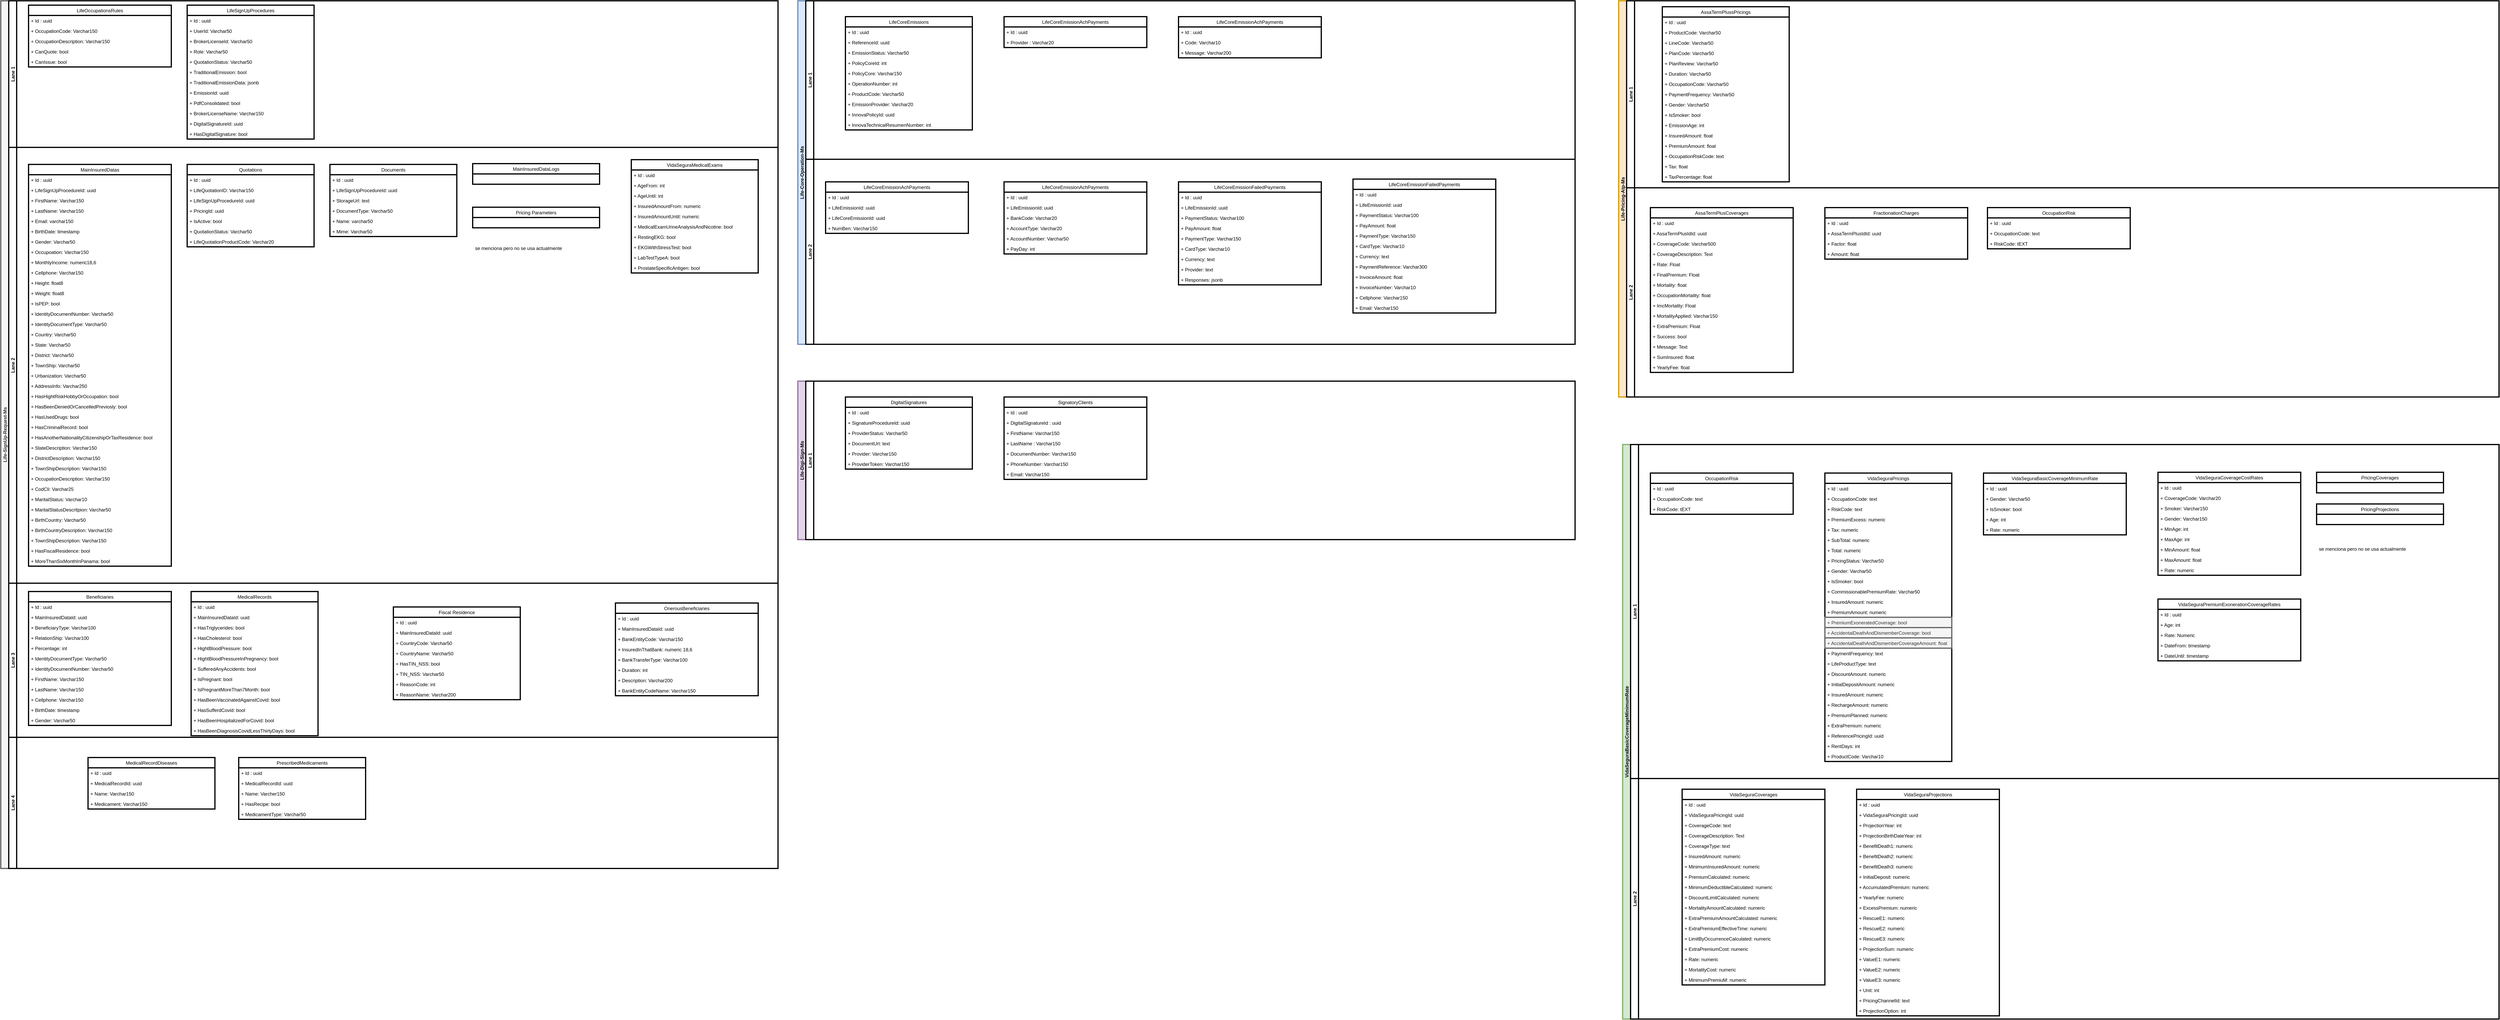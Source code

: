 <mxfile version="20.3.0" type="github">
  <diagram id="gh2-8Rx6alQc6_wlPIhK" name="Database">
    <mxGraphModel dx="4063" dy="3277" grid="1" gridSize="10" guides="1" tooltips="1" connect="1" arrows="1" fold="1" page="1" pageScale="1" pageWidth="850" pageHeight="1100" math="0" shadow="0">
      <root>
        <mxCell id="0" />
        <mxCell id="1" parent="0" />
        <mxCell id="hjDSEGd8z8g8QqMCZ0wR-1" value="Life-SignUp-Request-Ms" style="swimlane;childLayout=stackLayout;resizeParent=1;resizeParentMax=0;horizontal=0;startSize=20;horizontalStack=0;fillColor=#f5f5f5;strokeColor=#666666;swimlaneFillColor=none;fontColor=#333333;strokeWidth=3;" vertex="1" parent="1">
          <mxGeometry x="70" y="-1040" width="1960" height="2190" as="geometry" />
        </mxCell>
        <mxCell id="hjDSEGd8z8g8QqMCZ0wR-2" value="Lane 1" style="swimlane;startSize=20;horizontal=0;strokeWidth=3;" vertex="1" parent="hjDSEGd8z8g8QqMCZ0wR-1">
          <mxGeometry x="20" width="1940" height="370" as="geometry">
            <mxRectangle x="20" width="900" height="30" as="alternateBounds" />
          </mxGeometry>
        </mxCell>
        <mxCell id="hjDSEGd8z8g8QqMCZ0wR-3" value="LifeOccupationsRules" style="swimlane;fontStyle=0;childLayout=stackLayout;horizontal=1;startSize=26;fillColor=none;horizontalStack=0;resizeParent=1;resizeParentMax=0;resizeLast=0;collapsible=1;marginBottom=0;strokeWidth=3;" vertex="1" parent="hjDSEGd8z8g8QqMCZ0wR-2">
          <mxGeometry x="50" y="11" width="360" height="156" as="geometry">
            <mxRectangle x="130" y="950" width="100" height="30" as="alternateBounds" />
          </mxGeometry>
        </mxCell>
        <mxCell id="hjDSEGd8z8g8QqMCZ0wR-4" value="+ Id : uuid" style="text;strokeColor=none;fillColor=none;align=left;verticalAlign=top;spacingLeft=4;spacingRight=4;overflow=hidden;rotatable=0;points=[[0,0.5],[1,0.5]];portConstraint=eastwest;strokeWidth=3;" vertex="1" parent="hjDSEGd8z8g8QqMCZ0wR-3">
          <mxGeometry y="26" width="360" height="26" as="geometry" />
        </mxCell>
        <mxCell id="hjDSEGd8z8g8QqMCZ0wR-5" value="+ OccupationCode: Varchar150" style="text;strokeColor=none;fillColor=none;align=left;verticalAlign=top;spacingLeft=4;spacingRight=4;overflow=hidden;rotatable=0;points=[[0,0.5],[1,0.5]];portConstraint=eastwest;strokeWidth=3;" vertex="1" parent="hjDSEGd8z8g8QqMCZ0wR-3">
          <mxGeometry y="52" width="360" height="26" as="geometry" />
        </mxCell>
        <mxCell id="hjDSEGd8z8g8QqMCZ0wR-6" value="+ OccupationDescription: Varchar150" style="text;strokeColor=none;fillColor=none;align=left;verticalAlign=top;spacingLeft=4;spacingRight=4;overflow=hidden;rotatable=0;points=[[0,0.5],[1,0.5]];portConstraint=eastwest;strokeWidth=3;" vertex="1" parent="hjDSEGd8z8g8QqMCZ0wR-3">
          <mxGeometry y="78" width="360" height="26" as="geometry" />
        </mxCell>
        <mxCell id="hjDSEGd8z8g8QqMCZ0wR-7" value="+ CanQuote: bool" style="text;strokeColor=none;fillColor=none;align=left;verticalAlign=top;spacingLeft=4;spacingRight=4;overflow=hidden;rotatable=0;points=[[0,0.5],[1,0.5]];portConstraint=eastwest;strokeWidth=3;" vertex="1" parent="hjDSEGd8z8g8QqMCZ0wR-3">
          <mxGeometry y="104" width="360" height="26" as="geometry" />
        </mxCell>
        <mxCell id="hjDSEGd8z8g8QqMCZ0wR-8" value="+ CanIssue: bool" style="text;strokeColor=none;fillColor=none;align=left;verticalAlign=top;spacingLeft=4;spacingRight=4;overflow=hidden;rotatable=0;points=[[0,0.5],[1,0.5]];portConstraint=eastwest;strokeWidth=3;" vertex="1" parent="hjDSEGd8z8g8QqMCZ0wR-3">
          <mxGeometry y="130" width="360" height="26" as="geometry" />
        </mxCell>
        <mxCell id="hjDSEGd8z8g8QqMCZ0wR-9" value="LifeSignUpProcedures" style="swimlane;fontStyle=0;childLayout=stackLayout;horizontal=1;startSize=26;fillColor=none;horizontalStack=0;resizeParent=1;resizeParentMax=0;resizeLast=0;collapsible=1;marginBottom=0;strokeWidth=3;" vertex="1" parent="hjDSEGd8z8g8QqMCZ0wR-2">
          <mxGeometry x="450" y="11" width="320" height="338" as="geometry">
            <mxRectangle x="130" y="950" width="100" height="30" as="alternateBounds" />
          </mxGeometry>
        </mxCell>
        <mxCell id="hjDSEGd8z8g8QqMCZ0wR-10" value="+ Id : uuid" style="text;strokeColor=none;fillColor=none;align=left;verticalAlign=top;spacingLeft=4;spacingRight=4;overflow=hidden;rotatable=0;points=[[0,0.5],[1,0.5]];portConstraint=eastwest;strokeWidth=3;" vertex="1" parent="hjDSEGd8z8g8QqMCZ0wR-9">
          <mxGeometry y="26" width="320" height="26" as="geometry" />
        </mxCell>
        <mxCell id="hjDSEGd8z8g8QqMCZ0wR-11" value="+ UserId: Varchar50" style="text;strokeColor=none;fillColor=none;align=left;verticalAlign=top;spacingLeft=4;spacingRight=4;overflow=hidden;rotatable=0;points=[[0,0.5],[1,0.5]];portConstraint=eastwest;strokeWidth=3;" vertex="1" parent="hjDSEGd8z8g8QqMCZ0wR-9">
          <mxGeometry y="52" width="320" height="26" as="geometry" />
        </mxCell>
        <mxCell id="hjDSEGd8z8g8QqMCZ0wR-12" value="+ BrokerLicenseId: Varchar50" style="text;strokeColor=none;fillColor=none;align=left;verticalAlign=top;spacingLeft=4;spacingRight=4;overflow=hidden;rotatable=0;points=[[0,0.5],[1,0.5]];portConstraint=eastwest;strokeWidth=3;" vertex="1" parent="hjDSEGd8z8g8QqMCZ0wR-9">
          <mxGeometry y="78" width="320" height="26" as="geometry" />
        </mxCell>
        <mxCell id="hjDSEGd8z8g8QqMCZ0wR-13" value="+ Role: Varchar50" style="text;strokeColor=none;fillColor=none;align=left;verticalAlign=top;spacingLeft=4;spacingRight=4;overflow=hidden;rotatable=0;points=[[0,0.5],[1,0.5]];portConstraint=eastwest;strokeWidth=3;" vertex="1" parent="hjDSEGd8z8g8QqMCZ0wR-9">
          <mxGeometry y="104" width="320" height="26" as="geometry" />
        </mxCell>
        <mxCell id="hjDSEGd8z8g8QqMCZ0wR-14" value="+ QuotationStatus: Varchar50" style="text;strokeColor=none;fillColor=none;align=left;verticalAlign=top;spacingLeft=4;spacingRight=4;overflow=hidden;rotatable=0;points=[[0,0.5],[1,0.5]];portConstraint=eastwest;strokeWidth=3;" vertex="1" parent="hjDSEGd8z8g8QqMCZ0wR-9">
          <mxGeometry y="130" width="320" height="26" as="geometry" />
        </mxCell>
        <mxCell id="hjDSEGd8z8g8QqMCZ0wR-15" value="+ TraditionalEmission: bool" style="text;strokeColor=none;fillColor=none;align=left;verticalAlign=top;spacingLeft=4;spacingRight=4;overflow=hidden;rotatable=0;points=[[0,0.5],[1,0.5]];portConstraint=eastwest;strokeWidth=3;" vertex="1" parent="hjDSEGd8z8g8QqMCZ0wR-9">
          <mxGeometry y="156" width="320" height="26" as="geometry" />
        </mxCell>
        <mxCell id="hjDSEGd8z8g8QqMCZ0wR-16" value="+ TraditionalEmissionData: jsonb" style="text;strokeColor=none;fillColor=none;align=left;verticalAlign=top;spacingLeft=4;spacingRight=4;overflow=hidden;rotatable=0;points=[[0,0.5],[1,0.5]];portConstraint=eastwest;strokeWidth=3;" vertex="1" parent="hjDSEGd8z8g8QqMCZ0wR-9">
          <mxGeometry y="182" width="320" height="26" as="geometry" />
        </mxCell>
        <mxCell id="hjDSEGd8z8g8QqMCZ0wR-17" value="+ EmissionId: uuid" style="text;strokeColor=none;fillColor=none;align=left;verticalAlign=top;spacingLeft=4;spacingRight=4;overflow=hidden;rotatable=0;points=[[0,0.5],[1,0.5]];portConstraint=eastwest;strokeWidth=3;" vertex="1" parent="hjDSEGd8z8g8QqMCZ0wR-9">
          <mxGeometry y="208" width="320" height="26" as="geometry" />
        </mxCell>
        <mxCell id="hjDSEGd8z8g8QqMCZ0wR-18" value="+ PdfConsolidated: bool" style="text;strokeColor=none;fillColor=none;align=left;verticalAlign=top;spacingLeft=4;spacingRight=4;overflow=hidden;rotatable=0;points=[[0,0.5],[1,0.5]];portConstraint=eastwest;strokeWidth=3;" vertex="1" parent="hjDSEGd8z8g8QqMCZ0wR-9">
          <mxGeometry y="234" width="320" height="26" as="geometry" />
        </mxCell>
        <mxCell id="hjDSEGd8z8g8QqMCZ0wR-19" value="+ BrokerLicenseName: Varchar150" style="text;strokeColor=none;fillColor=none;align=left;verticalAlign=top;spacingLeft=4;spacingRight=4;overflow=hidden;rotatable=0;points=[[0,0.5],[1,0.5]];portConstraint=eastwest;strokeWidth=3;" vertex="1" parent="hjDSEGd8z8g8QqMCZ0wR-9">
          <mxGeometry y="260" width="320" height="26" as="geometry" />
        </mxCell>
        <mxCell id="hjDSEGd8z8g8QqMCZ0wR-20" value="+ DigitalSignatureId: uuid" style="text;strokeColor=none;fillColor=none;align=left;verticalAlign=top;spacingLeft=4;spacingRight=4;overflow=hidden;rotatable=0;points=[[0,0.5],[1,0.5]];portConstraint=eastwest;strokeWidth=3;" vertex="1" parent="hjDSEGd8z8g8QqMCZ0wR-9">
          <mxGeometry y="286" width="320" height="26" as="geometry" />
        </mxCell>
        <mxCell id="hjDSEGd8z8g8QqMCZ0wR-21" value="+ HasDigitalSignature: bool" style="text;strokeColor=none;fillColor=none;align=left;verticalAlign=top;spacingLeft=4;spacingRight=4;overflow=hidden;rotatable=0;points=[[0,0.5],[1,0.5]];portConstraint=eastwest;strokeWidth=3;" vertex="1" parent="hjDSEGd8z8g8QqMCZ0wR-9">
          <mxGeometry y="312" width="320" height="26" as="geometry" />
        </mxCell>
        <mxCell id="hjDSEGd8z8g8QqMCZ0wR-22" value="Lane 2" style="swimlane;startSize=20;horizontal=0;strokeWidth=3;" vertex="1" parent="hjDSEGd8z8g8QqMCZ0wR-1">
          <mxGeometry x="20" y="370" width="1940" height="1100" as="geometry" />
        </mxCell>
        <mxCell id="hjDSEGd8z8g8QqMCZ0wR-23" value="MainInsuredDatas" style="swimlane;fontStyle=0;childLayout=stackLayout;horizontal=1;startSize=26;fillColor=none;horizontalStack=0;resizeParent=1;resizeParentMax=0;resizeLast=0;collapsible=1;marginBottom=0;strokeWidth=3;" vertex="1" parent="hjDSEGd8z8g8QqMCZ0wR-22">
          <mxGeometry x="50" y="43" width="360" height="1014" as="geometry">
            <mxRectangle x="40" y="400" width="100" height="30" as="alternateBounds" />
          </mxGeometry>
        </mxCell>
        <mxCell id="hjDSEGd8z8g8QqMCZ0wR-24" value="+ Id : uuid" style="text;strokeColor=none;fillColor=none;align=left;verticalAlign=top;spacingLeft=4;spacingRight=4;overflow=hidden;rotatable=0;points=[[0,0.5],[1,0.5]];portConstraint=eastwest;strokeWidth=3;" vertex="1" parent="hjDSEGd8z8g8QqMCZ0wR-23">
          <mxGeometry y="26" width="360" height="26" as="geometry" />
        </mxCell>
        <mxCell id="hjDSEGd8z8g8QqMCZ0wR-25" value="+ LifeSignUpProcedureId: uuid" style="text;strokeColor=none;fillColor=none;align=left;verticalAlign=top;spacingLeft=4;spacingRight=4;overflow=hidden;rotatable=0;points=[[0,0.5],[1,0.5]];portConstraint=eastwest;strokeWidth=3;" vertex="1" parent="hjDSEGd8z8g8QqMCZ0wR-23">
          <mxGeometry y="52" width="360" height="26" as="geometry" />
        </mxCell>
        <mxCell id="hjDSEGd8z8g8QqMCZ0wR-26" value="+ FirstName: Varchar150" style="text;strokeColor=none;fillColor=none;align=left;verticalAlign=top;spacingLeft=4;spacingRight=4;overflow=hidden;rotatable=0;points=[[0,0.5],[1,0.5]];portConstraint=eastwest;strokeWidth=3;" vertex="1" parent="hjDSEGd8z8g8QqMCZ0wR-23">
          <mxGeometry y="78" width="360" height="26" as="geometry" />
        </mxCell>
        <mxCell id="hjDSEGd8z8g8QqMCZ0wR-27" value="+ LastName: Varchar150" style="text;strokeColor=none;fillColor=none;align=left;verticalAlign=top;spacingLeft=4;spacingRight=4;overflow=hidden;rotatable=0;points=[[0,0.5],[1,0.5]];portConstraint=eastwest;strokeWidth=3;" vertex="1" parent="hjDSEGd8z8g8QqMCZ0wR-23">
          <mxGeometry y="104" width="360" height="26" as="geometry" />
        </mxCell>
        <mxCell id="hjDSEGd8z8g8QqMCZ0wR-28" value="+ Email: varchar150" style="text;strokeColor=none;fillColor=none;align=left;verticalAlign=top;spacingLeft=4;spacingRight=4;overflow=hidden;rotatable=0;points=[[0,0.5],[1,0.5]];portConstraint=eastwest;strokeWidth=3;" vertex="1" parent="hjDSEGd8z8g8QqMCZ0wR-23">
          <mxGeometry y="130" width="360" height="26" as="geometry" />
        </mxCell>
        <mxCell id="hjDSEGd8z8g8QqMCZ0wR-29" value="+ BirthDate: timestamp" style="text;strokeColor=none;fillColor=none;align=left;verticalAlign=top;spacingLeft=4;spacingRight=4;overflow=hidden;rotatable=0;points=[[0,0.5],[1,0.5]];portConstraint=eastwest;strokeWidth=3;" vertex="1" parent="hjDSEGd8z8g8QqMCZ0wR-23">
          <mxGeometry y="156" width="360" height="26" as="geometry" />
        </mxCell>
        <mxCell id="hjDSEGd8z8g8QqMCZ0wR-30" value="+ Gender: Varchar50" style="text;strokeColor=none;fillColor=none;align=left;verticalAlign=top;spacingLeft=4;spacingRight=4;overflow=hidden;rotatable=0;points=[[0,0.5],[1,0.5]];portConstraint=eastwest;strokeWidth=3;" vertex="1" parent="hjDSEGd8z8g8QqMCZ0wR-23">
          <mxGeometry y="182" width="360" height="26" as="geometry" />
        </mxCell>
        <mxCell id="hjDSEGd8z8g8QqMCZ0wR-31" value="+ Occupoation: Varchar150" style="text;strokeColor=none;fillColor=none;align=left;verticalAlign=top;spacingLeft=4;spacingRight=4;overflow=hidden;rotatable=0;points=[[0,0.5],[1,0.5]];portConstraint=eastwest;strokeWidth=3;" vertex="1" parent="hjDSEGd8z8g8QqMCZ0wR-23">
          <mxGeometry y="208" width="360" height="26" as="geometry" />
        </mxCell>
        <mxCell id="hjDSEGd8z8g8QqMCZ0wR-32" value="+ MonthlyIncome: numeric18,6" style="text;strokeColor=none;fillColor=none;align=left;verticalAlign=top;spacingLeft=4;spacingRight=4;overflow=hidden;rotatable=0;points=[[0,0.5],[1,0.5]];portConstraint=eastwest;strokeWidth=3;" vertex="1" parent="hjDSEGd8z8g8QqMCZ0wR-23">
          <mxGeometry y="234" width="360" height="26" as="geometry" />
        </mxCell>
        <mxCell id="hjDSEGd8z8g8QqMCZ0wR-33" value="+ Cellphone: Varchar150" style="text;strokeColor=none;fillColor=none;align=left;verticalAlign=top;spacingLeft=4;spacingRight=4;overflow=hidden;rotatable=0;points=[[0,0.5],[1,0.5]];portConstraint=eastwest;strokeWidth=3;" vertex="1" parent="hjDSEGd8z8g8QqMCZ0wR-23">
          <mxGeometry y="260" width="360" height="26" as="geometry" />
        </mxCell>
        <mxCell id="hjDSEGd8z8g8QqMCZ0wR-34" value="+ Height: float8" style="text;strokeColor=none;fillColor=none;align=left;verticalAlign=top;spacingLeft=4;spacingRight=4;overflow=hidden;rotatable=0;points=[[0,0.5],[1,0.5]];portConstraint=eastwest;strokeWidth=3;" vertex="1" parent="hjDSEGd8z8g8QqMCZ0wR-23">
          <mxGeometry y="286" width="360" height="26" as="geometry" />
        </mxCell>
        <mxCell id="hjDSEGd8z8g8QqMCZ0wR-35" value="+ Weight: float8" style="text;strokeColor=none;fillColor=none;align=left;verticalAlign=top;spacingLeft=4;spacingRight=4;overflow=hidden;rotatable=0;points=[[0,0.5],[1,0.5]];portConstraint=eastwest;strokeWidth=3;" vertex="1" parent="hjDSEGd8z8g8QqMCZ0wR-23">
          <mxGeometry y="312" width="360" height="26" as="geometry" />
        </mxCell>
        <mxCell id="hjDSEGd8z8g8QqMCZ0wR-36" value="+ IsPEP: bool" style="text;strokeColor=none;fillColor=none;align=left;verticalAlign=top;spacingLeft=4;spacingRight=4;overflow=hidden;rotatable=0;points=[[0,0.5],[1,0.5]];portConstraint=eastwest;strokeWidth=3;" vertex="1" parent="hjDSEGd8z8g8QqMCZ0wR-23">
          <mxGeometry y="338" width="360" height="26" as="geometry" />
        </mxCell>
        <mxCell id="hjDSEGd8z8g8QqMCZ0wR-37" value="+ IdentityDocumentNumber: Varchar50" style="text;strokeColor=none;fillColor=none;align=left;verticalAlign=top;spacingLeft=4;spacingRight=4;overflow=hidden;rotatable=0;points=[[0,0.5],[1,0.5]];portConstraint=eastwest;strokeWidth=3;" vertex="1" parent="hjDSEGd8z8g8QqMCZ0wR-23">
          <mxGeometry y="364" width="360" height="26" as="geometry" />
        </mxCell>
        <mxCell id="hjDSEGd8z8g8QqMCZ0wR-38" value="+ IdentityDocumentType: Varchar50" style="text;strokeColor=none;fillColor=none;align=left;verticalAlign=top;spacingLeft=4;spacingRight=4;overflow=hidden;rotatable=0;points=[[0,0.5],[1,0.5]];portConstraint=eastwest;strokeWidth=3;" vertex="1" parent="hjDSEGd8z8g8QqMCZ0wR-23">
          <mxGeometry y="390" width="360" height="26" as="geometry" />
        </mxCell>
        <mxCell id="hjDSEGd8z8g8QqMCZ0wR-39" value="+ Country: Varchar50" style="text;strokeColor=none;fillColor=none;align=left;verticalAlign=top;spacingLeft=4;spacingRight=4;overflow=hidden;rotatable=0;points=[[0,0.5],[1,0.5]];portConstraint=eastwest;strokeWidth=3;" vertex="1" parent="hjDSEGd8z8g8QqMCZ0wR-23">
          <mxGeometry y="416" width="360" height="26" as="geometry" />
        </mxCell>
        <mxCell id="hjDSEGd8z8g8QqMCZ0wR-40" value="+ State: Varchar50" style="text;strokeColor=none;fillColor=none;align=left;verticalAlign=top;spacingLeft=4;spacingRight=4;overflow=hidden;rotatable=0;points=[[0,0.5],[1,0.5]];portConstraint=eastwest;strokeWidth=3;" vertex="1" parent="hjDSEGd8z8g8QqMCZ0wR-23">
          <mxGeometry y="442" width="360" height="26" as="geometry" />
        </mxCell>
        <mxCell id="hjDSEGd8z8g8QqMCZ0wR-41" value="+ District: Varchar50" style="text;strokeColor=none;fillColor=none;align=left;verticalAlign=top;spacingLeft=4;spacingRight=4;overflow=hidden;rotatable=0;points=[[0,0.5],[1,0.5]];portConstraint=eastwest;strokeWidth=3;" vertex="1" parent="hjDSEGd8z8g8QqMCZ0wR-23">
          <mxGeometry y="468" width="360" height="26" as="geometry" />
        </mxCell>
        <mxCell id="hjDSEGd8z8g8QqMCZ0wR-42" value="+ TownShip: Varchar50" style="text;strokeColor=none;fillColor=none;align=left;verticalAlign=top;spacingLeft=4;spacingRight=4;overflow=hidden;rotatable=0;points=[[0,0.5],[1,0.5]];portConstraint=eastwest;strokeWidth=3;" vertex="1" parent="hjDSEGd8z8g8QqMCZ0wR-23">
          <mxGeometry y="494" width="360" height="26" as="geometry" />
        </mxCell>
        <mxCell id="hjDSEGd8z8g8QqMCZ0wR-43" value="+ Urbanization: Varchar50" style="text;strokeColor=none;fillColor=none;align=left;verticalAlign=top;spacingLeft=4;spacingRight=4;overflow=hidden;rotatable=0;points=[[0,0.5],[1,0.5]];portConstraint=eastwest;strokeWidth=3;" vertex="1" parent="hjDSEGd8z8g8QqMCZ0wR-23">
          <mxGeometry y="520" width="360" height="26" as="geometry" />
        </mxCell>
        <mxCell id="hjDSEGd8z8g8QqMCZ0wR-44" value="+ AddressInfo: Varchar250" style="text;strokeColor=none;fillColor=none;align=left;verticalAlign=top;spacingLeft=4;spacingRight=4;overflow=hidden;rotatable=0;points=[[0,0.5],[1,0.5]];portConstraint=eastwest;strokeWidth=3;" vertex="1" parent="hjDSEGd8z8g8QqMCZ0wR-23">
          <mxGeometry y="546" width="360" height="26" as="geometry" />
        </mxCell>
        <mxCell id="hjDSEGd8z8g8QqMCZ0wR-45" value="+ HasHightRiskHobbyOrOccupation: bool" style="text;strokeColor=none;fillColor=none;align=left;verticalAlign=top;spacingLeft=4;spacingRight=4;overflow=hidden;rotatable=0;points=[[0,0.5],[1,0.5]];portConstraint=eastwest;strokeWidth=3;" vertex="1" parent="hjDSEGd8z8g8QqMCZ0wR-23">
          <mxGeometry y="572" width="360" height="26" as="geometry" />
        </mxCell>
        <mxCell id="hjDSEGd8z8g8QqMCZ0wR-46" value="+ HasBeenDeniedOrCancelledPreviosly: bool" style="text;strokeColor=none;fillColor=none;align=left;verticalAlign=top;spacingLeft=4;spacingRight=4;overflow=hidden;rotatable=0;points=[[0,0.5],[1,0.5]];portConstraint=eastwest;strokeWidth=3;" vertex="1" parent="hjDSEGd8z8g8QqMCZ0wR-23">
          <mxGeometry y="598" width="360" height="26" as="geometry" />
        </mxCell>
        <mxCell id="hjDSEGd8z8g8QqMCZ0wR-47" value="+ HasUsedDrugs: bool" style="text;strokeColor=none;fillColor=none;align=left;verticalAlign=top;spacingLeft=4;spacingRight=4;overflow=hidden;rotatable=0;points=[[0,0.5],[1,0.5]];portConstraint=eastwest;strokeWidth=3;" vertex="1" parent="hjDSEGd8z8g8QqMCZ0wR-23">
          <mxGeometry y="624" width="360" height="26" as="geometry" />
        </mxCell>
        <mxCell id="hjDSEGd8z8g8QqMCZ0wR-48" value="+ HasCriminalRecord: bool" style="text;strokeColor=none;fillColor=none;align=left;verticalAlign=top;spacingLeft=4;spacingRight=4;overflow=hidden;rotatable=0;points=[[0,0.5],[1,0.5]];portConstraint=eastwest;strokeWidth=3;" vertex="1" parent="hjDSEGd8z8g8QqMCZ0wR-23">
          <mxGeometry y="650" width="360" height="26" as="geometry" />
        </mxCell>
        <mxCell id="hjDSEGd8z8g8QqMCZ0wR-49" value="+ HasAnotherNationalityCitizenshipOrTaxResidence: bool" style="text;strokeColor=none;fillColor=none;align=left;verticalAlign=top;spacingLeft=4;spacingRight=4;overflow=hidden;rotatable=0;points=[[0,0.5],[1,0.5]];portConstraint=eastwest;strokeWidth=3;" vertex="1" parent="hjDSEGd8z8g8QqMCZ0wR-23">
          <mxGeometry y="676" width="360" height="26" as="geometry" />
        </mxCell>
        <mxCell id="hjDSEGd8z8g8QqMCZ0wR-50" value="+ StateDescription: Varchar150" style="text;strokeColor=none;fillColor=none;align=left;verticalAlign=top;spacingLeft=4;spacingRight=4;overflow=hidden;rotatable=0;points=[[0,0.5],[1,0.5]];portConstraint=eastwest;strokeWidth=3;" vertex="1" parent="hjDSEGd8z8g8QqMCZ0wR-23">
          <mxGeometry y="702" width="360" height="26" as="geometry" />
        </mxCell>
        <mxCell id="hjDSEGd8z8g8QqMCZ0wR-51" value="+ DistrictDescription: Varchar150" style="text;strokeColor=none;fillColor=none;align=left;verticalAlign=top;spacingLeft=4;spacingRight=4;overflow=hidden;rotatable=0;points=[[0,0.5],[1,0.5]];portConstraint=eastwest;strokeWidth=3;" vertex="1" parent="hjDSEGd8z8g8QqMCZ0wR-23">
          <mxGeometry y="728" width="360" height="26" as="geometry" />
        </mxCell>
        <mxCell id="hjDSEGd8z8g8QqMCZ0wR-52" value="+ TownShipDescription: Varchar150" style="text;strokeColor=none;fillColor=none;align=left;verticalAlign=top;spacingLeft=4;spacingRight=4;overflow=hidden;rotatable=0;points=[[0,0.5],[1,0.5]];portConstraint=eastwest;strokeWidth=3;" vertex="1" parent="hjDSEGd8z8g8QqMCZ0wR-23">
          <mxGeometry y="754" width="360" height="26" as="geometry" />
        </mxCell>
        <mxCell id="hjDSEGd8z8g8QqMCZ0wR-53" value="+ OccupationDescription: Varchar150" style="text;strokeColor=none;fillColor=none;align=left;verticalAlign=top;spacingLeft=4;spacingRight=4;overflow=hidden;rotatable=0;points=[[0,0.5],[1,0.5]];portConstraint=eastwest;strokeWidth=3;" vertex="1" parent="hjDSEGd8z8g8QqMCZ0wR-23">
          <mxGeometry y="780" width="360" height="26" as="geometry" />
        </mxCell>
        <mxCell id="hjDSEGd8z8g8QqMCZ0wR-54" value="+ CodCli: Varchar25" style="text;strokeColor=none;fillColor=none;align=left;verticalAlign=top;spacingLeft=4;spacingRight=4;overflow=hidden;rotatable=0;points=[[0,0.5],[1,0.5]];portConstraint=eastwest;strokeWidth=3;" vertex="1" parent="hjDSEGd8z8g8QqMCZ0wR-23">
          <mxGeometry y="806" width="360" height="26" as="geometry" />
        </mxCell>
        <mxCell id="hjDSEGd8z8g8QqMCZ0wR-55" value="+ MaritalStatus: Varchar10" style="text;strokeColor=none;fillColor=none;align=left;verticalAlign=top;spacingLeft=4;spacingRight=4;overflow=hidden;rotatable=0;points=[[0,0.5],[1,0.5]];portConstraint=eastwest;strokeWidth=3;" vertex="1" parent="hjDSEGd8z8g8QqMCZ0wR-23">
          <mxGeometry y="832" width="360" height="26" as="geometry" />
        </mxCell>
        <mxCell id="hjDSEGd8z8g8QqMCZ0wR-56" value="+ MaritalStatusDescritpion: Varchar50" style="text;strokeColor=none;fillColor=none;align=left;verticalAlign=top;spacingLeft=4;spacingRight=4;overflow=hidden;rotatable=0;points=[[0,0.5],[1,0.5]];portConstraint=eastwest;strokeWidth=3;" vertex="1" parent="hjDSEGd8z8g8QqMCZ0wR-23">
          <mxGeometry y="858" width="360" height="26" as="geometry" />
        </mxCell>
        <mxCell id="hjDSEGd8z8g8QqMCZ0wR-57" value="+ BirthCountry: Varchar50" style="text;strokeColor=none;fillColor=none;align=left;verticalAlign=top;spacingLeft=4;spacingRight=4;overflow=hidden;rotatable=0;points=[[0,0.5],[1,0.5]];portConstraint=eastwest;strokeWidth=3;" vertex="1" parent="hjDSEGd8z8g8QqMCZ0wR-23">
          <mxGeometry y="884" width="360" height="26" as="geometry" />
        </mxCell>
        <mxCell id="hjDSEGd8z8g8QqMCZ0wR-58" value="+ BirthCountryDescription: Varchar150" style="text;strokeColor=none;fillColor=none;align=left;verticalAlign=top;spacingLeft=4;spacingRight=4;overflow=hidden;rotatable=0;points=[[0,0.5],[1,0.5]];portConstraint=eastwest;strokeWidth=3;" vertex="1" parent="hjDSEGd8z8g8QqMCZ0wR-23">
          <mxGeometry y="910" width="360" height="26" as="geometry" />
        </mxCell>
        <mxCell id="hjDSEGd8z8g8QqMCZ0wR-59" value="+ TownShipDescription: Varchar150" style="text;strokeColor=none;fillColor=none;align=left;verticalAlign=top;spacingLeft=4;spacingRight=4;overflow=hidden;rotatable=0;points=[[0,0.5],[1,0.5]];portConstraint=eastwest;strokeWidth=3;" vertex="1" parent="hjDSEGd8z8g8QqMCZ0wR-23">
          <mxGeometry y="936" width="360" height="26" as="geometry" />
        </mxCell>
        <mxCell id="hjDSEGd8z8g8QqMCZ0wR-60" value="+ HasFiscalResidence: bool" style="text;strokeColor=none;fillColor=none;align=left;verticalAlign=top;spacingLeft=4;spacingRight=4;overflow=hidden;rotatable=0;points=[[0,0.5],[1,0.5]];portConstraint=eastwest;strokeWidth=3;" vertex="1" parent="hjDSEGd8z8g8QqMCZ0wR-23">
          <mxGeometry y="962" width="360" height="26" as="geometry" />
        </mxCell>
        <mxCell id="hjDSEGd8z8g8QqMCZ0wR-61" value="+ MoreThanSixMonthInPanama: bool" style="text;strokeColor=none;fillColor=none;align=left;verticalAlign=top;spacingLeft=4;spacingRight=4;overflow=hidden;rotatable=0;points=[[0,0.5],[1,0.5]];portConstraint=eastwest;strokeWidth=3;" vertex="1" parent="hjDSEGd8z8g8QqMCZ0wR-23">
          <mxGeometry y="988" width="360" height="26" as="geometry" />
        </mxCell>
        <mxCell id="hjDSEGd8z8g8QqMCZ0wR-62" value="Quotations" style="swimlane;fontStyle=0;childLayout=stackLayout;horizontal=1;startSize=26;fillColor=none;horizontalStack=0;resizeParent=1;resizeParentMax=0;resizeLast=0;collapsible=1;marginBottom=0;strokeWidth=3;" vertex="1" parent="hjDSEGd8z8g8QqMCZ0wR-22">
          <mxGeometry x="450" y="43" width="320" height="208" as="geometry">
            <mxRectangle x="130" y="950" width="100" height="30" as="alternateBounds" />
          </mxGeometry>
        </mxCell>
        <mxCell id="hjDSEGd8z8g8QqMCZ0wR-63" value="+ Id : uuid" style="text;strokeColor=none;fillColor=none;align=left;verticalAlign=top;spacingLeft=4;spacingRight=4;overflow=hidden;rotatable=0;points=[[0,0.5],[1,0.5]];portConstraint=eastwest;strokeWidth=3;" vertex="1" parent="hjDSEGd8z8g8QqMCZ0wR-62">
          <mxGeometry y="26" width="320" height="26" as="geometry" />
        </mxCell>
        <mxCell id="hjDSEGd8z8g8QqMCZ0wR-64" value="+ LifeQuotationID: Varchar150" style="text;strokeColor=none;fillColor=none;align=left;verticalAlign=top;spacingLeft=4;spacingRight=4;overflow=hidden;rotatable=0;points=[[0,0.5],[1,0.5]];portConstraint=eastwest;strokeWidth=3;" vertex="1" parent="hjDSEGd8z8g8QqMCZ0wR-62">
          <mxGeometry y="52" width="320" height="26" as="geometry" />
        </mxCell>
        <mxCell id="hjDSEGd8z8g8QqMCZ0wR-65" value="+ LifeSignUpProcedureId: uuid" style="text;strokeColor=none;fillColor=none;align=left;verticalAlign=top;spacingLeft=4;spacingRight=4;overflow=hidden;rotatable=0;points=[[0,0.5],[1,0.5]];portConstraint=eastwest;strokeWidth=3;" vertex="1" parent="hjDSEGd8z8g8QqMCZ0wR-62">
          <mxGeometry y="78" width="320" height="26" as="geometry" />
        </mxCell>
        <mxCell id="hjDSEGd8z8g8QqMCZ0wR-66" value="+ PricingId: uuid" style="text;strokeColor=none;fillColor=none;align=left;verticalAlign=top;spacingLeft=4;spacingRight=4;overflow=hidden;rotatable=0;points=[[0,0.5],[1,0.5]];portConstraint=eastwest;strokeWidth=3;" vertex="1" parent="hjDSEGd8z8g8QqMCZ0wR-62">
          <mxGeometry y="104" width="320" height="26" as="geometry" />
        </mxCell>
        <mxCell id="hjDSEGd8z8g8QqMCZ0wR-67" value="+ IsActive: bool" style="text;strokeColor=none;fillColor=none;align=left;verticalAlign=top;spacingLeft=4;spacingRight=4;overflow=hidden;rotatable=0;points=[[0,0.5],[1,0.5]];portConstraint=eastwest;strokeWidth=3;" vertex="1" parent="hjDSEGd8z8g8QqMCZ0wR-62">
          <mxGeometry y="130" width="320" height="26" as="geometry" />
        </mxCell>
        <mxCell id="hjDSEGd8z8g8QqMCZ0wR-68" value="+ QuotationStatus: Varchar50" style="text;strokeColor=none;fillColor=none;align=left;verticalAlign=top;spacingLeft=4;spacingRight=4;overflow=hidden;rotatable=0;points=[[0,0.5],[1,0.5]];portConstraint=eastwest;strokeWidth=3;" vertex="1" parent="hjDSEGd8z8g8QqMCZ0wR-62">
          <mxGeometry y="156" width="320" height="26" as="geometry" />
        </mxCell>
        <mxCell id="hjDSEGd8z8g8QqMCZ0wR-69" value="+ LifeQuotationProductCode: Varchar20" style="text;strokeColor=none;fillColor=none;align=left;verticalAlign=top;spacingLeft=4;spacingRight=4;overflow=hidden;rotatable=0;points=[[0,0.5],[1,0.5]];portConstraint=eastwest;strokeWidth=3;" vertex="1" parent="hjDSEGd8z8g8QqMCZ0wR-62">
          <mxGeometry y="182" width="320" height="26" as="geometry" />
        </mxCell>
        <mxCell id="hjDSEGd8z8g8QqMCZ0wR-70" value="Documents" style="swimlane;fontStyle=0;childLayout=stackLayout;horizontal=1;startSize=26;fillColor=none;horizontalStack=0;resizeParent=1;resizeParentMax=0;resizeLast=0;collapsible=1;marginBottom=0;strokeWidth=3;" vertex="1" parent="hjDSEGd8z8g8QqMCZ0wR-22">
          <mxGeometry x="810" y="43" width="320" height="182" as="geometry">
            <mxRectangle x="130" y="950" width="100" height="30" as="alternateBounds" />
          </mxGeometry>
        </mxCell>
        <mxCell id="hjDSEGd8z8g8QqMCZ0wR-71" value="+ Id : uuid" style="text;strokeColor=none;fillColor=none;align=left;verticalAlign=top;spacingLeft=4;spacingRight=4;overflow=hidden;rotatable=0;points=[[0,0.5],[1,0.5]];portConstraint=eastwest;strokeWidth=3;" vertex="1" parent="hjDSEGd8z8g8QqMCZ0wR-70">
          <mxGeometry y="26" width="320" height="26" as="geometry" />
        </mxCell>
        <mxCell id="hjDSEGd8z8g8QqMCZ0wR-72" value="+ LifeSignUpProcedureId: uuid" style="text;strokeColor=none;fillColor=none;align=left;verticalAlign=top;spacingLeft=4;spacingRight=4;overflow=hidden;rotatable=0;points=[[0,0.5],[1,0.5]];portConstraint=eastwest;strokeWidth=3;" vertex="1" parent="hjDSEGd8z8g8QqMCZ0wR-70">
          <mxGeometry y="52" width="320" height="26" as="geometry" />
        </mxCell>
        <mxCell id="hjDSEGd8z8g8QqMCZ0wR-73" value="+ StorageUrl: text" style="text;strokeColor=none;fillColor=none;align=left;verticalAlign=top;spacingLeft=4;spacingRight=4;overflow=hidden;rotatable=0;points=[[0,0.5],[1,0.5]];portConstraint=eastwest;strokeWidth=3;" vertex="1" parent="hjDSEGd8z8g8QqMCZ0wR-70">
          <mxGeometry y="78" width="320" height="26" as="geometry" />
        </mxCell>
        <mxCell id="hjDSEGd8z8g8QqMCZ0wR-74" value="+ DocumentType: Varchar50" style="text;strokeColor=none;fillColor=none;align=left;verticalAlign=top;spacingLeft=4;spacingRight=4;overflow=hidden;rotatable=0;points=[[0,0.5],[1,0.5]];portConstraint=eastwest;strokeWidth=3;" vertex="1" parent="hjDSEGd8z8g8QqMCZ0wR-70">
          <mxGeometry y="104" width="320" height="26" as="geometry" />
        </mxCell>
        <mxCell id="hjDSEGd8z8g8QqMCZ0wR-75" value="+ Name: varchar50" style="text;strokeColor=none;fillColor=none;align=left;verticalAlign=top;spacingLeft=4;spacingRight=4;overflow=hidden;rotatable=0;points=[[0,0.5],[1,0.5]];portConstraint=eastwest;strokeWidth=3;" vertex="1" parent="hjDSEGd8z8g8QqMCZ0wR-70">
          <mxGeometry y="130" width="320" height="26" as="geometry" />
        </mxCell>
        <mxCell id="hjDSEGd8z8g8QqMCZ0wR-76" value="+ Mime: Varchar50" style="text;strokeColor=none;fillColor=none;align=left;verticalAlign=top;spacingLeft=4;spacingRight=4;overflow=hidden;rotatable=0;points=[[0,0.5],[1,0.5]];portConstraint=eastwest;strokeWidth=3;" vertex="1" parent="hjDSEGd8z8g8QqMCZ0wR-70">
          <mxGeometry y="156" width="320" height="26" as="geometry" />
        </mxCell>
        <mxCell id="hjDSEGd8z8g8QqMCZ0wR-77" value="MainInsuredDataLogs" style="swimlane;fontStyle=0;childLayout=stackLayout;horizontal=1;startSize=26;fillColor=none;horizontalStack=0;resizeParent=1;resizeParentMax=0;resizeLast=0;collapsible=1;marginBottom=0;strokeWidth=3;" vertex="1" parent="hjDSEGd8z8g8QqMCZ0wR-22">
          <mxGeometry x="1170" y="41" width="320" height="52" as="geometry">
            <mxRectangle x="130" y="950" width="100" height="30" as="alternateBounds" />
          </mxGeometry>
        </mxCell>
        <mxCell id="hjDSEGd8z8g8QqMCZ0wR-78" value="se menciona pero no se usa actualmente" style="text;strokeColor=none;fillColor=none;align=left;verticalAlign=top;spacingLeft=4;spacingRight=4;overflow=hidden;rotatable=0;points=[[0,0.5],[1,0.5]];portConstraint=eastwest;strokeWidth=3;" vertex="1" parent="hjDSEGd8z8g8QqMCZ0wR-22">
          <mxGeometry x="1170" y="241" width="320" height="26" as="geometry" />
        </mxCell>
        <mxCell id="hjDSEGd8z8g8QqMCZ0wR-79" value="Pricing Parameters" style="swimlane;fontStyle=0;childLayout=stackLayout;horizontal=1;startSize=26;fillColor=none;horizontalStack=0;resizeParent=1;resizeParentMax=0;resizeLast=0;collapsible=1;marginBottom=0;strokeWidth=3;" vertex="1" parent="hjDSEGd8z8g8QqMCZ0wR-22">
          <mxGeometry x="1170" y="151" width="320" height="52" as="geometry">
            <mxRectangle x="130" y="950" width="100" height="30" as="alternateBounds" />
          </mxGeometry>
        </mxCell>
        <mxCell id="hjDSEGd8z8g8QqMCZ0wR-80" value="VidaSeguraMedicalExams" style="swimlane;fontStyle=0;childLayout=stackLayout;horizontal=1;startSize=26;fillColor=none;horizontalStack=0;resizeParent=1;resizeParentMax=0;resizeLast=0;collapsible=1;marginBottom=0;strokeWidth=3;" vertex="1" parent="hjDSEGd8z8g8QqMCZ0wR-22">
          <mxGeometry x="1570" y="31" width="320" height="286" as="geometry">
            <mxRectangle x="130" y="950" width="100" height="30" as="alternateBounds" />
          </mxGeometry>
        </mxCell>
        <mxCell id="hjDSEGd8z8g8QqMCZ0wR-81" value="+ Id : uuid" style="text;strokeColor=none;fillColor=none;align=left;verticalAlign=top;spacingLeft=4;spacingRight=4;overflow=hidden;rotatable=0;points=[[0,0.5],[1,0.5]];portConstraint=eastwest;strokeWidth=3;" vertex="1" parent="hjDSEGd8z8g8QqMCZ0wR-80">
          <mxGeometry y="26" width="320" height="26" as="geometry" />
        </mxCell>
        <mxCell id="hjDSEGd8z8g8QqMCZ0wR-82" value="+ AgeFrom: int" style="text;strokeColor=none;fillColor=none;align=left;verticalAlign=top;spacingLeft=4;spacingRight=4;overflow=hidden;rotatable=0;points=[[0,0.5],[1,0.5]];portConstraint=eastwest;strokeWidth=3;" vertex="1" parent="hjDSEGd8z8g8QqMCZ0wR-80">
          <mxGeometry y="52" width="320" height="26" as="geometry" />
        </mxCell>
        <mxCell id="hjDSEGd8z8g8QqMCZ0wR-83" value="+ AgeUntil: int" style="text;strokeColor=none;fillColor=none;align=left;verticalAlign=top;spacingLeft=4;spacingRight=4;overflow=hidden;rotatable=0;points=[[0,0.5],[1,0.5]];portConstraint=eastwest;strokeWidth=3;" vertex="1" parent="hjDSEGd8z8g8QqMCZ0wR-80">
          <mxGeometry y="78" width="320" height="26" as="geometry" />
        </mxCell>
        <mxCell id="hjDSEGd8z8g8QqMCZ0wR-84" value="+ InsuredAmountFrom: numeric" style="text;strokeColor=none;fillColor=none;align=left;verticalAlign=top;spacingLeft=4;spacingRight=4;overflow=hidden;rotatable=0;points=[[0,0.5],[1,0.5]];portConstraint=eastwest;strokeWidth=3;" vertex="1" parent="hjDSEGd8z8g8QqMCZ0wR-80">
          <mxGeometry y="104" width="320" height="26" as="geometry" />
        </mxCell>
        <mxCell id="hjDSEGd8z8g8QqMCZ0wR-85" value="+ InsuredAmountUntil: numeric" style="text;strokeColor=none;fillColor=none;align=left;verticalAlign=top;spacingLeft=4;spacingRight=4;overflow=hidden;rotatable=0;points=[[0,0.5],[1,0.5]];portConstraint=eastwest;strokeWidth=3;" vertex="1" parent="hjDSEGd8z8g8QqMCZ0wR-80">
          <mxGeometry y="130" width="320" height="26" as="geometry" />
        </mxCell>
        <mxCell id="hjDSEGd8z8g8QqMCZ0wR-86" value="+ MedicalExamUrineAnalysisAndNicotine: bool" style="text;strokeColor=none;fillColor=none;align=left;verticalAlign=top;spacingLeft=4;spacingRight=4;overflow=hidden;rotatable=0;points=[[0,0.5],[1,0.5]];portConstraint=eastwest;strokeWidth=3;" vertex="1" parent="hjDSEGd8z8g8QqMCZ0wR-80">
          <mxGeometry y="156" width="320" height="26" as="geometry" />
        </mxCell>
        <mxCell id="hjDSEGd8z8g8QqMCZ0wR-87" value="+ RestingEKG: bool" style="text;strokeColor=none;fillColor=none;align=left;verticalAlign=top;spacingLeft=4;spacingRight=4;overflow=hidden;rotatable=0;points=[[0,0.5],[1,0.5]];portConstraint=eastwest;strokeWidth=3;" vertex="1" parent="hjDSEGd8z8g8QqMCZ0wR-80">
          <mxGeometry y="182" width="320" height="26" as="geometry" />
        </mxCell>
        <mxCell id="hjDSEGd8z8g8QqMCZ0wR-88" value="+ EKGWithStressTest: bool" style="text;strokeColor=none;fillColor=none;align=left;verticalAlign=top;spacingLeft=4;spacingRight=4;overflow=hidden;rotatable=0;points=[[0,0.5],[1,0.5]];portConstraint=eastwest;strokeWidth=3;" vertex="1" parent="hjDSEGd8z8g8QqMCZ0wR-80">
          <mxGeometry y="208" width="320" height="26" as="geometry" />
        </mxCell>
        <mxCell id="hjDSEGd8z8g8QqMCZ0wR-89" value="+ LabTestTypeA: bool" style="text;strokeColor=none;fillColor=none;align=left;verticalAlign=top;spacingLeft=4;spacingRight=4;overflow=hidden;rotatable=0;points=[[0,0.5],[1,0.5]];portConstraint=eastwest;strokeWidth=3;" vertex="1" parent="hjDSEGd8z8g8QqMCZ0wR-80">
          <mxGeometry y="234" width="320" height="26" as="geometry" />
        </mxCell>
        <mxCell id="hjDSEGd8z8g8QqMCZ0wR-90" value="+ ProstateSpecificAntigen: bool" style="text;strokeColor=none;fillColor=none;align=left;verticalAlign=top;spacingLeft=4;spacingRight=4;overflow=hidden;rotatable=0;points=[[0,0.5],[1,0.5]];portConstraint=eastwest;strokeWidth=3;" vertex="1" parent="hjDSEGd8z8g8QqMCZ0wR-80">
          <mxGeometry y="260" width="320" height="26" as="geometry" />
        </mxCell>
        <mxCell id="hjDSEGd8z8g8QqMCZ0wR-91" value="Lane 3" style="swimlane;startSize=20;horizontal=0;strokeWidth=3;" vertex="1" parent="hjDSEGd8z8g8QqMCZ0wR-1">
          <mxGeometry x="20" y="1470" width="1940" height="389" as="geometry" />
        </mxCell>
        <mxCell id="hjDSEGd8z8g8QqMCZ0wR-92" value="Beneficiaries" style="swimlane;fontStyle=0;childLayout=stackLayout;horizontal=1;startSize=26;fillColor=none;horizontalStack=0;resizeParent=1;resizeParentMax=0;resizeLast=0;collapsible=1;marginBottom=0;strokeWidth=3;" vertex="1" parent="hjDSEGd8z8g8QqMCZ0wR-91">
          <mxGeometry x="50" y="21" width="360" height="338" as="geometry">
            <mxRectangle x="130" y="950" width="100" height="30" as="alternateBounds" />
          </mxGeometry>
        </mxCell>
        <mxCell id="hjDSEGd8z8g8QqMCZ0wR-93" value="+ Id : uuid" style="text;strokeColor=none;fillColor=none;align=left;verticalAlign=top;spacingLeft=4;spacingRight=4;overflow=hidden;rotatable=0;points=[[0,0.5],[1,0.5]];portConstraint=eastwest;strokeWidth=3;" vertex="1" parent="hjDSEGd8z8g8QqMCZ0wR-92">
          <mxGeometry y="26" width="360" height="26" as="geometry" />
        </mxCell>
        <mxCell id="hjDSEGd8z8g8QqMCZ0wR-94" value="+ MainInsuredDataId: uuid" style="text;strokeColor=none;fillColor=none;align=left;verticalAlign=top;spacingLeft=4;spacingRight=4;overflow=hidden;rotatable=0;points=[[0,0.5],[1,0.5]];portConstraint=eastwest;strokeWidth=3;" vertex="1" parent="hjDSEGd8z8g8QqMCZ0wR-92">
          <mxGeometry y="52" width="360" height="26" as="geometry" />
        </mxCell>
        <mxCell id="hjDSEGd8z8g8QqMCZ0wR-95" value="+ BeneficiaryType: Varchar100" style="text;strokeColor=none;fillColor=none;align=left;verticalAlign=top;spacingLeft=4;spacingRight=4;overflow=hidden;rotatable=0;points=[[0,0.5],[1,0.5]];portConstraint=eastwest;strokeWidth=3;" vertex="1" parent="hjDSEGd8z8g8QqMCZ0wR-92">
          <mxGeometry y="78" width="360" height="26" as="geometry" />
        </mxCell>
        <mxCell id="hjDSEGd8z8g8QqMCZ0wR-96" value="+ RelationShip: Varchar100" style="text;strokeColor=none;fillColor=none;align=left;verticalAlign=top;spacingLeft=4;spacingRight=4;overflow=hidden;rotatable=0;points=[[0,0.5],[1,0.5]];portConstraint=eastwest;strokeWidth=3;" vertex="1" parent="hjDSEGd8z8g8QqMCZ0wR-92">
          <mxGeometry y="104" width="360" height="26" as="geometry" />
        </mxCell>
        <mxCell id="hjDSEGd8z8g8QqMCZ0wR-97" value="+ Percentage: int" style="text;strokeColor=none;fillColor=none;align=left;verticalAlign=top;spacingLeft=4;spacingRight=4;overflow=hidden;rotatable=0;points=[[0,0.5],[1,0.5]];portConstraint=eastwest;strokeWidth=3;" vertex="1" parent="hjDSEGd8z8g8QqMCZ0wR-92">
          <mxGeometry y="130" width="360" height="26" as="geometry" />
        </mxCell>
        <mxCell id="hjDSEGd8z8g8QqMCZ0wR-98" value="+ IdentityDocumentType: Varchar50" style="text;strokeColor=none;fillColor=none;align=left;verticalAlign=top;spacingLeft=4;spacingRight=4;overflow=hidden;rotatable=0;points=[[0,0.5],[1,0.5]];portConstraint=eastwest;strokeWidth=3;" vertex="1" parent="hjDSEGd8z8g8QqMCZ0wR-92">
          <mxGeometry y="156" width="360" height="26" as="geometry" />
        </mxCell>
        <mxCell id="hjDSEGd8z8g8QqMCZ0wR-99" value="+ IdentityDocumentNumber: Varchar50" style="text;strokeColor=none;fillColor=none;align=left;verticalAlign=top;spacingLeft=4;spacingRight=4;overflow=hidden;rotatable=0;points=[[0,0.5],[1,0.5]];portConstraint=eastwest;strokeWidth=3;" vertex="1" parent="hjDSEGd8z8g8QqMCZ0wR-92">
          <mxGeometry y="182" width="360" height="26" as="geometry" />
        </mxCell>
        <mxCell id="hjDSEGd8z8g8QqMCZ0wR-100" value="+ FirstName: Varchar150" style="text;strokeColor=none;fillColor=none;align=left;verticalAlign=top;spacingLeft=4;spacingRight=4;overflow=hidden;rotatable=0;points=[[0,0.5],[1,0.5]];portConstraint=eastwest;strokeWidth=3;" vertex="1" parent="hjDSEGd8z8g8QqMCZ0wR-92">
          <mxGeometry y="208" width="360" height="26" as="geometry" />
        </mxCell>
        <mxCell id="hjDSEGd8z8g8QqMCZ0wR-101" value="+ LastName: Varchar150" style="text;strokeColor=none;fillColor=none;align=left;verticalAlign=top;spacingLeft=4;spacingRight=4;overflow=hidden;rotatable=0;points=[[0,0.5],[1,0.5]];portConstraint=eastwest;strokeWidth=3;" vertex="1" parent="hjDSEGd8z8g8QqMCZ0wR-92">
          <mxGeometry y="234" width="360" height="26" as="geometry" />
        </mxCell>
        <mxCell id="hjDSEGd8z8g8QqMCZ0wR-102" value="+ Cellphone: Varchar150" style="text;strokeColor=none;fillColor=none;align=left;verticalAlign=top;spacingLeft=4;spacingRight=4;overflow=hidden;rotatable=0;points=[[0,0.5],[1,0.5]];portConstraint=eastwest;strokeWidth=3;" vertex="1" parent="hjDSEGd8z8g8QqMCZ0wR-92">
          <mxGeometry y="260" width="360" height="26" as="geometry" />
        </mxCell>
        <mxCell id="hjDSEGd8z8g8QqMCZ0wR-103" value="+ BirthDate: timestamp" style="text;strokeColor=none;fillColor=none;align=left;verticalAlign=top;spacingLeft=4;spacingRight=4;overflow=hidden;rotatable=0;points=[[0,0.5],[1,0.5]];portConstraint=eastwest;strokeWidth=3;" vertex="1" parent="hjDSEGd8z8g8QqMCZ0wR-92">
          <mxGeometry y="286" width="360" height="26" as="geometry" />
        </mxCell>
        <mxCell id="hjDSEGd8z8g8QqMCZ0wR-104" value="+ Gender: Varchar50" style="text;strokeColor=none;fillColor=none;align=left;verticalAlign=top;spacingLeft=4;spacingRight=4;overflow=hidden;rotatable=0;points=[[0,0.5],[1,0.5]];portConstraint=eastwest;strokeWidth=3;" vertex="1" parent="hjDSEGd8z8g8QqMCZ0wR-92">
          <mxGeometry y="312" width="360" height="26" as="geometry" />
        </mxCell>
        <mxCell id="hjDSEGd8z8g8QqMCZ0wR-105" value="MedicalRecords" style="swimlane;fontStyle=0;childLayout=stackLayout;horizontal=1;startSize=26;fillColor=none;horizontalStack=0;resizeParent=1;resizeParentMax=0;resizeLast=0;collapsible=1;marginBottom=0;strokeWidth=3;" vertex="1" parent="hjDSEGd8z8g8QqMCZ0wR-91">
          <mxGeometry x="460" y="21" width="320" height="364" as="geometry">
            <mxRectangle x="130" y="950" width="100" height="30" as="alternateBounds" />
          </mxGeometry>
        </mxCell>
        <mxCell id="hjDSEGd8z8g8QqMCZ0wR-106" value="+ Id : uuid" style="text;strokeColor=none;fillColor=none;align=left;verticalAlign=top;spacingLeft=4;spacingRight=4;overflow=hidden;rotatable=0;points=[[0,0.5],[1,0.5]];portConstraint=eastwest;strokeWidth=3;" vertex="1" parent="hjDSEGd8z8g8QqMCZ0wR-105">
          <mxGeometry y="26" width="320" height="26" as="geometry" />
        </mxCell>
        <mxCell id="hjDSEGd8z8g8QqMCZ0wR-107" value="+ MainInsuredDataId: uuid" style="text;strokeColor=none;fillColor=none;align=left;verticalAlign=top;spacingLeft=4;spacingRight=4;overflow=hidden;rotatable=0;points=[[0,0.5],[1,0.5]];portConstraint=eastwest;strokeWidth=3;" vertex="1" parent="hjDSEGd8z8g8QqMCZ0wR-105">
          <mxGeometry y="52" width="320" height="26" as="geometry" />
        </mxCell>
        <mxCell id="hjDSEGd8z8g8QqMCZ0wR-108" value="+ HasTriglycerides: bool" style="text;strokeColor=none;fillColor=none;align=left;verticalAlign=top;spacingLeft=4;spacingRight=4;overflow=hidden;rotatable=0;points=[[0,0.5],[1,0.5]];portConstraint=eastwest;strokeWidth=3;" vertex="1" parent="hjDSEGd8z8g8QqMCZ0wR-105">
          <mxGeometry y="78" width="320" height="26" as="geometry" />
        </mxCell>
        <mxCell id="hjDSEGd8z8g8QqMCZ0wR-109" value="+ HasCholesterol: bool" style="text;strokeColor=none;fillColor=none;align=left;verticalAlign=top;spacingLeft=4;spacingRight=4;overflow=hidden;rotatable=0;points=[[0,0.5],[1,0.5]];portConstraint=eastwest;strokeWidth=3;" vertex="1" parent="hjDSEGd8z8g8QqMCZ0wR-105">
          <mxGeometry y="104" width="320" height="26" as="geometry" />
        </mxCell>
        <mxCell id="hjDSEGd8z8g8QqMCZ0wR-110" value="+ HightBloodPressure: bool" style="text;strokeColor=none;fillColor=none;align=left;verticalAlign=top;spacingLeft=4;spacingRight=4;overflow=hidden;rotatable=0;points=[[0,0.5],[1,0.5]];portConstraint=eastwest;strokeWidth=3;" vertex="1" parent="hjDSEGd8z8g8QqMCZ0wR-105">
          <mxGeometry y="130" width="320" height="26" as="geometry" />
        </mxCell>
        <mxCell id="hjDSEGd8z8g8QqMCZ0wR-111" value="+ HightBloodPressureInPregnancy: bool" style="text;strokeColor=none;fillColor=none;align=left;verticalAlign=top;spacingLeft=4;spacingRight=4;overflow=hidden;rotatable=0;points=[[0,0.5],[1,0.5]];portConstraint=eastwest;strokeWidth=3;" vertex="1" parent="hjDSEGd8z8g8QqMCZ0wR-105">
          <mxGeometry y="156" width="320" height="26" as="geometry" />
        </mxCell>
        <mxCell id="hjDSEGd8z8g8QqMCZ0wR-112" value="+ SufferedAnyAccidents: bool" style="text;strokeColor=none;fillColor=none;align=left;verticalAlign=top;spacingLeft=4;spacingRight=4;overflow=hidden;rotatable=0;points=[[0,0.5],[1,0.5]];portConstraint=eastwest;strokeWidth=3;" vertex="1" parent="hjDSEGd8z8g8QqMCZ0wR-105">
          <mxGeometry y="182" width="320" height="26" as="geometry" />
        </mxCell>
        <mxCell id="hjDSEGd8z8g8QqMCZ0wR-113" value="+ IsPregnant: bool" style="text;strokeColor=none;fillColor=none;align=left;verticalAlign=top;spacingLeft=4;spacingRight=4;overflow=hidden;rotatable=0;points=[[0,0.5],[1,0.5]];portConstraint=eastwest;strokeWidth=3;" vertex="1" parent="hjDSEGd8z8g8QqMCZ0wR-105">
          <mxGeometry y="208" width="320" height="26" as="geometry" />
        </mxCell>
        <mxCell id="hjDSEGd8z8g8QqMCZ0wR-114" value="+ IsPregnantMoreThan7Month: bool" style="text;strokeColor=none;fillColor=none;align=left;verticalAlign=top;spacingLeft=4;spacingRight=4;overflow=hidden;rotatable=0;points=[[0,0.5],[1,0.5]];portConstraint=eastwest;strokeWidth=3;" vertex="1" parent="hjDSEGd8z8g8QqMCZ0wR-105">
          <mxGeometry y="234" width="320" height="26" as="geometry" />
        </mxCell>
        <mxCell id="hjDSEGd8z8g8QqMCZ0wR-115" value="+ HasBeenVaccinatedAgainstCovid: bool" style="text;strokeColor=none;fillColor=none;align=left;verticalAlign=top;spacingLeft=4;spacingRight=4;overflow=hidden;rotatable=0;points=[[0,0.5],[1,0.5]];portConstraint=eastwest;strokeWidth=3;" vertex="1" parent="hjDSEGd8z8g8QqMCZ0wR-105">
          <mxGeometry y="260" width="320" height="26" as="geometry" />
        </mxCell>
        <mxCell id="hjDSEGd8z8g8QqMCZ0wR-116" value="+ HasSufferdCovid: bool" style="text;strokeColor=none;fillColor=none;align=left;verticalAlign=top;spacingLeft=4;spacingRight=4;overflow=hidden;rotatable=0;points=[[0,0.5],[1,0.5]];portConstraint=eastwest;strokeWidth=3;" vertex="1" parent="hjDSEGd8z8g8QqMCZ0wR-105">
          <mxGeometry y="286" width="320" height="26" as="geometry" />
        </mxCell>
        <mxCell id="hjDSEGd8z8g8QqMCZ0wR-117" value="+ HasBeenHospitalizedForCovid: bool" style="text;strokeColor=none;fillColor=none;align=left;verticalAlign=top;spacingLeft=4;spacingRight=4;overflow=hidden;rotatable=0;points=[[0,0.5],[1,0.5]];portConstraint=eastwest;strokeWidth=3;" vertex="1" parent="hjDSEGd8z8g8QqMCZ0wR-105">
          <mxGeometry y="312" width="320" height="26" as="geometry" />
        </mxCell>
        <mxCell id="hjDSEGd8z8g8QqMCZ0wR-118" value="+ HasBeenDiagnosisCovidLessThirtyDays: bool" style="text;strokeColor=none;fillColor=none;align=left;verticalAlign=top;spacingLeft=4;spacingRight=4;overflow=hidden;rotatable=0;points=[[0,0.5],[1,0.5]];portConstraint=eastwest;strokeWidth=3;" vertex="1" parent="hjDSEGd8z8g8QqMCZ0wR-105">
          <mxGeometry y="338" width="320" height="26" as="geometry" />
        </mxCell>
        <mxCell id="hjDSEGd8z8g8QqMCZ0wR-119" value="OnerousBeneficiaries" style="swimlane;fontStyle=0;childLayout=stackLayout;horizontal=1;startSize=26;fillColor=none;horizontalStack=0;resizeParent=1;resizeParentMax=0;resizeLast=0;collapsible=1;marginBottom=0;strokeWidth=3;" vertex="1" parent="hjDSEGd8z8g8QqMCZ0wR-91">
          <mxGeometry x="1530" y="50" width="360" height="234" as="geometry">
            <mxRectangle x="130" y="950" width="100" height="30" as="alternateBounds" />
          </mxGeometry>
        </mxCell>
        <mxCell id="hjDSEGd8z8g8QqMCZ0wR-120" value="+ Id : uuid" style="text;strokeColor=none;fillColor=none;align=left;verticalAlign=top;spacingLeft=4;spacingRight=4;overflow=hidden;rotatable=0;points=[[0,0.5],[1,0.5]];portConstraint=eastwest;strokeWidth=3;" vertex="1" parent="hjDSEGd8z8g8QqMCZ0wR-119">
          <mxGeometry y="26" width="360" height="26" as="geometry" />
        </mxCell>
        <mxCell id="hjDSEGd8z8g8QqMCZ0wR-121" value="+ MainInsuredDataId: uuid" style="text;strokeColor=none;fillColor=none;align=left;verticalAlign=top;spacingLeft=4;spacingRight=4;overflow=hidden;rotatable=0;points=[[0,0.5],[1,0.5]];portConstraint=eastwest;strokeWidth=3;" vertex="1" parent="hjDSEGd8z8g8QqMCZ0wR-119">
          <mxGeometry y="52" width="360" height="26" as="geometry" />
        </mxCell>
        <mxCell id="hjDSEGd8z8g8QqMCZ0wR-122" value="+ BankEntityCode: Varchar150" style="text;strokeColor=none;fillColor=none;align=left;verticalAlign=top;spacingLeft=4;spacingRight=4;overflow=hidden;rotatable=0;points=[[0,0.5],[1,0.5]];portConstraint=eastwest;strokeWidth=3;" vertex="1" parent="hjDSEGd8z8g8QqMCZ0wR-119">
          <mxGeometry y="78" width="360" height="26" as="geometry" />
        </mxCell>
        <mxCell id="hjDSEGd8z8g8QqMCZ0wR-123" value="+ InsuredInThatBank: numeric 18,6" style="text;strokeColor=none;fillColor=none;align=left;verticalAlign=top;spacingLeft=4;spacingRight=4;overflow=hidden;rotatable=0;points=[[0,0.5],[1,0.5]];portConstraint=eastwest;strokeWidth=3;" vertex="1" parent="hjDSEGd8z8g8QqMCZ0wR-119">
          <mxGeometry y="104" width="360" height="26" as="geometry" />
        </mxCell>
        <mxCell id="hjDSEGd8z8g8QqMCZ0wR-124" value="+ BankTransferType: Varchar100" style="text;strokeColor=none;fillColor=none;align=left;verticalAlign=top;spacingLeft=4;spacingRight=4;overflow=hidden;rotatable=0;points=[[0,0.5],[1,0.5]];portConstraint=eastwest;strokeWidth=3;" vertex="1" parent="hjDSEGd8z8g8QqMCZ0wR-119">
          <mxGeometry y="130" width="360" height="26" as="geometry" />
        </mxCell>
        <mxCell id="hjDSEGd8z8g8QqMCZ0wR-125" value="+ Duration: int" style="text;strokeColor=none;fillColor=none;align=left;verticalAlign=top;spacingLeft=4;spacingRight=4;overflow=hidden;rotatable=0;points=[[0,0.5],[1,0.5]];portConstraint=eastwest;strokeWidth=3;" vertex="1" parent="hjDSEGd8z8g8QqMCZ0wR-119">
          <mxGeometry y="156" width="360" height="26" as="geometry" />
        </mxCell>
        <mxCell id="hjDSEGd8z8g8QqMCZ0wR-126" value="+ Description: Varchar200" style="text;strokeColor=none;fillColor=none;align=left;verticalAlign=top;spacingLeft=4;spacingRight=4;overflow=hidden;rotatable=0;points=[[0,0.5],[1,0.5]];portConstraint=eastwest;strokeWidth=3;" vertex="1" parent="hjDSEGd8z8g8QqMCZ0wR-119">
          <mxGeometry y="182" width="360" height="26" as="geometry" />
        </mxCell>
        <mxCell id="hjDSEGd8z8g8QqMCZ0wR-127" value="+ BankEntityCodeName: Varchar150" style="text;strokeColor=none;fillColor=none;align=left;verticalAlign=top;spacingLeft=4;spacingRight=4;overflow=hidden;rotatable=0;points=[[0,0.5],[1,0.5]];portConstraint=eastwest;strokeWidth=3;" vertex="1" parent="hjDSEGd8z8g8QqMCZ0wR-119">
          <mxGeometry y="208" width="360" height="26" as="geometry" />
        </mxCell>
        <mxCell id="hjDSEGd8z8g8QqMCZ0wR-128" value="Fiscal Residence" style="swimlane;fontStyle=0;childLayout=stackLayout;horizontal=1;startSize=26;fillColor=none;horizontalStack=0;resizeParent=1;resizeParentMax=0;resizeLast=0;collapsible=1;marginBottom=0;strokeWidth=3;" vertex="1" parent="hjDSEGd8z8g8QqMCZ0wR-91">
          <mxGeometry x="970" y="60" width="320" height="234" as="geometry">
            <mxRectangle x="130" y="950" width="100" height="30" as="alternateBounds" />
          </mxGeometry>
        </mxCell>
        <mxCell id="hjDSEGd8z8g8QqMCZ0wR-129" value="+ Id : uuid" style="text;strokeColor=none;fillColor=none;align=left;verticalAlign=top;spacingLeft=4;spacingRight=4;overflow=hidden;rotatable=0;points=[[0,0.5],[1,0.5]];portConstraint=eastwest;strokeWidth=3;" vertex="1" parent="hjDSEGd8z8g8QqMCZ0wR-128">
          <mxGeometry y="26" width="320" height="26" as="geometry" />
        </mxCell>
        <mxCell id="hjDSEGd8z8g8QqMCZ0wR-130" value="+ MainInsuredDataId: uuid" style="text;strokeColor=none;fillColor=none;align=left;verticalAlign=top;spacingLeft=4;spacingRight=4;overflow=hidden;rotatable=0;points=[[0,0.5],[1,0.5]];portConstraint=eastwest;strokeWidth=3;" vertex="1" parent="hjDSEGd8z8g8QqMCZ0wR-128">
          <mxGeometry y="52" width="320" height="26" as="geometry" />
        </mxCell>
        <mxCell id="hjDSEGd8z8g8QqMCZ0wR-131" value="+ CountryCode: Varchar50" style="text;strokeColor=none;fillColor=none;align=left;verticalAlign=top;spacingLeft=4;spacingRight=4;overflow=hidden;rotatable=0;points=[[0,0.5],[1,0.5]];portConstraint=eastwest;strokeWidth=3;" vertex="1" parent="hjDSEGd8z8g8QqMCZ0wR-128">
          <mxGeometry y="78" width="320" height="26" as="geometry" />
        </mxCell>
        <mxCell id="hjDSEGd8z8g8QqMCZ0wR-132" value="+ CountryName: Varchar50" style="text;strokeColor=none;fillColor=none;align=left;verticalAlign=top;spacingLeft=4;spacingRight=4;overflow=hidden;rotatable=0;points=[[0,0.5],[1,0.5]];portConstraint=eastwest;strokeWidth=3;" vertex="1" parent="hjDSEGd8z8g8QqMCZ0wR-128">
          <mxGeometry y="104" width="320" height="26" as="geometry" />
        </mxCell>
        <mxCell id="hjDSEGd8z8g8QqMCZ0wR-133" value="+ HasTIN_NSS: bool" style="text;strokeColor=none;fillColor=none;align=left;verticalAlign=top;spacingLeft=4;spacingRight=4;overflow=hidden;rotatable=0;points=[[0,0.5],[1,0.5]];portConstraint=eastwest;strokeWidth=3;" vertex="1" parent="hjDSEGd8z8g8QqMCZ0wR-128">
          <mxGeometry y="130" width="320" height="26" as="geometry" />
        </mxCell>
        <mxCell id="hjDSEGd8z8g8QqMCZ0wR-134" value="+ TIN_NSS: Varchar50" style="text;strokeColor=none;fillColor=none;align=left;verticalAlign=top;spacingLeft=4;spacingRight=4;overflow=hidden;rotatable=0;points=[[0,0.5],[1,0.5]];portConstraint=eastwest;strokeWidth=3;" vertex="1" parent="hjDSEGd8z8g8QqMCZ0wR-128">
          <mxGeometry y="156" width="320" height="26" as="geometry" />
        </mxCell>
        <mxCell id="hjDSEGd8z8g8QqMCZ0wR-135" value="+ ReasonCode: int" style="text;strokeColor=none;fillColor=none;align=left;verticalAlign=top;spacingLeft=4;spacingRight=4;overflow=hidden;rotatable=0;points=[[0,0.5],[1,0.5]];portConstraint=eastwest;strokeWidth=3;" vertex="1" parent="hjDSEGd8z8g8QqMCZ0wR-128">
          <mxGeometry y="182" width="320" height="26" as="geometry" />
        </mxCell>
        <mxCell id="hjDSEGd8z8g8QqMCZ0wR-136" value="+ ReasonName: Varchar200" style="text;strokeColor=none;fillColor=none;align=left;verticalAlign=top;spacingLeft=4;spacingRight=4;overflow=hidden;rotatable=0;points=[[0,0.5],[1,0.5]];portConstraint=eastwest;strokeWidth=3;" vertex="1" parent="hjDSEGd8z8g8QqMCZ0wR-128">
          <mxGeometry y="208" width="320" height="26" as="geometry" />
        </mxCell>
        <mxCell id="hjDSEGd8z8g8QqMCZ0wR-137" value="Lane 4" style="swimlane;startSize=20;horizontal=0;strokeWidth=3;" vertex="1" parent="hjDSEGd8z8g8QqMCZ0wR-1">
          <mxGeometry x="20" y="1859" width="1940" height="331" as="geometry" />
        </mxCell>
        <mxCell id="hjDSEGd8z8g8QqMCZ0wR-138" value="PrescribedMedicaments" style="swimlane;fontStyle=0;childLayout=stackLayout;horizontal=1;startSize=26;fillColor=none;horizontalStack=0;resizeParent=1;resizeParentMax=0;resizeLast=0;collapsible=1;marginBottom=0;strokeWidth=3;" vertex="1" parent="hjDSEGd8z8g8QqMCZ0wR-137">
          <mxGeometry x="580" y="51" width="320" height="156" as="geometry">
            <mxRectangle x="130" y="950" width="100" height="30" as="alternateBounds" />
          </mxGeometry>
        </mxCell>
        <mxCell id="hjDSEGd8z8g8QqMCZ0wR-139" value="+ Id : uuid" style="text;strokeColor=none;fillColor=none;align=left;verticalAlign=top;spacingLeft=4;spacingRight=4;overflow=hidden;rotatable=0;points=[[0,0.5],[1,0.5]];portConstraint=eastwest;strokeWidth=3;" vertex="1" parent="hjDSEGd8z8g8QqMCZ0wR-138">
          <mxGeometry y="26" width="320" height="26" as="geometry" />
        </mxCell>
        <mxCell id="hjDSEGd8z8g8QqMCZ0wR-140" value="+ MedicalRecordId: uuid" style="text;strokeColor=none;fillColor=none;align=left;verticalAlign=top;spacingLeft=4;spacingRight=4;overflow=hidden;rotatable=0;points=[[0,0.5],[1,0.5]];portConstraint=eastwest;strokeWidth=3;" vertex="1" parent="hjDSEGd8z8g8QqMCZ0wR-138">
          <mxGeometry y="52" width="320" height="26" as="geometry" />
        </mxCell>
        <mxCell id="hjDSEGd8z8g8QqMCZ0wR-141" value="+ Name: Varcher150" style="text;strokeColor=none;fillColor=none;align=left;verticalAlign=top;spacingLeft=4;spacingRight=4;overflow=hidden;rotatable=0;points=[[0,0.5],[1,0.5]];portConstraint=eastwest;strokeWidth=3;" vertex="1" parent="hjDSEGd8z8g8QqMCZ0wR-138">
          <mxGeometry y="78" width="320" height="26" as="geometry" />
        </mxCell>
        <mxCell id="hjDSEGd8z8g8QqMCZ0wR-142" value="+ HasRecipe: bool" style="text;strokeColor=none;fillColor=none;align=left;verticalAlign=top;spacingLeft=4;spacingRight=4;overflow=hidden;rotatable=0;points=[[0,0.5],[1,0.5]];portConstraint=eastwest;strokeWidth=3;" vertex="1" parent="hjDSEGd8z8g8QqMCZ0wR-138">
          <mxGeometry y="104" width="320" height="26" as="geometry" />
        </mxCell>
        <mxCell id="hjDSEGd8z8g8QqMCZ0wR-143" value="+ MedicamentType: Varchar50" style="text;strokeColor=none;fillColor=none;align=left;verticalAlign=top;spacingLeft=4;spacingRight=4;overflow=hidden;rotatable=0;points=[[0,0.5],[1,0.5]];portConstraint=eastwest;strokeWidth=3;" vertex="1" parent="hjDSEGd8z8g8QqMCZ0wR-138">
          <mxGeometry y="130" width="320" height="26" as="geometry" />
        </mxCell>
        <mxCell id="hjDSEGd8z8g8QqMCZ0wR-144" value="MedicalRecordDiseases" style="swimlane;fontStyle=0;childLayout=stackLayout;horizontal=1;startSize=26;fillColor=none;horizontalStack=0;resizeParent=1;resizeParentMax=0;resizeLast=0;collapsible=1;marginBottom=0;strokeWidth=3;" vertex="1" parent="hjDSEGd8z8g8QqMCZ0wR-137">
          <mxGeometry x="200" y="51" width="320" height="130" as="geometry">
            <mxRectangle x="130" y="950" width="100" height="30" as="alternateBounds" />
          </mxGeometry>
        </mxCell>
        <mxCell id="hjDSEGd8z8g8QqMCZ0wR-145" value="+ Id : uuid" style="text;strokeColor=none;fillColor=none;align=left;verticalAlign=top;spacingLeft=4;spacingRight=4;overflow=hidden;rotatable=0;points=[[0,0.5],[1,0.5]];portConstraint=eastwest;strokeWidth=3;" vertex="1" parent="hjDSEGd8z8g8QqMCZ0wR-144">
          <mxGeometry y="26" width="320" height="26" as="geometry" />
        </mxCell>
        <mxCell id="hjDSEGd8z8g8QqMCZ0wR-146" value="+ MedicalRecordId: uuid" style="text;strokeColor=none;fillColor=none;align=left;verticalAlign=top;spacingLeft=4;spacingRight=4;overflow=hidden;rotatable=0;points=[[0,0.5],[1,0.5]];portConstraint=eastwest;strokeWidth=3;" vertex="1" parent="hjDSEGd8z8g8QqMCZ0wR-144">
          <mxGeometry y="52" width="320" height="26" as="geometry" />
        </mxCell>
        <mxCell id="hjDSEGd8z8g8QqMCZ0wR-147" value="+ Name: Varchar150" style="text;strokeColor=none;fillColor=none;align=left;verticalAlign=top;spacingLeft=4;spacingRight=4;overflow=hidden;rotatable=0;points=[[0,0.5],[1,0.5]];portConstraint=eastwest;strokeWidth=3;" vertex="1" parent="hjDSEGd8z8g8QqMCZ0wR-144">
          <mxGeometry y="78" width="320" height="26" as="geometry" />
        </mxCell>
        <mxCell id="hjDSEGd8z8g8QqMCZ0wR-148" value="+ Medicament: Varchar150" style="text;strokeColor=none;fillColor=none;align=left;verticalAlign=top;spacingLeft=4;spacingRight=4;overflow=hidden;rotatable=0;points=[[0,0.5],[1,0.5]];portConstraint=eastwest;strokeWidth=3;" vertex="1" parent="hjDSEGd8z8g8QqMCZ0wR-144">
          <mxGeometry y="104" width="320" height="26" as="geometry" />
        </mxCell>
        <mxCell id="hjDSEGd8z8g8QqMCZ0wR-149" value="Life-Core-Operation-Ms" style="swimlane;childLayout=stackLayout;resizeParent=1;resizeParentMax=0;horizontal=0;startSize=20;horizontalStack=0;fillColor=#dae8fc;strokeColor=#6c8ebf;strokeWidth=3;" vertex="1" parent="1">
          <mxGeometry x="2080" y="-1040" width="1960" height="867" as="geometry" />
        </mxCell>
        <mxCell id="hjDSEGd8z8g8QqMCZ0wR-150" value="Lane 1" style="swimlane;startSize=20;horizontal=0;strokeWidth=3;" vertex="1" parent="hjDSEGd8z8g8QqMCZ0wR-149">
          <mxGeometry x="20" width="1940" height="400" as="geometry">
            <mxRectangle x="20" width="900" height="30" as="alternateBounds" />
          </mxGeometry>
        </mxCell>
        <mxCell id="hjDSEGd8z8g8QqMCZ0wR-151" value="LifeCoreEmissions" style="swimlane;fontStyle=0;childLayout=stackLayout;horizontal=1;startSize=26;fillColor=none;horizontalStack=0;resizeParent=1;resizeParentMax=0;resizeLast=0;collapsible=1;marginBottom=0;strokeWidth=3;" vertex="1" parent="hjDSEGd8z8g8QqMCZ0wR-150">
          <mxGeometry x="100" y="40" width="320" height="286" as="geometry">
            <mxRectangle x="130" y="950" width="100" height="30" as="alternateBounds" />
          </mxGeometry>
        </mxCell>
        <mxCell id="hjDSEGd8z8g8QqMCZ0wR-152" value="+ Id : uuid" style="text;strokeColor=none;fillColor=none;align=left;verticalAlign=top;spacingLeft=4;spacingRight=4;overflow=hidden;rotatable=0;points=[[0,0.5],[1,0.5]];portConstraint=eastwest;strokeWidth=3;" vertex="1" parent="hjDSEGd8z8g8QqMCZ0wR-151">
          <mxGeometry y="26" width="320" height="26" as="geometry" />
        </mxCell>
        <mxCell id="hjDSEGd8z8g8QqMCZ0wR-153" value="+ ReferenceId: uuid" style="text;strokeColor=none;fillColor=none;align=left;verticalAlign=top;spacingLeft=4;spacingRight=4;overflow=hidden;rotatable=0;points=[[0,0.5],[1,0.5]];portConstraint=eastwest;strokeWidth=3;" vertex="1" parent="hjDSEGd8z8g8QqMCZ0wR-151">
          <mxGeometry y="52" width="320" height="26" as="geometry" />
        </mxCell>
        <mxCell id="hjDSEGd8z8g8QqMCZ0wR-154" value="+ EmissionStatus: Varchar50" style="text;strokeColor=none;fillColor=none;align=left;verticalAlign=top;spacingLeft=4;spacingRight=4;overflow=hidden;rotatable=0;points=[[0,0.5],[1,0.5]];portConstraint=eastwest;strokeWidth=3;" vertex="1" parent="hjDSEGd8z8g8QqMCZ0wR-151">
          <mxGeometry y="78" width="320" height="26" as="geometry" />
        </mxCell>
        <mxCell id="hjDSEGd8z8g8QqMCZ0wR-155" value="+ PolicyCoreId: int" style="text;strokeColor=none;fillColor=none;align=left;verticalAlign=top;spacingLeft=4;spacingRight=4;overflow=hidden;rotatable=0;points=[[0,0.5],[1,0.5]];portConstraint=eastwest;strokeWidth=3;" vertex="1" parent="hjDSEGd8z8g8QqMCZ0wR-151">
          <mxGeometry y="104" width="320" height="26" as="geometry" />
        </mxCell>
        <mxCell id="hjDSEGd8z8g8QqMCZ0wR-156" value="+ PolicyCore: Varchar150" style="text;strokeColor=none;fillColor=none;align=left;verticalAlign=top;spacingLeft=4;spacingRight=4;overflow=hidden;rotatable=0;points=[[0,0.5],[1,0.5]];portConstraint=eastwest;strokeWidth=3;" vertex="1" parent="hjDSEGd8z8g8QqMCZ0wR-151">
          <mxGeometry y="130" width="320" height="26" as="geometry" />
        </mxCell>
        <mxCell id="hjDSEGd8z8g8QqMCZ0wR-157" value="+ OperationNumber: int" style="text;strokeColor=none;fillColor=none;align=left;verticalAlign=top;spacingLeft=4;spacingRight=4;overflow=hidden;rotatable=0;points=[[0,0.5],[1,0.5]];portConstraint=eastwest;strokeWidth=3;" vertex="1" parent="hjDSEGd8z8g8QqMCZ0wR-151">
          <mxGeometry y="156" width="320" height="26" as="geometry" />
        </mxCell>
        <mxCell id="hjDSEGd8z8g8QqMCZ0wR-158" value="+ ProductCode: Varchar50" style="text;strokeColor=none;fillColor=none;align=left;verticalAlign=top;spacingLeft=4;spacingRight=4;overflow=hidden;rotatable=0;points=[[0,0.5],[1,0.5]];portConstraint=eastwest;strokeWidth=3;" vertex="1" parent="hjDSEGd8z8g8QqMCZ0wR-151">
          <mxGeometry y="182" width="320" height="26" as="geometry" />
        </mxCell>
        <mxCell id="hjDSEGd8z8g8QqMCZ0wR-159" value="+ EmissionProvider: Varchar20" style="text;strokeColor=none;fillColor=none;align=left;verticalAlign=top;spacingLeft=4;spacingRight=4;overflow=hidden;rotatable=0;points=[[0,0.5],[1,0.5]];portConstraint=eastwest;strokeWidth=3;" vertex="1" parent="hjDSEGd8z8g8QqMCZ0wR-151">
          <mxGeometry y="208" width="320" height="26" as="geometry" />
        </mxCell>
        <mxCell id="hjDSEGd8z8g8QqMCZ0wR-160" value="+ InnovaPolicyId: uuid" style="text;strokeColor=none;fillColor=none;align=left;verticalAlign=top;spacingLeft=4;spacingRight=4;overflow=hidden;rotatable=0;points=[[0,0.5],[1,0.5]];portConstraint=eastwest;strokeWidth=3;" vertex="1" parent="hjDSEGd8z8g8QqMCZ0wR-151">
          <mxGeometry y="234" width="320" height="26" as="geometry" />
        </mxCell>
        <mxCell id="hjDSEGd8z8g8QqMCZ0wR-161" value="+ InnovaTechnicalResumenNumber: int" style="text;strokeColor=none;fillColor=none;align=left;verticalAlign=top;spacingLeft=4;spacingRight=4;overflow=hidden;rotatable=0;points=[[0,0.5],[1,0.5]];portConstraint=eastwest;strokeWidth=3;" vertex="1" parent="hjDSEGd8z8g8QqMCZ0wR-151">
          <mxGeometry y="260" width="320" height="26" as="geometry" />
        </mxCell>
        <mxCell id="hjDSEGd8z8g8QqMCZ0wR-162" value="LifeCoreEmissionAchPayments" style="swimlane;fontStyle=0;childLayout=stackLayout;horizontal=1;startSize=26;fillColor=none;horizontalStack=0;resizeParent=1;resizeParentMax=0;resizeLast=0;collapsible=1;marginBottom=0;strokeWidth=3;" vertex="1" parent="hjDSEGd8z8g8QqMCZ0wR-150">
          <mxGeometry x="500" y="40" width="360" height="78" as="geometry">
            <mxRectangle x="130" y="950" width="100" height="30" as="alternateBounds" />
          </mxGeometry>
        </mxCell>
        <mxCell id="hjDSEGd8z8g8QqMCZ0wR-163" value="+ Id : uuid" style="text;strokeColor=none;fillColor=none;align=left;verticalAlign=top;spacingLeft=4;spacingRight=4;overflow=hidden;rotatable=0;points=[[0,0.5],[1,0.5]];portConstraint=eastwest;strokeWidth=3;" vertex="1" parent="hjDSEGd8z8g8QqMCZ0wR-162">
          <mxGeometry y="26" width="360" height="26" as="geometry" />
        </mxCell>
        <mxCell id="hjDSEGd8z8g8QqMCZ0wR-164" value="+ Provider : Varchar20" style="text;strokeColor=none;fillColor=none;align=left;verticalAlign=top;spacingLeft=4;spacingRight=4;overflow=hidden;rotatable=0;points=[[0,0.5],[1,0.5]];portConstraint=eastwest;strokeWidth=3;" vertex="1" parent="hjDSEGd8z8g8QqMCZ0wR-162">
          <mxGeometry y="52" width="360" height="26" as="geometry" />
        </mxCell>
        <mxCell id="hjDSEGd8z8g8QqMCZ0wR-165" value="LifeCoreEmissionAchPayments" style="swimlane;fontStyle=0;childLayout=stackLayout;horizontal=1;startSize=26;fillColor=none;horizontalStack=0;resizeParent=1;resizeParentMax=0;resizeLast=0;collapsible=1;marginBottom=0;strokeWidth=3;" vertex="1" parent="hjDSEGd8z8g8QqMCZ0wR-150">
          <mxGeometry x="940" y="40" width="360" height="104" as="geometry">
            <mxRectangle x="130" y="950" width="100" height="30" as="alternateBounds" />
          </mxGeometry>
        </mxCell>
        <mxCell id="hjDSEGd8z8g8QqMCZ0wR-166" value="+ Id : uuid" style="text;strokeColor=none;fillColor=none;align=left;verticalAlign=top;spacingLeft=4;spacingRight=4;overflow=hidden;rotatable=0;points=[[0,0.5],[1,0.5]];portConstraint=eastwest;strokeWidth=3;" vertex="1" parent="hjDSEGd8z8g8QqMCZ0wR-165">
          <mxGeometry y="26" width="360" height="26" as="geometry" />
        </mxCell>
        <mxCell id="hjDSEGd8z8g8QqMCZ0wR-167" value="+ Code: Varchar10" style="text;strokeColor=none;fillColor=none;align=left;verticalAlign=top;spacingLeft=4;spacingRight=4;overflow=hidden;rotatable=0;points=[[0,0.5],[1,0.5]];portConstraint=eastwest;strokeWidth=3;" vertex="1" parent="hjDSEGd8z8g8QqMCZ0wR-165">
          <mxGeometry y="52" width="360" height="26" as="geometry" />
        </mxCell>
        <mxCell id="hjDSEGd8z8g8QqMCZ0wR-168" value="+ Message: Varchar200" style="text;strokeColor=none;fillColor=none;align=left;verticalAlign=top;spacingLeft=4;spacingRight=4;overflow=hidden;rotatable=0;points=[[0,0.5],[1,0.5]];portConstraint=eastwest;strokeWidth=3;" vertex="1" parent="hjDSEGd8z8g8QqMCZ0wR-165">
          <mxGeometry y="78" width="360" height="26" as="geometry" />
        </mxCell>
        <mxCell id="hjDSEGd8z8g8QqMCZ0wR-169" value="Lane 2" style="swimlane;startSize=20;horizontal=0;strokeWidth=3;" vertex="1" parent="hjDSEGd8z8g8QqMCZ0wR-149">
          <mxGeometry x="20" y="400" width="1940" height="467" as="geometry" />
        </mxCell>
        <mxCell id="hjDSEGd8z8g8QqMCZ0wR-170" value="LifeCoreEmissionAchPayments" style="swimlane;fontStyle=0;childLayout=stackLayout;horizontal=1;startSize=26;fillColor=none;horizontalStack=0;resizeParent=1;resizeParentMax=0;resizeLast=0;collapsible=1;marginBottom=0;strokeWidth=3;" vertex="1" parent="hjDSEGd8z8g8QqMCZ0wR-169">
          <mxGeometry x="500" y="57" width="360" height="182" as="geometry">
            <mxRectangle x="130" y="950" width="100" height="30" as="alternateBounds" />
          </mxGeometry>
        </mxCell>
        <mxCell id="hjDSEGd8z8g8QqMCZ0wR-171" value="+ Id : uuid" style="text;strokeColor=none;fillColor=none;align=left;verticalAlign=top;spacingLeft=4;spacingRight=4;overflow=hidden;rotatable=0;points=[[0,0.5],[1,0.5]];portConstraint=eastwest;strokeWidth=3;" vertex="1" parent="hjDSEGd8z8g8QqMCZ0wR-170">
          <mxGeometry y="26" width="360" height="26" as="geometry" />
        </mxCell>
        <mxCell id="hjDSEGd8z8g8QqMCZ0wR-172" value="+ LifeEmissionId: uuid" style="text;strokeColor=none;fillColor=none;align=left;verticalAlign=top;spacingLeft=4;spacingRight=4;overflow=hidden;rotatable=0;points=[[0,0.5],[1,0.5]];portConstraint=eastwest;strokeWidth=3;" vertex="1" parent="hjDSEGd8z8g8QqMCZ0wR-170">
          <mxGeometry y="52" width="360" height="26" as="geometry" />
        </mxCell>
        <mxCell id="hjDSEGd8z8g8QqMCZ0wR-173" value="+ BankCode: Varchar20" style="text;strokeColor=none;fillColor=none;align=left;verticalAlign=top;spacingLeft=4;spacingRight=4;overflow=hidden;rotatable=0;points=[[0,0.5],[1,0.5]];portConstraint=eastwest;strokeWidth=3;" vertex="1" parent="hjDSEGd8z8g8QqMCZ0wR-170">
          <mxGeometry y="78" width="360" height="26" as="geometry" />
        </mxCell>
        <mxCell id="hjDSEGd8z8g8QqMCZ0wR-174" value="+ AccountType: Varchar20" style="text;strokeColor=none;fillColor=none;align=left;verticalAlign=top;spacingLeft=4;spacingRight=4;overflow=hidden;rotatable=0;points=[[0,0.5],[1,0.5]];portConstraint=eastwest;strokeWidth=3;" vertex="1" parent="hjDSEGd8z8g8QqMCZ0wR-170">
          <mxGeometry y="104" width="360" height="26" as="geometry" />
        </mxCell>
        <mxCell id="hjDSEGd8z8g8QqMCZ0wR-175" value="+ AccountNumber: Varchar50" style="text;strokeColor=none;fillColor=none;align=left;verticalAlign=top;spacingLeft=4;spacingRight=4;overflow=hidden;rotatable=0;points=[[0,0.5],[1,0.5]];portConstraint=eastwest;strokeWidth=3;" vertex="1" parent="hjDSEGd8z8g8QqMCZ0wR-170">
          <mxGeometry y="130" width="360" height="26" as="geometry" />
        </mxCell>
        <mxCell id="hjDSEGd8z8g8QqMCZ0wR-176" value="+ PayDay: int" style="text;strokeColor=none;fillColor=none;align=left;verticalAlign=top;spacingLeft=4;spacingRight=4;overflow=hidden;rotatable=0;points=[[0,0.5],[1,0.5]];portConstraint=eastwest;strokeWidth=3;" vertex="1" parent="hjDSEGd8z8g8QqMCZ0wR-170">
          <mxGeometry y="156" width="360" height="26" as="geometry" />
        </mxCell>
        <mxCell id="hjDSEGd8z8g8QqMCZ0wR-177" value="LifeCoreEmissionFailedPayments" style="swimlane;fontStyle=0;childLayout=stackLayout;horizontal=1;startSize=26;fillColor=none;horizontalStack=0;resizeParent=1;resizeParentMax=0;resizeLast=0;collapsible=1;marginBottom=0;strokeWidth=3;" vertex="1" parent="hjDSEGd8z8g8QqMCZ0wR-169">
          <mxGeometry x="940" y="57" width="360" height="260" as="geometry">
            <mxRectangle x="130" y="950" width="100" height="30" as="alternateBounds" />
          </mxGeometry>
        </mxCell>
        <mxCell id="hjDSEGd8z8g8QqMCZ0wR-178" value="+ Id : uuid" style="text;strokeColor=none;fillColor=none;align=left;verticalAlign=top;spacingLeft=4;spacingRight=4;overflow=hidden;rotatable=0;points=[[0,0.5],[1,0.5]];portConstraint=eastwest;strokeWidth=3;" vertex="1" parent="hjDSEGd8z8g8QqMCZ0wR-177">
          <mxGeometry y="26" width="360" height="26" as="geometry" />
        </mxCell>
        <mxCell id="hjDSEGd8z8g8QqMCZ0wR-179" value="+ LifeEmissionId: uuid" style="text;strokeColor=none;fillColor=none;align=left;verticalAlign=top;spacingLeft=4;spacingRight=4;overflow=hidden;rotatable=0;points=[[0,0.5],[1,0.5]];portConstraint=eastwest;strokeWidth=3;" vertex="1" parent="hjDSEGd8z8g8QqMCZ0wR-177">
          <mxGeometry y="52" width="360" height="26" as="geometry" />
        </mxCell>
        <mxCell id="hjDSEGd8z8g8QqMCZ0wR-180" value="+ PaymentStatus: Varchar100" style="text;strokeColor=none;fillColor=none;align=left;verticalAlign=top;spacingLeft=4;spacingRight=4;overflow=hidden;rotatable=0;points=[[0,0.5],[1,0.5]];portConstraint=eastwest;strokeWidth=3;" vertex="1" parent="hjDSEGd8z8g8QqMCZ0wR-177">
          <mxGeometry y="78" width="360" height="26" as="geometry" />
        </mxCell>
        <mxCell id="hjDSEGd8z8g8QqMCZ0wR-181" value="+ PayAmount: float" style="text;strokeColor=none;fillColor=none;align=left;verticalAlign=top;spacingLeft=4;spacingRight=4;overflow=hidden;rotatable=0;points=[[0,0.5],[1,0.5]];portConstraint=eastwest;strokeWidth=3;" vertex="1" parent="hjDSEGd8z8g8QqMCZ0wR-177">
          <mxGeometry y="104" width="360" height="26" as="geometry" />
        </mxCell>
        <mxCell id="hjDSEGd8z8g8QqMCZ0wR-182" value="+ PaymentType: Varchar150" style="text;strokeColor=none;fillColor=none;align=left;verticalAlign=top;spacingLeft=4;spacingRight=4;overflow=hidden;rotatable=0;points=[[0,0.5],[1,0.5]];portConstraint=eastwest;strokeWidth=3;" vertex="1" parent="hjDSEGd8z8g8QqMCZ0wR-177">
          <mxGeometry y="130" width="360" height="26" as="geometry" />
        </mxCell>
        <mxCell id="hjDSEGd8z8g8QqMCZ0wR-183" value="+ CardType: Varchar10" style="text;strokeColor=none;fillColor=none;align=left;verticalAlign=top;spacingLeft=4;spacingRight=4;overflow=hidden;rotatable=0;points=[[0,0.5],[1,0.5]];portConstraint=eastwest;strokeWidth=3;" vertex="1" parent="hjDSEGd8z8g8QqMCZ0wR-177">
          <mxGeometry y="156" width="360" height="26" as="geometry" />
        </mxCell>
        <mxCell id="hjDSEGd8z8g8QqMCZ0wR-184" value="+ Currency: text" style="text;strokeColor=none;fillColor=none;align=left;verticalAlign=top;spacingLeft=4;spacingRight=4;overflow=hidden;rotatable=0;points=[[0,0.5],[1,0.5]];portConstraint=eastwest;strokeWidth=3;" vertex="1" parent="hjDSEGd8z8g8QqMCZ0wR-177">
          <mxGeometry y="182" width="360" height="26" as="geometry" />
        </mxCell>
        <mxCell id="hjDSEGd8z8g8QqMCZ0wR-185" value="+ Provider: text" style="text;strokeColor=none;fillColor=none;align=left;verticalAlign=top;spacingLeft=4;spacingRight=4;overflow=hidden;rotatable=0;points=[[0,0.5],[1,0.5]];portConstraint=eastwest;strokeWidth=3;" vertex="1" parent="hjDSEGd8z8g8QqMCZ0wR-177">
          <mxGeometry y="208" width="360" height="26" as="geometry" />
        </mxCell>
        <mxCell id="hjDSEGd8z8g8QqMCZ0wR-186" value="+ Responses: jsonb" style="text;strokeColor=none;fillColor=none;align=left;verticalAlign=top;spacingLeft=4;spacingRight=4;overflow=hidden;rotatable=0;points=[[0,0.5],[1,0.5]];portConstraint=eastwest;strokeWidth=3;" vertex="1" parent="hjDSEGd8z8g8QqMCZ0wR-177">
          <mxGeometry y="234" width="360" height="26" as="geometry" />
        </mxCell>
        <mxCell id="hjDSEGd8z8g8QqMCZ0wR-187" value="LifeCoreEmissionFailedPayments" style="swimlane;fontStyle=0;childLayout=stackLayout;horizontal=1;startSize=26;fillColor=none;horizontalStack=0;resizeParent=1;resizeParentMax=0;resizeLast=0;collapsible=1;marginBottom=0;strokeWidth=3;" vertex="1" parent="hjDSEGd8z8g8QqMCZ0wR-169">
          <mxGeometry x="1380" y="50" width="360" height="338" as="geometry">
            <mxRectangle x="130" y="950" width="100" height="30" as="alternateBounds" />
          </mxGeometry>
        </mxCell>
        <mxCell id="hjDSEGd8z8g8QqMCZ0wR-188" value="+ Id : uuid" style="text;strokeColor=none;fillColor=none;align=left;verticalAlign=top;spacingLeft=4;spacingRight=4;overflow=hidden;rotatable=0;points=[[0,0.5],[1,0.5]];portConstraint=eastwest;strokeWidth=3;" vertex="1" parent="hjDSEGd8z8g8QqMCZ0wR-187">
          <mxGeometry y="26" width="360" height="26" as="geometry" />
        </mxCell>
        <mxCell id="hjDSEGd8z8g8QqMCZ0wR-189" value="+ LifeEmissionId: uuid" style="text;strokeColor=none;fillColor=none;align=left;verticalAlign=top;spacingLeft=4;spacingRight=4;overflow=hidden;rotatable=0;points=[[0,0.5],[1,0.5]];portConstraint=eastwest;strokeWidth=3;" vertex="1" parent="hjDSEGd8z8g8QqMCZ0wR-187">
          <mxGeometry y="52" width="360" height="26" as="geometry" />
        </mxCell>
        <mxCell id="hjDSEGd8z8g8QqMCZ0wR-190" value="+ PaymentStatus: Varchar100" style="text;strokeColor=none;fillColor=none;align=left;verticalAlign=top;spacingLeft=4;spacingRight=4;overflow=hidden;rotatable=0;points=[[0,0.5],[1,0.5]];portConstraint=eastwest;strokeWidth=3;" vertex="1" parent="hjDSEGd8z8g8QqMCZ0wR-187">
          <mxGeometry y="78" width="360" height="26" as="geometry" />
        </mxCell>
        <mxCell id="hjDSEGd8z8g8QqMCZ0wR-191" value="+ PayAmount: float" style="text;strokeColor=none;fillColor=none;align=left;verticalAlign=top;spacingLeft=4;spacingRight=4;overflow=hidden;rotatable=0;points=[[0,0.5],[1,0.5]];portConstraint=eastwest;strokeWidth=3;" vertex="1" parent="hjDSEGd8z8g8QqMCZ0wR-187">
          <mxGeometry y="104" width="360" height="26" as="geometry" />
        </mxCell>
        <mxCell id="hjDSEGd8z8g8QqMCZ0wR-192" value="+ PaymentType: Varchar150" style="text;strokeColor=none;fillColor=none;align=left;verticalAlign=top;spacingLeft=4;spacingRight=4;overflow=hidden;rotatable=0;points=[[0,0.5],[1,0.5]];portConstraint=eastwest;strokeWidth=3;" vertex="1" parent="hjDSEGd8z8g8QqMCZ0wR-187">
          <mxGeometry y="130" width="360" height="26" as="geometry" />
        </mxCell>
        <mxCell id="hjDSEGd8z8g8QqMCZ0wR-193" value="+ CardType: Varchar10" style="text;strokeColor=none;fillColor=none;align=left;verticalAlign=top;spacingLeft=4;spacingRight=4;overflow=hidden;rotatable=0;points=[[0,0.5],[1,0.5]];portConstraint=eastwest;strokeWidth=3;" vertex="1" parent="hjDSEGd8z8g8QqMCZ0wR-187">
          <mxGeometry y="156" width="360" height="26" as="geometry" />
        </mxCell>
        <mxCell id="hjDSEGd8z8g8QqMCZ0wR-194" value="+ Currency: text" style="text;strokeColor=none;fillColor=none;align=left;verticalAlign=top;spacingLeft=4;spacingRight=4;overflow=hidden;rotatable=0;points=[[0,0.5],[1,0.5]];portConstraint=eastwest;strokeWidth=3;" vertex="1" parent="hjDSEGd8z8g8QqMCZ0wR-187">
          <mxGeometry y="182" width="360" height="26" as="geometry" />
        </mxCell>
        <mxCell id="hjDSEGd8z8g8QqMCZ0wR-195" value="+ PaymentReference: Varchar300" style="text;strokeColor=none;fillColor=none;align=left;verticalAlign=top;spacingLeft=4;spacingRight=4;overflow=hidden;rotatable=0;points=[[0,0.5],[1,0.5]];portConstraint=eastwest;strokeWidth=3;" vertex="1" parent="hjDSEGd8z8g8QqMCZ0wR-187">
          <mxGeometry y="208" width="360" height="26" as="geometry" />
        </mxCell>
        <mxCell id="hjDSEGd8z8g8QqMCZ0wR-196" value="+ InvoiceAmount: float" style="text;strokeColor=none;fillColor=none;align=left;verticalAlign=top;spacingLeft=4;spacingRight=4;overflow=hidden;rotatable=0;points=[[0,0.5],[1,0.5]];portConstraint=eastwest;strokeWidth=3;" vertex="1" parent="hjDSEGd8z8g8QqMCZ0wR-187">
          <mxGeometry y="234" width="360" height="26" as="geometry" />
        </mxCell>
        <mxCell id="hjDSEGd8z8g8QqMCZ0wR-197" value="+ InvoiceNumber: Varchar10" style="text;strokeColor=none;fillColor=none;align=left;verticalAlign=top;spacingLeft=4;spacingRight=4;overflow=hidden;rotatable=0;points=[[0,0.5],[1,0.5]];portConstraint=eastwest;strokeWidth=3;" vertex="1" parent="hjDSEGd8z8g8QqMCZ0wR-187">
          <mxGeometry y="260" width="360" height="26" as="geometry" />
        </mxCell>
        <mxCell id="hjDSEGd8z8g8QqMCZ0wR-198" value="+ Cellphone: Varchar150" style="text;strokeColor=none;fillColor=none;align=left;verticalAlign=top;spacingLeft=4;spacingRight=4;overflow=hidden;rotatable=0;points=[[0,0.5],[1,0.5]];portConstraint=eastwest;strokeWidth=3;" vertex="1" parent="hjDSEGd8z8g8QqMCZ0wR-187">
          <mxGeometry y="286" width="360" height="26" as="geometry" />
        </mxCell>
        <mxCell id="hjDSEGd8z8g8QqMCZ0wR-199" value="+ Email: Varchar150" style="text;strokeColor=none;fillColor=none;align=left;verticalAlign=top;spacingLeft=4;spacingRight=4;overflow=hidden;rotatable=0;points=[[0,0.5],[1,0.5]];portConstraint=eastwest;strokeWidth=3;" vertex="1" parent="hjDSEGd8z8g8QqMCZ0wR-187">
          <mxGeometry y="312" width="360" height="26" as="geometry" />
        </mxCell>
        <mxCell id="hjDSEGd8z8g8QqMCZ0wR-200" value="LifeCoreEmissionAchPayments" style="swimlane;fontStyle=0;childLayout=stackLayout;horizontal=1;startSize=26;fillColor=none;horizontalStack=0;resizeParent=1;resizeParentMax=0;resizeLast=0;collapsible=1;marginBottom=0;strokeWidth=3;" vertex="1" parent="hjDSEGd8z8g8QqMCZ0wR-169">
          <mxGeometry x="50" y="57" width="360" height="130" as="geometry">
            <mxRectangle x="130" y="950" width="100" height="30" as="alternateBounds" />
          </mxGeometry>
        </mxCell>
        <mxCell id="hjDSEGd8z8g8QqMCZ0wR-201" value="+ Id : uuid" style="text;strokeColor=none;fillColor=none;align=left;verticalAlign=top;spacingLeft=4;spacingRight=4;overflow=hidden;rotatable=0;points=[[0,0.5],[1,0.5]];portConstraint=eastwest;strokeWidth=3;" vertex="1" parent="hjDSEGd8z8g8QqMCZ0wR-200">
          <mxGeometry y="26" width="360" height="26" as="geometry" />
        </mxCell>
        <mxCell id="hjDSEGd8z8g8QqMCZ0wR-202" value="+ LifeEmissionId: uuid" style="text;strokeColor=none;fillColor=none;align=left;verticalAlign=top;spacingLeft=4;spacingRight=4;overflow=hidden;rotatable=0;points=[[0,0.5],[1,0.5]];portConstraint=eastwest;strokeWidth=3;" vertex="1" parent="hjDSEGd8z8g8QqMCZ0wR-200">
          <mxGeometry y="52" width="360" height="26" as="geometry" />
        </mxCell>
        <mxCell id="hjDSEGd8z8g8QqMCZ0wR-203" value="+ LifeCoreEmissionId: uuid" style="text;strokeColor=none;fillColor=none;align=left;verticalAlign=top;spacingLeft=4;spacingRight=4;overflow=hidden;rotatable=0;points=[[0,0.5],[1,0.5]];portConstraint=eastwest;strokeWidth=3;" vertex="1" parent="hjDSEGd8z8g8QqMCZ0wR-200">
          <mxGeometry y="78" width="360" height="26" as="geometry" />
        </mxCell>
        <mxCell id="hjDSEGd8z8g8QqMCZ0wR-204" value="+ NumBen: Varchar150" style="text;strokeColor=none;fillColor=none;align=left;verticalAlign=top;spacingLeft=4;spacingRight=4;overflow=hidden;rotatable=0;points=[[0,0.5],[1,0.5]];portConstraint=eastwest;strokeWidth=3;" vertex="1" parent="hjDSEGd8z8g8QqMCZ0wR-200">
          <mxGeometry y="104" width="360" height="26" as="geometry" />
        </mxCell>
        <mxCell id="hjDSEGd8z8g8QqMCZ0wR-205" value="Life-Digi-Sign-Ms" style="swimlane;childLayout=stackLayout;resizeParent=1;resizeParentMax=0;horizontal=0;startSize=20;horizontalStack=0;fillColor=#e1d5e7;strokeColor=#9673a6;strokeWidth=3;" vertex="1" parent="1">
          <mxGeometry x="2080" y="-80" width="1960" height="400" as="geometry" />
        </mxCell>
        <mxCell id="hjDSEGd8z8g8QqMCZ0wR-206" value="Lane 1" style="swimlane;startSize=20;horizontal=0;strokeWidth=3;" vertex="1" parent="hjDSEGd8z8g8QqMCZ0wR-205">
          <mxGeometry x="20" width="1940" height="400" as="geometry">
            <mxRectangle x="20" width="900" height="30" as="alternateBounds" />
          </mxGeometry>
        </mxCell>
        <mxCell id="hjDSEGd8z8g8QqMCZ0wR-207" value="DigitalSignatures" style="swimlane;fontStyle=0;childLayout=stackLayout;horizontal=1;startSize=26;fillColor=none;horizontalStack=0;resizeParent=1;resizeParentMax=0;resizeLast=0;collapsible=1;marginBottom=0;strokeWidth=3;" vertex="1" parent="hjDSEGd8z8g8QqMCZ0wR-206">
          <mxGeometry x="100" y="40" width="320" height="182" as="geometry">
            <mxRectangle x="130" y="950" width="100" height="30" as="alternateBounds" />
          </mxGeometry>
        </mxCell>
        <mxCell id="hjDSEGd8z8g8QqMCZ0wR-208" value="+ Id : uuid" style="text;strokeColor=none;fillColor=none;align=left;verticalAlign=top;spacingLeft=4;spacingRight=4;overflow=hidden;rotatable=0;points=[[0,0.5],[1,0.5]];portConstraint=eastwest;strokeWidth=3;" vertex="1" parent="hjDSEGd8z8g8QqMCZ0wR-207">
          <mxGeometry y="26" width="320" height="26" as="geometry" />
        </mxCell>
        <mxCell id="hjDSEGd8z8g8QqMCZ0wR-209" value="+ SignatureProcedureId: uuid" style="text;strokeColor=none;fillColor=none;align=left;verticalAlign=top;spacingLeft=4;spacingRight=4;overflow=hidden;rotatable=0;points=[[0,0.5],[1,0.5]];portConstraint=eastwest;strokeWidth=3;" vertex="1" parent="hjDSEGd8z8g8QqMCZ0wR-207">
          <mxGeometry y="52" width="320" height="26" as="geometry" />
        </mxCell>
        <mxCell id="hjDSEGd8z8g8QqMCZ0wR-210" value="+ ProviderStatus: Varchar50" style="text;strokeColor=none;fillColor=none;align=left;verticalAlign=top;spacingLeft=4;spacingRight=4;overflow=hidden;rotatable=0;points=[[0,0.5],[1,0.5]];portConstraint=eastwest;strokeWidth=3;" vertex="1" parent="hjDSEGd8z8g8QqMCZ0wR-207">
          <mxGeometry y="78" width="320" height="26" as="geometry" />
        </mxCell>
        <mxCell id="hjDSEGd8z8g8QqMCZ0wR-211" value="+ DocumentUrl: text" style="text;strokeColor=none;fillColor=none;align=left;verticalAlign=top;spacingLeft=4;spacingRight=4;overflow=hidden;rotatable=0;points=[[0,0.5],[1,0.5]];portConstraint=eastwest;strokeWidth=3;" vertex="1" parent="hjDSEGd8z8g8QqMCZ0wR-207">
          <mxGeometry y="104" width="320" height="26" as="geometry" />
        </mxCell>
        <mxCell id="hjDSEGd8z8g8QqMCZ0wR-212" value="+ Provider: Varchar150" style="text;strokeColor=none;fillColor=none;align=left;verticalAlign=top;spacingLeft=4;spacingRight=4;overflow=hidden;rotatable=0;points=[[0,0.5],[1,0.5]];portConstraint=eastwest;strokeWidth=3;" vertex="1" parent="hjDSEGd8z8g8QqMCZ0wR-207">
          <mxGeometry y="130" width="320" height="26" as="geometry" />
        </mxCell>
        <mxCell id="hjDSEGd8z8g8QqMCZ0wR-213" value="+ ProviderToken: Varchar150" style="text;strokeColor=none;fillColor=none;align=left;verticalAlign=top;spacingLeft=4;spacingRight=4;overflow=hidden;rotatable=0;points=[[0,0.5],[1,0.5]];portConstraint=eastwest;strokeWidth=3;" vertex="1" parent="hjDSEGd8z8g8QqMCZ0wR-207">
          <mxGeometry y="156" width="320" height="26" as="geometry" />
        </mxCell>
        <mxCell id="hjDSEGd8z8g8QqMCZ0wR-218" value="SignatoryClients" style="swimlane;fontStyle=0;childLayout=stackLayout;horizontal=1;startSize=26;fillColor=none;horizontalStack=0;resizeParent=1;resizeParentMax=0;resizeLast=0;collapsible=1;marginBottom=0;strokeWidth=3;" vertex="1" parent="hjDSEGd8z8g8QqMCZ0wR-206">
          <mxGeometry x="500" y="40" width="360" height="208" as="geometry">
            <mxRectangle x="130" y="950" width="100" height="30" as="alternateBounds" />
          </mxGeometry>
        </mxCell>
        <mxCell id="hjDSEGd8z8g8QqMCZ0wR-219" value="+ Id : uuid" style="text;strokeColor=none;fillColor=none;align=left;verticalAlign=top;spacingLeft=4;spacingRight=4;overflow=hidden;rotatable=0;points=[[0,0.5],[1,0.5]];portConstraint=eastwest;strokeWidth=3;" vertex="1" parent="hjDSEGd8z8g8QqMCZ0wR-218">
          <mxGeometry y="26" width="360" height="26" as="geometry" />
        </mxCell>
        <mxCell id="hjDSEGd8z8g8QqMCZ0wR-261" value="+ DigitalSignatureId : uuid" style="text;strokeColor=none;fillColor=none;align=left;verticalAlign=top;spacingLeft=4;spacingRight=4;overflow=hidden;rotatable=0;points=[[0,0.5],[1,0.5]];portConstraint=eastwest;strokeWidth=3;" vertex="1" parent="hjDSEGd8z8g8QqMCZ0wR-218">
          <mxGeometry y="52" width="360" height="26" as="geometry" />
        </mxCell>
        <mxCell id="hjDSEGd8z8g8QqMCZ0wR-220" value="+ FirstName: Varchar150" style="text;strokeColor=none;fillColor=none;align=left;verticalAlign=top;spacingLeft=4;spacingRight=4;overflow=hidden;rotatable=0;points=[[0,0.5],[1,0.5]];portConstraint=eastwest;strokeWidth=3;" vertex="1" parent="hjDSEGd8z8g8QqMCZ0wR-218">
          <mxGeometry y="78" width="360" height="26" as="geometry" />
        </mxCell>
        <mxCell id="hjDSEGd8z8g8QqMCZ0wR-262" value="+ LastName : Varchar150" style="text;strokeColor=none;fillColor=none;align=left;verticalAlign=top;spacingLeft=4;spacingRight=4;overflow=hidden;rotatable=0;points=[[0,0.5],[1,0.5]];portConstraint=eastwest;strokeWidth=3;" vertex="1" parent="hjDSEGd8z8g8QqMCZ0wR-218">
          <mxGeometry y="104" width="360" height="26" as="geometry" />
        </mxCell>
        <mxCell id="hjDSEGd8z8g8QqMCZ0wR-263" value="+ DocumentNumber: Varchar150" style="text;strokeColor=none;fillColor=none;align=left;verticalAlign=top;spacingLeft=4;spacingRight=4;overflow=hidden;rotatable=0;points=[[0,0.5],[1,0.5]];portConstraint=eastwest;strokeWidth=3;" vertex="1" parent="hjDSEGd8z8g8QqMCZ0wR-218">
          <mxGeometry y="130" width="360" height="26" as="geometry" />
        </mxCell>
        <mxCell id="hjDSEGd8z8g8QqMCZ0wR-264" value="+ PhoneNumber: Varchar150" style="text;strokeColor=none;fillColor=none;align=left;verticalAlign=top;spacingLeft=4;spacingRight=4;overflow=hidden;rotatable=0;points=[[0,0.5],[1,0.5]];portConstraint=eastwest;strokeWidth=3;" vertex="1" parent="hjDSEGd8z8g8QqMCZ0wR-218">
          <mxGeometry y="156" width="360" height="26" as="geometry" />
        </mxCell>
        <mxCell id="hjDSEGd8z8g8QqMCZ0wR-265" value="+ Email: Varchar150" style="text;strokeColor=none;fillColor=none;align=left;verticalAlign=top;spacingLeft=4;spacingRight=4;overflow=hidden;rotatable=0;points=[[0,0.5],[1,0.5]];portConstraint=eastwest;strokeWidth=3;" vertex="1" parent="hjDSEGd8z8g8QqMCZ0wR-218">
          <mxGeometry y="182" width="360" height="26" as="geometry" />
        </mxCell>
        <mxCell id="hjDSEGd8z8g8QqMCZ0wR-323" value="Life-Pricing-Atp-Ms" style="swimlane;childLayout=stackLayout;resizeParent=1;resizeParentMax=0;horizontal=0;startSize=20;horizontalStack=0;fillColor=#ffe6cc;strokeColor=#d79b00;strokeWidth=3;" vertex="1" parent="1">
          <mxGeometry x="4150" y="-1040" width="2220" height="1000" as="geometry" />
        </mxCell>
        <mxCell id="hjDSEGd8z8g8QqMCZ0wR-324" value="Lane 1" style="swimlane;startSize=20;horizontal=0;strokeWidth=3;" vertex="1" parent="hjDSEGd8z8g8QqMCZ0wR-323">
          <mxGeometry x="20" width="2200" height="472" as="geometry">
            <mxRectangle x="20" width="900" height="30" as="alternateBounds" />
          </mxGeometry>
        </mxCell>
        <mxCell id="hjDSEGd8z8g8QqMCZ0wR-325" value="AssaTermPlussPricings" style="swimlane;fontStyle=0;childLayout=stackLayout;horizontal=1;startSize=26;fillColor=none;horizontalStack=0;resizeParent=1;resizeParentMax=0;resizeLast=0;collapsible=1;marginBottom=0;strokeWidth=3;" vertex="1" parent="hjDSEGd8z8g8QqMCZ0wR-324">
          <mxGeometry x="90" y="15" width="320" height="442" as="geometry">
            <mxRectangle x="130" y="950" width="100" height="30" as="alternateBounds" />
          </mxGeometry>
        </mxCell>
        <mxCell id="hjDSEGd8z8g8QqMCZ0wR-326" value="+ Id : uuid" style="text;strokeColor=none;fillColor=none;align=left;verticalAlign=top;spacingLeft=4;spacingRight=4;overflow=hidden;rotatable=0;points=[[0,0.5],[1,0.5]];portConstraint=eastwest;strokeWidth=3;" vertex="1" parent="hjDSEGd8z8g8QqMCZ0wR-325">
          <mxGeometry y="26" width="320" height="26" as="geometry" />
        </mxCell>
        <mxCell id="hjDSEGd8z8g8QqMCZ0wR-327" value="+ ProductCode: Varchar50" style="text;strokeColor=none;fillColor=none;align=left;verticalAlign=top;spacingLeft=4;spacingRight=4;overflow=hidden;rotatable=0;points=[[0,0.5],[1,0.5]];portConstraint=eastwest;strokeWidth=3;" vertex="1" parent="hjDSEGd8z8g8QqMCZ0wR-325">
          <mxGeometry y="52" width="320" height="26" as="geometry" />
        </mxCell>
        <mxCell id="hjDSEGd8z8g8QqMCZ0wR-328" value="+ LineCode: Varchar50" style="text;strokeColor=none;fillColor=none;align=left;verticalAlign=top;spacingLeft=4;spacingRight=4;overflow=hidden;rotatable=0;points=[[0,0.5],[1,0.5]];portConstraint=eastwest;strokeWidth=3;" vertex="1" parent="hjDSEGd8z8g8QqMCZ0wR-325">
          <mxGeometry y="78" width="320" height="26" as="geometry" />
        </mxCell>
        <mxCell id="hjDSEGd8z8g8QqMCZ0wR-329" value="+ PlanCode: Varchar50" style="text;strokeColor=none;fillColor=none;align=left;verticalAlign=top;spacingLeft=4;spacingRight=4;overflow=hidden;rotatable=0;points=[[0,0.5],[1,0.5]];portConstraint=eastwest;strokeWidth=3;" vertex="1" parent="hjDSEGd8z8g8QqMCZ0wR-325">
          <mxGeometry y="104" width="320" height="26" as="geometry" />
        </mxCell>
        <mxCell id="hjDSEGd8z8g8QqMCZ0wR-330" value="+ PlanReview: Varchar50" style="text;strokeColor=none;fillColor=none;align=left;verticalAlign=top;spacingLeft=4;spacingRight=4;overflow=hidden;rotatable=0;points=[[0,0.5],[1,0.5]];portConstraint=eastwest;strokeWidth=3;" vertex="1" parent="hjDSEGd8z8g8QqMCZ0wR-325">
          <mxGeometry y="130" width="320" height="26" as="geometry" />
        </mxCell>
        <mxCell id="hjDSEGd8z8g8QqMCZ0wR-331" value="+ Duration: Varchar50" style="text;strokeColor=none;fillColor=none;align=left;verticalAlign=top;spacingLeft=4;spacingRight=4;overflow=hidden;rotatable=0;points=[[0,0.5],[1,0.5]];portConstraint=eastwest;strokeWidth=3;" vertex="1" parent="hjDSEGd8z8g8QqMCZ0wR-325">
          <mxGeometry y="156" width="320" height="26" as="geometry" />
        </mxCell>
        <mxCell id="hjDSEGd8z8g8QqMCZ0wR-332" value="+ OccupationCode: Varchar50" style="text;strokeColor=none;fillColor=none;align=left;verticalAlign=top;spacingLeft=4;spacingRight=4;overflow=hidden;rotatable=0;points=[[0,0.5],[1,0.5]];portConstraint=eastwest;strokeWidth=3;" vertex="1" parent="hjDSEGd8z8g8QqMCZ0wR-325">
          <mxGeometry y="182" width="320" height="26" as="geometry" />
        </mxCell>
        <mxCell id="hjDSEGd8z8g8QqMCZ0wR-333" value="+ PaymentFrequency: Varchar50" style="text;strokeColor=none;fillColor=none;align=left;verticalAlign=top;spacingLeft=4;spacingRight=4;overflow=hidden;rotatable=0;points=[[0,0.5],[1,0.5]];portConstraint=eastwest;strokeWidth=3;" vertex="1" parent="hjDSEGd8z8g8QqMCZ0wR-325">
          <mxGeometry y="208" width="320" height="26" as="geometry" />
        </mxCell>
        <mxCell id="hjDSEGd8z8g8QqMCZ0wR-334" value="+ Gender: Varchar50" style="text;strokeColor=none;fillColor=none;align=left;verticalAlign=top;spacingLeft=4;spacingRight=4;overflow=hidden;rotatable=0;points=[[0,0.5],[1,0.5]];portConstraint=eastwest;strokeWidth=3;" vertex="1" parent="hjDSEGd8z8g8QqMCZ0wR-325">
          <mxGeometry y="234" width="320" height="26" as="geometry" />
        </mxCell>
        <mxCell id="hjDSEGd8z8g8QqMCZ0wR-335" value="+ IsSmoker: bool" style="text;strokeColor=none;fillColor=none;align=left;verticalAlign=top;spacingLeft=4;spacingRight=4;overflow=hidden;rotatable=0;points=[[0,0.5],[1,0.5]];portConstraint=eastwest;strokeWidth=3;" vertex="1" parent="hjDSEGd8z8g8QqMCZ0wR-325">
          <mxGeometry y="260" width="320" height="26" as="geometry" />
        </mxCell>
        <mxCell id="hjDSEGd8z8g8QqMCZ0wR-379" value="+ EmissionAge: int" style="text;strokeColor=none;fillColor=none;align=left;verticalAlign=top;spacingLeft=4;spacingRight=4;overflow=hidden;rotatable=0;points=[[0,0.5],[1,0.5]];portConstraint=eastwest;strokeWidth=3;" vertex="1" parent="hjDSEGd8z8g8QqMCZ0wR-325">
          <mxGeometry y="286" width="320" height="26" as="geometry" />
        </mxCell>
        <mxCell id="hjDSEGd8z8g8QqMCZ0wR-380" value="+ InsuredAmount: float" style="text;strokeColor=none;fillColor=none;align=left;verticalAlign=top;spacingLeft=4;spacingRight=4;overflow=hidden;rotatable=0;points=[[0,0.5],[1,0.5]];portConstraint=eastwest;strokeWidth=3;" vertex="1" parent="hjDSEGd8z8g8QqMCZ0wR-325">
          <mxGeometry y="312" width="320" height="26" as="geometry" />
        </mxCell>
        <mxCell id="hjDSEGd8z8g8QqMCZ0wR-381" value="+ PremiumAmount: float" style="text;strokeColor=none;fillColor=none;align=left;verticalAlign=top;spacingLeft=4;spacingRight=4;overflow=hidden;rotatable=0;points=[[0,0.5],[1,0.5]];portConstraint=eastwest;strokeWidth=3;" vertex="1" parent="hjDSEGd8z8g8QqMCZ0wR-325">
          <mxGeometry y="338" width="320" height="26" as="geometry" />
        </mxCell>
        <mxCell id="hjDSEGd8z8g8QqMCZ0wR-382" value="+ OccupationRiskCode: text" style="text;strokeColor=none;fillColor=none;align=left;verticalAlign=top;spacingLeft=4;spacingRight=4;overflow=hidden;rotatable=0;points=[[0,0.5],[1,0.5]];portConstraint=eastwest;strokeWidth=3;" vertex="1" parent="hjDSEGd8z8g8QqMCZ0wR-325">
          <mxGeometry y="364" width="320" height="26" as="geometry" />
        </mxCell>
        <mxCell id="hjDSEGd8z8g8QqMCZ0wR-383" value="+ Tax: float" style="text;strokeColor=none;fillColor=none;align=left;verticalAlign=top;spacingLeft=4;spacingRight=4;overflow=hidden;rotatable=0;points=[[0,0.5],[1,0.5]];portConstraint=eastwest;strokeWidth=3;" vertex="1" parent="hjDSEGd8z8g8QqMCZ0wR-325">
          <mxGeometry y="390" width="320" height="26" as="geometry" />
        </mxCell>
        <mxCell id="hjDSEGd8z8g8QqMCZ0wR-384" value="+ TaxPercentage: float" style="text;strokeColor=none;fillColor=none;align=left;verticalAlign=top;spacingLeft=4;spacingRight=4;overflow=hidden;rotatable=0;points=[[0,0.5],[1,0.5]];portConstraint=eastwest;strokeWidth=3;" vertex="1" parent="hjDSEGd8z8g8QqMCZ0wR-325">
          <mxGeometry y="416" width="320" height="26" as="geometry" />
        </mxCell>
        <mxCell id="hjDSEGd8z8g8QqMCZ0wR-343" value="Lane 2" style="swimlane;startSize=20;horizontal=0;strokeWidth=3;" vertex="1" parent="hjDSEGd8z8g8QqMCZ0wR-323">
          <mxGeometry x="20" y="472" width="2200" height="528" as="geometry" />
        </mxCell>
        <mxCell id="hjDSEGd8z8g8QqMCZ0wR-344" value="FractionationCharges" style="swimlane;fontStyle=0;childLayout=stackLayout;horizontal=1;startSize=26;fillColor=none;horizontalStack=0;resizeParent=1;resizeParentMax=0;resizeLast=0;collapsible=1;marginBottom=0;strokeWidth=3;" vertex="1" parent="hjDSEGd8z8g8QqMCZ0wR-343">
          <mxGeometry x="500" y="50" width="360" height="130" as="geometry">
            <mxRectangle x="130" y="950" width="100" height="30" as="alternateBounds" />
          </mxGeometry>
        </mxCell>
        <mxCell id="hjDSEGd8z8g8QqMCZ0wR-345" value="+ Id : uuid" style="text;strokeColor=none;fillColor=none;align=left;verticalAlign=top;spacingLeft=4;spacingRight=4;overflow=hidden;rotatable=0;points=[[0,0.5],[1,0.5]];portConstraint=eastwest;strokeWidth=3;" vertex="1" parent="hjDSEGd8z8g8QqMCZ0wR-344">
          <mxGeometry y="26" width="360" height="26" as="geometry" />
        </mxCell>
        <mxCell id="hjDSEGd8z8g8QqMCZ0wR-346" value="+ AssaTermPlusIdId: uuid" style="text;strokeColor=none;fillColor=none;align=left;verticalAlign=top;spacingLeft=4;spacingRight=4;overflow=hidden;rotatable=0;points=[[0,0.5],[1,0.5]];portConstraint=eastwest;strokeWidth=3;" vertex="1" parent="hjDSEGd8z8g8QqMCZ0wR-344">
          <mxGeometry y="52" width="360" height="26" as="geometry" />
        </mxCell>
        <mxCell id="hjDSEGd8z8g8QqMCZ0wR-347" value="+ Factor: float" style="text;strokeColor=none;fillColor=none;align=left;verticalAlign=top;spacingLeft=4;spacingRight=4;overflow=hidden;rotatable=0;points=[[0,0.5],[1,0.5]];portConstraint=eastwest;strokeWidth=3;" vertex="1" parent="hjDSEGd8z8g8QqMCZ0wR-344">
          <mxGeometry y="78" width="360" height="26" as="geometry" />
        </mxCell>
        <mxCell id="hjDSEGd8z8g8QqMCZ0wR-348" value="+ Amount: float" style="text;strokeColor=none;fillColor=none;align=left;verticalAlign=top;spacingLeft=4;spacingRight=4;overflow=hidden;rotatable=0;points=[[0,0.5],[1,0.5]];portConstraint=eastwest;strokeWidth=3;" vertex="1" parent="hjDSEGd8z8g8QqMCZ0wR-344">
          <mxGeometry y="104" width="360" height="26" as="geometry" />
        </mxCell>
        <mxCell id="hjDSEGd8z8g8QqMCZ0wR-374" value="AssaTermPlusCoverages" style="swimlane;fontStyle=0;childLayout=stackLayout;horizontal=1;startSize=26;fillColor=none;horizontalStack=0;resizeParent=1;resizeParentMax=0;resizeLast=0;collapsible=1;marginBottom=0;strokeWidth=3;" vertex="1" parent="hjDSEGd8z8g8QqMCZ0wR-343">
          <mxGeometry x="60" y="50" width="360" height="416" as="geometry">
            <mxRectangle x="130" y="950" width="100" height="30" as="alternateBounds" />
          </mxGeometry>
        </mxCell>
        <mxCell id="hjDSEGd8z8g8QqMCZ0wR-375" value="+ Id : uuid" style="text;strokeColor=none;fillColor=none;align=left;verticalAlign=top;spacingLeft=4;spacingRight=4;overflow=hidden;rotatable=0;points=[[0,0.5],[1,0.5]];portConstraint=eastwest;strokeWidth=3;" vertex="1" parent="hjDSEGd8z8g8QqMCZ0wR-374">
          <mxGeometry y="26" width="360" height="26" as="geometry" />
        </mxCell>
        <mxCell id="hjDSEGd8z8g8QqMCZ0wR-376" value="+ AssaTermPlusIdId: uuid" style="text;strokeColor=none;fillColor=none;align=left;verticalAlign=top;spacingLeft=4;spacingRight=4;overflow=hidden;rotatable=0;points=[[0,0.5],[1,0.5]];portConstraint=eastwest;strokeWidth=3;" vertex="1" parent="hjDSEGd8z8g8QqMCZ0wR-374">
          <mxGeometry y="52" width="360" height="26" as="geometry" />
        </mxCell>
        <mxCell id="hjDSEGd8z8g8QqMCZ0wR-377" value="+ CoverageCode: Varchar500" style="text;strokeColor=none;fillColor=none;align=left;verticalAlign=top;spacingLeft=4;spacingRight=4;overflow=hidden;rotatable=0;points=[[0,0.5],[1,0.5]];portConstraint=eastwest;strokeWidth=3;" vertex="1" parent="hjDSEGd8z8g8QqMCZ0wR-374">
          <mxGeometry y="78" width="360" height="26" as="geometry" />
        </mxCell>
        <mxCell id="hjDSEGd8z8g8QqMCZ0wR-378" value="+ CoverageDescription: Text" style="text;strokeColor=none;fillColor=none;align=left;verticalAlign=top;spacingLeft=4;spacingRight=4;overflow=hidden;rotatable=0;points=[[0,0.5],[1,0.5]];portConstraint=eastwest;strokeWidth=3;" vertex="1" parent="hjDSEGd8z8g8QqMCZ0wR-374">
          <mxGeometry y="104" width="360" height="26" as="geometry" />
        </mxCell>
        <mxCell id="hjDSEGd8z8g8QqMCZ0wR-385" value="+ Rate: Float" style="text;strokeColor=none;fillColor=none;align=left;verticalAlign=top;spacingLeft=4;spacingRight=4;overflow=hidden;rotatable=0;points=[[0,0.5],[1,0.5]];portConstraint=eastwest;strokeWidth=3;" vertex="1" parent="hjDSEGd8z8g8QqMCZ0wR-374">
          <mxGeometry y="130" width="360" height="26" as="geometry" />
        </mxCell>
        <mxCell id="hjDSEGd8z8g8QqMCZ0wR-386" value="+ FinalPremium: Float" style="text;strokeColor=none;fillColor=none;align=left;verticalAlign=top;spacingLeft=4;spacingRight=4;overflow=hidden;rotatable=0;points=[[0,0.5],[1,0.5]];portConstraint=eastwest;strokeWidth=3;" vertex="1" parent="hjDSEGd8z8g8QqMCZ0wR-374">
          <mxGeometry y="156" width="360" height="26" as="geometry" />
        </mxCell>
        <mxCell id="hjDSEGd8z8g8QqMCZ0wR-387" value="+ Mortality: float" style="text;strokeColor=none;fillColor=none;align=left;verticalAlign=top;spacingLeft=4;spacingRight=4;overflow=hidden;rotatable=0;points=[[0,0.5],[1,0.5]];portConstraint=eastwest;strokeWidth=3;" vertex="1" parent="hjDSEGd8z8g8QqMCZ0wR-374">
          <mxGeometry y="182" width="360" height="26" as="geometry" />
        </mxCell>
        <mxCell id="hjDSEGd8z8g8QqMCZ0wR-388" value="+ OccupationMortality: float" style="text;strokeColor=none;fillColor=none;align=left;verticalAlign=top;spacingLeft=4;spacingRight=4;overflow=hidden;rotatable=0;points=[[0,0.5],[1,0.5]];portConstraint=eastwest;strokeWidth=3;" vertex="1" parent="hjDSEGd8z8g8QqMCZ0wR-374">
          <mxGeometry y="208" width="360" height="26" as="geometry" />
        </mxCell>
        <mxCell id="hjDSEGd8z8g8QqMCZ0wR-389" value="+ ImcMortality: Float" style="text;strokeColor=none;fillColor=none;align=left;verticalAlign=top;spacingLeft=4;spacingRight=4;overflow=hidden;rotatable=0;points=[[0,0.5],[1,0.5]];portConstraint=eastwest;strokeWidth=3;" vertex="1" parent="hjDSEGd8z8g8QqMCZ0wR-374">
          <mxGeometry y="234" width="360" height="26" as="geometry" />
        </mxCell>
        <mxCell id="hjDSEGd8z8g8QqMCZ0wR-390" value="+ MortalityApplied: Varchar150" style="text;strokeColor=none;fillColor=none;align=left;verticalAlign=top;spacingLeft=4;spacingRight=4;overflow=hidden;rotatable=0;points=[[0,0.5],[1,0.5]];portConstraint=eastwest;strokeWidth=3;" vertex="1" parent="hjDSEGd8z8g8QqMCZ0wR-374">
          <mxGeometry y="260" width="360" height="26" as="geometry" />
        </mxCell>
        <mxCell id="hjDSEGd8z8g8QqMCZ0wR-391" value="+ ExtraPremium: Float" style="text;strokeColor=none;fillColor=none;align=left;verticalAlign=top;spacingLeft=4;spacingRight=4;overflow=hidden;rotatable=0;points=[[0,0.5],[1,0.5]];portConstraint=eastwest;strokeWidth=3;" vertex="1" parent="hjDSEGd8z8g8QqMCZ0wR-374">
          <mxGeometry y="286" width="360" height="26" as="geometry" />
        </mxCell>
        <mxCell id="hjDSEGd8z8g8QqMCZ0wR-392" value="+ Success: bool" style="text;strokeColor=none;fillColor=none;align=left;verticalAlign=top;spacingLeft=4;spacingRight=4;overflow=hidden;rotatable=0;points=[[0,0.5],[1,0.5]];portConstraint=eastwest;strokeWidth=3;" vertex="1" parent="hjDSEGd8z8g8QqMCZ0wR-374">
          <mxGeometry y="312" width="360" height="26" as="geometry" />
        </mxCell>
        <mxCell id="hjDSEGd8z8g8QqMCZ0wR-393" value="+ Message: Text" style="text;strokeColor=none;fillColor=none;align=left;verticalAlign=top;spacingLeft=4;spacingRight=4;overflow=hidden;rotatable=0;points=[[0,0.5],[1,0.5]];portConstraint=eastwest;strokeWidth=3;" vertex="1" parent="hjDSEGd8z8g8QqMCZ0wR-374">
          <mxGeometry y="338" width="360" height="26" as="geometry" />
        </mxCell>
        <mxCell id="hjDSEGd8z8g8QqMCZ0wR-394" value="+ SumInsured: float" style="text;strokeColor=none;fillColor=none;align=left;verticalAlign=top;spacingLeft=4;spacingRight=4;overflow=hidden;rotatable=0;points=[[0,0.5],[1,0.5]];portConstraint=eastwest;strokeWidth=3;" vertex="1" parent="hjDSEGd8z8g8QqMCZ0wR-374">
          <mxGeometry y="364" width="360" height="26" as="geometry" />
        </mxCell>
        <mxCell id="hjDSEGd8z8g8QqMCZ0wR-395" value="+ YearlyFee: float" style="text;strokeColor=none;fillColor=none;align=left;verticalAlign=top;spacingLeft=4;spacingRight=4;overflow=hidden;rotatable=0;points=[[0,0.5],[1,0.5]];portConstraint=eastwest;strokeWidth=3;" vertex="1" parent="hjDSEGd8z8g8QqMCZ0wR-374">
          <mxGeometry y="390" width="360" height="26" as="geometry" />
        </mxCell>
        <mxCell id="hjDSEGd8z8g8QqMCZ0wR-396" value="OccupationRisk" style="swimlane;fontStyle=0;childLayout=stackLayout;horizontal=1;startSize=26;fillColor=none;horizontalStack=0;resizeParent=1;resizeParentMax=0;resizeLast=0;collapsible=1;marginBottom=0;strokeWidth=3;" vertex="1" parent="hjDSEGd8z8g8QqMCZ0wR-343">
          <mxGeometry x="910" y="50" width="360" height="104" as="geometry">
            <mxRectangle x="130" y="950" width="100" height="30" as="alternateBounds" />
          </mxGeometry>
        </mxCell>
        <mxCell id="hjDSEGd8z8g8QqMCZ0wR-397" value="+ Id : uuid" style="text;strokeColor=none;fillColor=none;align=left;verticalAlign=top;spacingLeft=4;spacingRight=4;overflow=hidden;rotatable=0;points=[[0,0.5],[1,0.5]];portConstraint=eastwest;strokeWidth=3;" vertex="1" parent="hjDSEGd8z8g8QqMCZ0wR-396">
          <mxGeometry y="26" width="360" height="26" as="geometry" />
        </mxCell>
        <mxCell id="hjDSEGd8z8g8QqMCZ0wR-399" value="+ OccupationCode: text" style="text;strokeColor=none;fillColor=none;align=left;verticalAlign=top;spacingLeft=4;spacingRight=4;overflow=hidden;rotatable=0;points=[[0,0.5],[1,0.5]];portConstraint=eastwest;strokeWidth=3;" vertex="1" parent="hjDSEGd8z8g8QqMCZ0wR-396">
          <mxGeometry y="52" width="360" height="26" as="geometry" />
        </mxCell>
        <mxCell id="hjDSEGd8z8g8QqMCZ0wR-400" value="+ RiskCode: tEXT" style="text;strokeColor=none;fillColor=none;align=left;verticalAlign=top;spacingLeft=4;spacingRight=4;overflow=hidden;rotatable=0;points=[[0,0.5],[1,0.5]];portConstraint=eastwest;strokeWidth=3;" vertex="1" parent="hjDSEGd8z8g8QqMCZ0wR-396">
          <mxGeometry y="78" width="360" height="26" as="geometry" />
        </mxCell>
        <mxCell id="hjDSEGd8z8g8QqMCZ0wR-401" value="VidaSeguraBasicCoverageMinimumRate" style="swimlane;childLayout=stackLayout;resizeParent=1;resizeParentMax=0;horizontal=0;startSize=20;horizontalStack=0;fillColor=#d5e8d4;strokeColor=#82b366;strokeWidth=3;" vertex="1" parent="1">
          <mxGeometry x="4160" y="80" width="2210" height="1450" as="geometry" />
        </mxCell>
        <mxCell id="hjDSEGd8z8g8QqMCZ0wR-402" value="Lane 1" style="swimlane;startSize=20;horizontal=0;strokeWidth=3;" vertex="1" parent="hjDSEGd8z8g8QqMCZ0wR-401">
          <mxGeometry x="20" width="2190" height="843" as="geometry">
            <mxRectangle x="20" width="900" height="30" as="alternateBounds" />
          </mxGeometry>
        </mxCell>
        <mxCell id="hjDSEGd8z8g8QqMCZ0wR-403" value="VidaSeguraPricings" style="swimlane;fontStyle=0;childLayout=stackLayout;horizontal=1;startSize=26;fillColor=none;horizontalStack=0;resizeParent=1;resizeParentMax=0;resizeLast=0;collapsible=1;marginBottom=0;strokeWidth=3;" vertex="1" parent="hjDSEGd8z8g8QqMCZ0wR-402">
          <mxGeometry x="490" y="72" width="320" height="728" as="geometry">
            <mxRectangle x="130" y="950" width="100" height="30" as="alternateBounds" />
          </mxGeometry>
        </mxCell>
        <mxCell id="hjDSEGd8z8g8QqMCZ0wR-404" value="+ Id : uuid" style="text;strokeColor=none;fillColor=none;align=left;verticalAlign=top;spacingLeft=4;spacingRight=4;overflow=hidden;rotatable=0;points=[[0,0.5],[1,0.5]];portConstraint=eastwest;strokeWidth=3;" vertex="1" parent="hjDSEGd8z8g8QqMCZ0wR-403">
          <mxGeometry y="26" width="320" height="26" as="geometry" />
        </mxCell>
        <mxCell id="hjDSEGd8z8g8QqMCZ0wR-405" value="+ OccupationCode: text" style="text;strokeColor=none;fillColor=none;align=left;verticalAlign=top;spacingLeft=4;spacingRight=4;overflow=hidden;rotatable=0;points=[[0,0.5],[1,0.5]];portConstraint=eastwest;strokeWidth=3;" vertex="1" parent="hjDSEGd8z8g8QqMCZ0wR-403">
          <mxGeometry y="52" width="320" height="26" as="geometry" />
        </mxCell>
        <mxCell id="hjDSEGd8z8g8QqMCZ0wR-406" value="+ RiskCode: text" style="text;strokeColor=none;fillColor=none;align=left;verticalAlign=top;spacingLeft=4;spacingRight=4;overflow=hidden;rotatable=0;points=[[0,0.5],[1,0.5]];portConstraint=eastwest;strokeWidth=3;" vertex="1" parent="hjDSEGd8z8g8QqMCZ0wR-403">
          <mxGeometry y="78" width="320" height="26" as="geometry" />
        </mxCell>
        <mxCell id="hjDSEGd8z8g8QqMCZ0wR-407" value="+ PremiumExcess: numeric" style="text;strokeColor=none;fillColor=none;align=left;verticalAlign=top;spacingLeft=4;spacingRight=4;overflow=hidden;rotatable=0;points=[[0,0.5],[1,0.5]];portConstraint=eastwest;strokeWidth=3;" vertex="1" parent="hjDSEGd8z8g8QqMCZ0wR-403">
          <mxGeometry y="104" width="320" height="26" as="geometry" />
        </mxCell>
        <mxCell id="hjDSEGd8z8g8QqMCZ0wR-408" value="+ Tax: numeric" style="text;strokeColor=none;fillColor=none;align=left;verticalAlign=top;spacingLeft=4;spacingRight=4;overflow=hidden;rotatable=0;points=[[0,0.5],[1,0.5]];portConstraint=eastwest;strokeWidth=3;" vertex="1" parent="hjDSEGd8z8g8QqMCZ0wR-403">
          <mxGeometry y="130" width="320" height="26" as="geometry" />
        </mxCell>
        <mxCell id="hjDSEGd8z8g8QqMCZ0wR-409" value="+ SubTotal: numeric" style="text;strokeColor=none;fillColor=none;align=left;verticalAlign=top;spacingLeft=4;spacingRight=4;overflow=hidden;rotatable=0;points=[[0,0.5],[1,0.5]];portConstraint=eastwest;strokeWidth=3;" vertex="1" parent="hjDSEGd8z8g8QqMCZ0wR-403">
          <mxGeometry y="156" width="320" height="26" as="geometry" />
        </mxCell>
        <mxCell id="hjDSEGd8z8g8QqMCZ0wR-410" value="+ Total: numeric" style="text;strokeColor=none;fillColor=none;align=left;verticalAlign=top;spacingLeft=4;spacingRight=4;overflow=hidden;rotatable=0;points=[[0,0.5],[1,0.5]];portConstraint=eastwest;strokeWidth=3;" vertex="1" parent="hjDSEGd8z8g8QqMCZ0wR-403">
          <mxGeometry y="182" width="320" height="26" as="geometry" />
        </mxCell>
        <mxCell id="hjDSEGd8z8g8QqMCZ0wR-411" value="+ PricingStatus: Varchar50" style="text;strokeColor=none;fillColor=none;align=left;verticalAlign=top;spacingLeft=4;spacingRight=4;overflow=hidden;rotatable=0;points=[[0,0.5],[1,0.5]];portConstraint=eastwest;strokeWidth=3;" vertex="1" parent="hjDSEGd8z8g8QqMCZ0wR-403">
          <mxGeometry y="208" width="320" height="26" as="geometry" />
        </mxCell>
        <mxCell id="hjDSEGd8z8g8QqMCZ0wR-412" value="+ Gender: Varchar50" style="text;strokeColor=none;fillColor=none;align=left;verticalAlign=top;spacingLeft=4;spacingRight=4;overflow=hidden;rotatable=0;points=[[0,0.5],[1,0.5]];portConstraint=eastwest;strokeWidth=3;" vertex="1" parent="hjDSEGd8z8g8QqMCZ0wR-403">
          <mxGeometry y="234" width="320" height="26" as="geometry" />
        </mxCell>
        <mxCell id="hjDSEGd8z8g8QqMCZ0wR-413" value="+ IsSmoker: bool" style="text;strokeColor=none;fillColor=none;align=left;verticalAlign=top;spacingLeft=4;spacingRight=4;overflow=hidden;rotatable=0;points=[[0,0.5],[1,0.5]];portConstraint=eastwest;strokeWidth=3;" vertex="1" parent="hjDSEGd8z8g8QqMCZ0wR-403">
          <mxGeometry y="260" width="320" height="26" as="geometry" />
        </mxCell>
        <mxCell id="hjDSEGd8z8g8QqMCZ0wR-414" value="+ CommissionablePremiumRate: Varchar50" style="text;strokeColor=none;fillColor=none;align=left;verticalAlign=top;spacingLeft=4;spacingRight=4;overflow=hidden;rotatable=0;points=[[0,0.5],[1,0.5]];portConstraint=eastwest;strokeWidth=3;" vertex="1" parent="hjDSEGd8z8g8QqMCZ0wR-403">
          <mxGeometry y="286" width="320" height="26" as="geometry" />
        </mxCell>
        <mxCell id="hjDSEGd8z8g8QqMCZ0wR-415" value="+ InsuredAmount: numeric" style="text;strokeColor=none;fillColor=none;align=left;verticalAlign=top;spacingLeft=4;spacingRight=4;overflow=hidden;rotatable=0;points=[[0,0.5],[1,0.5]];portConstraint=eastwest;strokeWidth=3;" vertex="1" parent="hjDSEGd8z8g8QqMCZ0wR-403">
          <mxGeometry y="312" width="320" height="26" as="geometry" />
        </mxCell>
        <mxCell id="hjDSEGd8z8g8QqMCZ0wR-416" value="+ PremiumAmount: numeric" style="text;strokeColor=none;fillColor=none;align=left;verticalAlign=top;spacingLeft=4;spacingRight=4;overflow=hidden;rotatable=0;points=[[0,0.5],[1,0.5]];portConstraint=eastwest;strokeWidth=3;" vertex="1" parent="hjDSEGd8z8g8QqMCZ0wR-403">
          <mxGeometry y="338" width="320" height="26" as="geometry" />
        </mxCell>
        <mxCell id="hjDSEGd8z8g8QqMCZ0wR-417" value="+ PremiumExoneratedCoverage: bool" style="text;strokeColor=#666666;fillColor=#f5f5f5;align=left;verticalAlign=top;spacingLeft=4;spacingRight=4;overflow=hidden;rotatable=0;points=[[0,0.5],[1,0.5]];portConstraint=eastwest;strokeWidth=3;fontColor=#333333;" vertex="1" parent="hjDSEGd8z8g8QqMCZ0wR-403">
          <mxGeometry y="364" width="320" height="26" as="geometry" />
        </mxCell>
        <mxCell id="hjDSEGd8z8g8QqMCZ0wR-418" value="+ AccidentalDeathAndDismemberCoverage: bool" style="text;strokeColor=#666666;fillColor=#f5f5f5;align=left;verticalAlign=top;spacingLeft=4;spacingRight=4;overflow=hidden;rotatable=0;points=[[0,0.5],[1,0.5]];portConstraint=eastwest;strokeWidth=3;fontColor=#333333;" vertex="1" parent="hjDSEGd8z8g8QqMCZ0wR-403">
          <mxGeometry y="390" width="320" height="26" as="geometry" />
        </mxCell>
        <mxCell id="hjDSEGd8z8g8QqMCZ0wR-419" value="+ AccidentalDeathAndDismemberCoverageAmount: float" style="text;strokeColor=#666666;fillColor=#f5f5f5;align=left;verticalAlign=top;spacingLeft=4;spacingRight=4;overflow=hidden;rotatable=0;points=[[0,0.5],[1,0.5]];portConstraint=eastwest;strokeWidth=3;fontColor=#333333;" vertex="1" parent="hjDSEGd8z8g8QqMCZ0wR-403">
          <mxGeometry y="416" width="320" height="26" as="geometry" />
        </mxCell>
        <mxCell id="hjDSEGd8z8g8QqMCZ0wR-450" value="+ PaymentFrequency: text" style="text;strokeColor=none;fillColor=none;align=left;verticalAlign=top;spacingLeft=4;spacingRight=4;overflow=hidden;rotatable=0;points=[[0,0.5],[1,0.5]];portConstraint=eastwest;strokeWidth=3;" vertex="1" parent="hjDSEGd8z8g8QqMCZ0wR-403">
          <mxGeometry y="442" width="320" height="26" as="geometry" />
        </mxCell>
        <mxCell id="hjDSEGd8z8g8QqMCZ0wR-451" value="+ LifeProductType: text" style="text;strokeColor=none;fillColor=none;align=left;verticalAlign=top;spacingLeft=4;spacingRight=4;overflow=hidden;rotatable=0;points=[[0,0.5],[1,0.5]];portConstraint=eastwest;strokeWidth=3;" vertex="1" parent="hjDSEGd8z8g8QqMCZ0wR-403">
          <mxGeometry y="468" width="320" height="26" as="geometry" />
        </mxCell>
        <mxCell id="hjDSEGd8z8g8QqMCZ0wR-452" value="+ DiscountAmount: numeric" style="text;strokeColor=none;fillColor=none;align=left;verticalAlign=top;spacingLeft=4;spacingRight=4;overflow=hidden;rotatable=0;points=[[0,0.5],[1,0.5]];portConstraint=eastwest;strokeWidth=3;" vertex="1" parent="hjDSEGd8z8g8QqMCZ0wR-403">
          <mxGeometry y="494" width="320" height="26" as="geometry" />
        </mxCell>
        <mxCell id="hjDSEGd8z8g8QqMCZ0wR-453" value="+ InitialDepositAmount: numeric" style="text;strokeColor=none;fillColor=none;align=left;verticalAlign=top;spacingLeft=4;spacingRight=4;overflow=hidden;rotatable=0;points=[[0,0.5],[1,0.5]];portConstraint=eastwest;strokeWidth=3;" vertex="1" parent="hjDSEGd8z8g8QqMCZ0wR-403">
          <mxGeometry y="520" width="320" height="26" as="geometry" />
        </mxCell>
        <mxCell id="hjDSEGd8z8g8QqMCZ0wR-454" value="+ InsuredAmount: numeric" style="text;strokeColor=none;fillColor=none;align=left;verticalAlign=top;spacingLeft=4;spacingRight=4;overflow=hidden;rotatable=0;points=[[0,0.5],[1,0.5]];portConstraint=eastwest;strokeWidth=3;" vertex="1" parent="hjDSEGd8z8g8QqMCZ0wR-403">
          <mxGeometry y="546" width="320" height="26" as="geometry" />
        </mxCell>
        <mxCell id="hjDSEGd8z8g8QqMCZ0wR-455" value="+ RechargeAmount: numeric" style="text;strokeColor=none;fillColor=none;align=left;verticalAlign=top;spacingLeft=4;spacingRight=4;overflow=hidden;rotatable=0;points=[[0,0.5],[1,0.5]];portConstraint=eastwest;strokeWidth=3;" vertex="1" parent="hjDSEGd8z8g8QqMCZ0wR-403">
          <mxGeometry y="572" width="320" height="26" as="geometry" />
        </mxCell>
        <mxCell id="hjDSEGd8z8g8QqMCZ0wR-456" value="+ PremiumPlanned: numeric" style="text;strokeColor=none;fillColor=none;align=left;verticalAlign=top;spacingLeft=4;spacingRight=4;overflow=hidden;rotatable=0;points=[[0,0.5],[1,0.5]];portConstraint=eastwest;strokeWidth=3;" vertex="1" parent="hjDSEGd8z8g8QqMCZ0wR-403">
          <mxGeometry y="598" width="320" height="26" as="geometry" />
        </mxCell>
        <mxCell id="hjDSEGd8z8g8QqMCZ0wR-457" value="+ ExtraPremium: numeric" style="text;strokeColor=none;fillColor=none;align=left;verticalAlign=top;spacingLeft=4;spacingRight=4;overflow=hidden;rotatable=0;points=[[0,0.5],[1,0.5]];portConstraint=eastwest;strokeWidth=3;" vertex="1" parent="hjDSEGd8z8g8QqMCZ0wR-403">
          <mxGeometry y="624" width="320" height="26" as="geometry" />
        </mxCell>
        <mxCell id="hjDSEGd8z8g8QqMCZ0wR-458" value="+ ReferencePricingId: uuid" style="text;strokeColor=none;fillColor=none;align=left;verticalAlign=top;spacingLeft=4;spacingRight=4;overflow=hidden;rotatable=0;points=[[0,0.5],[1,0.5]];portConstraint=eastwest;strokeWidth=3;" vertex="1" parent="hjDSEGd8z8g8QqMCZ0wR-403">
          <mxGeometry y="650" width="320" height="26" as="geometry" />
        </mxCell>
        <mxCell id="hjDSEGd8z8g8QqMCZ0wR-459" value="+ RentDays: int" style="text;strokeColor=none;fillColor=none;align=left;verticalAlign=top;spacingLeft=4;spacingRight=4;overflow=hidden;rotatable=0;points=[[0,0.5],[1,0.5]];portConstraint=eastwest;strokeWidth=3;" vertex="1" parent="hjDSEGd8z8g8QqMCZ0wR-403">
          <mxGeometry y="676" width="320" height="26" as="geometry" />
        </mxCell>
        <mxCell id="hjDSEGd8z8g8QqMCZ0wR-460" value="+ ProductCode: Varchar10" style="text;strokeColor=none;fillColor=none;align=left;verticalAlign=top;spacingLeft=4;spacingRight=4;overflow=hidden;rotatable=0;points=[[0,0.5],[1,0.5]];portConstraint=eastwest;strokeWidth=3;" vertex="1" parent="hjDSEGd8z8g8QqMCZ0wR-403">
          <mxGeometry y="702" width="320" height="26" as="geometry" />
        </mxCell>
        <mxCell id="hjDSEGd8z8g8QqMCZ0wR-461" value="OccupationRisk" style="swimlane;fontStyle=0;childLayout=stackLayout;horizontal=1;startSize=26;fillColor=none;horizontalStack=0;resizeParent=1;resizeParentMax=0;resizeLast=0;collapsible=1;marginBottom=0;strokeWidth=3;" vertex="1" parent="hjDSEGd8z8g8QqMCZ0wR-402">
          <mxGeometry x="50" y="72" width="360" height="104" as="geometry">
            <mxRectangle x="130" y="950" width="100" height="30" as="alternateBounds" />
          </mxGeometry>
        </mxCell>
        <mxCell id="hjDSEGd8z8g8QqMCZ0wR-462" value="+ Id : uuid" style="text;strokeColor=none;fillColor=none;align=left;verticalAlign=top;spacingLeft=4;spacingRight=4;overflow=hidden;rotatable=0;points=[[0,0.5],[1,0.5]];portConstraint=eastwest;strokeWidth=3;" vertex="1" parent="hjDSEGd8z8g8QqMCZ0wR-461">
          <mxGeometry y="26" width="360" height="26" as="geometry" />
        </mxCell>
        <mxCell id="hjDSEGd8z8g8QqMCZ0wR-463" value="+ OccupationCode: text" style="text;strokeColor=none;fillColor=none;align=left;verticalAlign=top;spacingLeft=4;spacingRight=4;overflow=hidden;rotatable=0;points=[[0,0.5],[1,0.5]];portConstraint=eastwest;strokeWidth=3;" vertex="1" parent="hjDSEGd8z8g8QqMCZ0wR-461">
          <mxGeometry y="52" width="360" height="26" as="geometry" />
        </mxCell>
        <mxCell id="hjDSEGd8z8g8QqMCZ0wR-464" value="+ RiskCode: tEXT" style="text;strokeColor=none;fillColor=none;align=left;verticalAlign=top;spacingLeft=4;spacingRight=4;overflow=hidden;rotatable=0;points=[[0,0.5],[1,0.5]];portConstraint=eastwest;strokeWidth=3;" vertex="1" parent="hjDSEGd8z8g8QqMCZ0wR-461">
          <mxGeometry y="78" width="360" height="26" as="geometry" />
        </mxCell>
        <mxCell id="hjDSEGd8z8g8QqMCZ0wR-465" value="PricingCoverages" style="swimlane;fontStyle=0;childLayout=stackLayout;horizontal=1;startSize=26;fillColor=none;horizontalStack=0;resizeParent=1;resizeParentMax=0;resizeLast=0;collapsible=1;marginBottom=0;strokeWidth=3;" vertex="1" parent="hjDSEGd8z8g8QqMCZ0wR-402">
          <mxGeometry x="1730" y="70" width="320" height="52" as="geometry">
            <mxRectangle x="130" y="950" width="100" height="30" as="alternateBounds" />
          </mxGeometry>
        </mxCell>
        <mxCell id="hjDSEGd8z8g8QqMCZ0wR-466" value="se menciona pero no se usa actualmente" style="text;strokeColor=none;fillColor=none;align=left;verticalAlign=top;spacingLeft=4;spacingRight=4;overflow=hidden;rotatable=0;points=[[0,0.5],[1,0.5]];portConstraint=eastwest;strokeWidth=3;" vertex="1" parent="hjDSEGd8z8g8QqMCZ0wR-402">
          <mxGeometry x="1730" y="250" width="320" height="26" as="geometry" />
        </mxCell>
        <mxCell id="hjDSEGd8z8g8QqMCZ0wR-467" value="VidaSeguraBasicCoverageMinimumRate" style="swimlane;fontStyle=0;childLayout=stackLayout;horizontal=1;startSize=26;fillColor=none;horizontalStack=0;resizeParent=1;resizeParentMax=0;resizeLast=0;collapsible=1;marginBottom=0;strokeWidth=3;" vertex="1" parent="hjDSEGd8z8g8QqMCZ0wR-402">
          <mxGeometry x="890" y="72" width="360" height="156" as="geometry">
            <mxRectangle x="130" y="950" width="100" height="30" as="alternateBounds" />
          </mxGeometry>
        </mxCell>
        <mxCell id="hjDSEGd8z8g8QqMCZ0wR-468" value="+ Id : uuid" style="text;strokeColor=none;fillColor=none;align=left;verticalAlign=top;spacingLeft=4;spacingRight=4;overflow=hidden;rotatable=0;points=[[0,0.5],[1,0.5]];portConstraint=eastwest;strokeWidth=3;" vertex="1" parent="hjDSEGd8z8g8QqMCZ0wR-467">
          <mxGeometry y="26" width="360" height="26" as="geometry" />
        </mxCell>
        <mxCell id="hjDSEGd8z8g8QqMCZ0wR-469" value="+ Gender: Varchar50" style="text;strokeColor=none;fillColor=none;align=left;verticalAlign=top;spacingLeft=4;spacingRight=4;overflow=hidden;rotatable=0;points=[[0,0.5],[1,0.5]];portConstraint=eastwest;strokeWidth=3;" vertex="1" parent="hjDSEGd8z8g8QqMCZ0wR-467">
          <mxGeometry y="52" width="360" height="26" as="geometry" />
        </mxCell>
        <mxCell id="hjDSEGd8z8g8QqMCZ0wR-470" value="+ IsSmoker: bool" style="text;strokeColor=none;fillColor=none;align=left;verticalAlign=top;spacingLeft=4;spacingRight=4;overflow=hidden;rotatable=0;points=[[0,0.5],[1,0.5]];portConstraint=eastwest;strokeWidth=3;" vertex="1" parent="hjDSEGd8z8g8QqMCZ0wR-467">
          <mxGeometry y="78" width="360" height="26" as="geometry" />
        </mxCell>
        <mxCell id="hjDSEGd8z8g8QqMCZ0wR-476" value="+ Age: int" style="text;strokeColor=none;fillColor=none;align=left;verticalAlign=top;spacingLeft=4;spacingRight=4;overflow=hidden;rotatable=0;points=[[0,0.5],[1,0.5]];portConstraint=eastwest;strokeWidth=3;" vertex="1" parent="hjDSEGd8z8g8QqMCZ0wR-467">
          <mxGeometry y="104" width="360" height="26" as="geometry" />
        </mxCell>
        <mxCell id="hjDSEGd8z8g8QqMCZ0wR-477" value="+ Rate: numeric" style="text;strokeColor=none;fillColor=none;align=left;verticalAlign=top;spacingLeft=4;spacingRight=4;overflow=hidden;rotatable=0;points=[[0,0.5],[1,0.5]];portConstraint=eastwest;strokeWidth=3;" vertex="1" parent="hjDSEGd8z8g8QqMCZ0wR-467">
          <mxGeometry y="130" width="360" height="26" as="geometry" />
        </mxCell>
        <mxCell id="hjDSEGd8z8g8QqMCZ0wR-472" value="VidaSeguraCoverageCostRates" style="swimlane;fontStyle=0;childLayout=stackLayout;horizontal=1;startSize=26;fillColor=none;horizontalStack=0;resizeParent=1;resizeParentMax=0;resizeLast=0;collapsible=1;marginBottom=0;strokeWidth=3;" vertex="1" parent="hjDSEGd8z8g8QqMCZ0wR-402">
          <mxGeometry x="1330" y="70" width="360" height="260" as="geometry">
            <mxRectangle x="130" y="950" width="100" height="30" as="alternateBounds" />
          </mxGeometry>
        </mxCell>
        <mxCell id="hjDSEGd8z8g8QqMCZ0wR-473" value="+ Id : uuid" style="text;strokeColor=none;fillColor=none;align=left;verticalAlign=top;spacingLeft=4;spacingRight=4;overflow=hidden;rotatable=0;points=[[0,0.5],[1,0.5]];portConstraint=eastwest;strokeWidth=3;" vertex="1" parent="hjDSEGd8z8g8QqMCZ0wR-472">
          <mxGeometry y="26" width="360" height="26" as="geometry" />
        </mxCell>
        <mxCell id="hjDSEGd8z8g8QqMCZ0wR-474" value="+ CoverageCode: Varchar20" style="text;strokeColor=none;fillColor=none;align=left;verticalAlign=top;spacingLeft=4;spacingRight=4;overflow=hidden;rotatable=0;points=[[0,0.5],[1,0.5]];portConstraint=eastwest;strokeWidth=3;" vertex="1" parent="hjDSEGd8z8g8QqMCZ0wR-472">
          <mxGeometry y="52" width="360" height="26" as="geometry" />
        </mxCell>
        <mxCell id="hjDSEGd8z8g8QqMCZ0wR-475" value="+ Smoker: Varchar150" style="text;strokeColor=none;fillColor=none;align=left;verticalAlign=top;spacingLeft=4;spacingRight=4;overflow=hidden;rotatable=0;points=[[0,0.5],[1,0.5]];portConstraint=eastwest;strokeWidth=3;" vertex="1" parent="hjDSEGd8z8g8QqMCZ0wR-472">
          <mxGeometry y="78" width="360" height="26" as="geometry" />
        </mxCell>
        <mxCell id="hjDSEGd8z8g8QqMCZ0wR-478" value="+ Gender: Varchar150" style="text;strokeColor=none;fillColor=none;align=left;verticalAlign=top;spacingLeft=4;spacingRight=4;overflow=hidden;rotatable=0;points=[[0,0.5],[1,0.5]];portConstraint=eastwest;strokeWidth=3;" vertex="1" parent="hjDSEGd8z8g8QqMCZ0wR-472">
          <mxGeometry y="104" width="360" height="26" as="geometry" />
        </mxCell>
        <mxCell id="hjDSEGd8z8g8QqMCZ0wR-479" value="+ MinAge: int" style="text;strokeColor=none;fillColor=none;align=left;verticalAlign=top;spacingLeft=4;spacingRight=4;overflow=hidden;rotatable=0;points=[[0,0.5],[1,0.5]];portConstraint=eastwest;strokeWidth=3;" vertex="1" parent="hjDSEGd8z8g8QqMCZ0wR-472">
          <mxGeometry y="130" width="360" height="26" as="geometry" />
        </mxCell>
        <mxCell id="hjDSEGd8z8g8QqMCZ0wR-480" value="+ MaxAge: int" style="text;strokeColor=none;fillColor=none;align=left;verticalAlign=top;spacingLeft=4;spacingRight=4;overflow=hidden;rotatable=0;points=[[0,0.5],[1,0.5]];portConstraint=eastwest;strokeWidth=3;" vertex="1" parent="hjDSEGd8z8g8QqMCZ0wR-472">
          <mxGeometry y="156" width="360" height="26" as="geometry" />
        </mxCell>
        <mxCell id="hjDSEGd8z8g8QqMCZ0wR-481" value="+ MinAmount: float" style="text;strokeColor=none;fillColor=none;align=left;verticalAlign=top;spacingLeft=4;spacingRight=4;overflow=hidden;rotatable=0;points=[[0,0.5],[1,0.5]];portConstraint=eastwest;strokeWidth=3;" vertex="1" parent="hjDSEGd8z8g8QqMCZ0wR-472">
          <mxGeometry y="182" width="360" height="26" as="geometry" />
        </mxCell>
        <mxCell id="hjDSEGd8z8g8QqMCZ0wR-482" value="+ MaxAmount: float" style="text;strokeColor=none;fillColor=none;align=left;verticalAlign=top;spacingLeft=4;spacingRight=4;overflow=hidden;rotatable=0;points=[[0,0.5],[1,0.5]];portConstraint=eastwest;strokeWidth=3;" vertex="1" parent="hjDSEGd8z8g8QqMCZ0wR-472">
          <mxGeometry y="208" width="360" height="26" as="geometry" />
        </mxCell>
        <mxCell id="hjDSEGd8z8g8QqMCZ0wR-483" value="+ Rate: numeric" style="text;strokeColor=none;fillColor=none;align=left;verticalAlign=top;spacingLeft=4;spacingRight=4;overflow=hidden;rotatable=0;points=[[0,0.5],[1,0.5]];portConstraint=eastwest;strokeWidth=3;" vertex="1" parent="hjDSEGd8z8g8QqMCZ0wR-472">
          <mxGeometry y="234" width="360" height="26" as="geometry" />
        </mxCell>
        <mxCell id="hjDSEGd8z8g8QqMCZ0wR-508" value="VidaSeguraPremiumExonerationCoverageRates" style="swimlane;fontStyle=0;childLayout=stackLayout;horizontal=1;startSize=26;fillColor=none;horizontalStack=0;resizeParent=1;resizeParentMax=0;resizeLast=0;collapsible=1;marginBottom=0;strokeWidth=3;" vertex="1" parent="hjDSEGd8z8g8QqMCZ0wR-402">
          <mxGeometry x="1330" y="390" width="360" height="156" as="geometry">
            <mxRectangle x="130" y="950" width="100" height="30" as="alternateBounds" />
          </mxGeometry>
        </mxCell>
        <mxCell id="hjDSEGd8z8g8QqMCZ0wR-509" value="+ Id : uuid" style="text;strokeColor=none;fillColor=none;align=left;verticalAlign=top;spacingLeft=4;spacingRight=4;overflow=hidden;rotatable=0;points=[[0,0.5],[1,0.5]];portConstraint=eastwest;strokeWidth=3;" vertex="1" parent="hjDSEGd8z8g8QqMCZ0wR-508">
          <mxGeometry y="26" width="360" height="26" as="geometry" />
        </mxCell>
        <mxCell id="hjDSEGd8z8g8QqMCZ0wR-510" value="+ Age: int" style="text;strokeColor=none;fillColor=none;align=left;verticalAlign=top;spacingLeft=4;spacingRight=4;overflow=hidden;rotatable=0;points=[[0,0.5],[1,0.5]];portConstraint=eastwest;strokeWidth=3;" vertex="1" parent="hjDSEGd8z8g8QqMCZ0wR-508">
          <mxGeometry y="52" width="360" height="26" as="geometry" />
        </mxCell>
        <mxCell id="hjDSEGd8z8g8QqMCZ0wR-511" value="+ Rate: Numeric" style="text;strokeColor=none;fillColor=none;align=left;verticalAlign=top;spacingLeft=4;spacingRight=4;overflow=hidden;rotatable=0;points=[[0,0.5],[1,0.5]];portConstraint=eastwest;strokeWidth=3;" vertex="1" parent="hjDSEGd8z8g8QqMCZ0wR-508">
          <mxGeometry y="78" width="360" height="26" as="geometry" />
        </mxCell>
        <mxCell id="hjDSEGd8z8g8QqMCZ0wR-512" value="+ DateFrom: timestamp" style="text;strokeColor=none;fillColor=none;align=left;verticalAlign=top;spacingLeft=4;spacingRight=4;overflow=hidden;rotatable=0;points=[[0,0.5],[1,0.5]];portConstraint=eastwest;strokeWidth=3;" vertex="1" parent="hjDSEGd8z8g8QqMCZ0wR-508">
          <mxGeometry y="104" width="360" height="26" as="geometry" />
        </mxCell>
        <mxCell id="hjDSEGd8z8g8QqMCZ0wR-513" value="+ DateUntil: timestamp" style="text;strokeColor=none;fillColor=none;align=left;verticalAlign=top;spacingLeft=4;spacingRight=4;overflow=hidden;rotatable=0;points=[[0,0.5],[1,0.5]];portConstraint=eastwest;strokeWidth=3;" vertex="1" parent="hjDSEGd8z8g8QqMCZ0wR-508">
          <mxGeometry y="130" width="360" height="26" as="geometry" />
        </mxCell>
        <mxCell id="hjDSEGd8z8g8QqMCZ0wR-518" value="PricingProjections" style="swimlane;fontStyle=0;childLayout=stackLayout;horizontal=1;startSize=26;fillColor=none;horizontalStack=0;resizeParent=1;resizeParentMax=0;resizeLast=0;collapsible=1;marginBottom=0;strokeWidth=3;" vertex="1" parent="hjDSEGd8z8g8QqMCZ0wR-402">
          <mxGeometry x="1730" y="150" width="320" height="52" as="geometry">
            <mxRectangle x="130" y="950" width="100" height="30" as="alternateBounds" />
          </mxGeometry>
        </mxCell>
        <mxCell id="hjDSEGd8z8g8QqMCZ0wR-420" value="Lane 2" style="swimlane;startSize=20;horizontal=0;strokeWidth=3;" vertex="1" parent="hjDSEGd8z8g8QqMCZ0wR-401">
          <mxGeometry x="20" y="843" width="2190" height="607" as="geometry" />
        </mxCell>
        <mxCell id="hjDSEGd8z8g8QqMCZ0wR-426" value="VidaSeguraCoverages" style="swimlane;fontStyle=0;childLayout=stackLayout;horizontal=1;startSize=26;fillColor=none;horizontalStack=0;resizeParent=1;resizeParentMax=0;resizeLast=0;collapsible=1;marginBottom=0;strokeWidth=3;" vertex="1" parent="hjDSEGd8z8g8QqMCZ0wR-420">
          <mxGeometry x="130" y="27" width="360" height="494" as="geometry">
            <mxRectangle x="130" y="950" width="100" height="30" as="alternateBounds" />
          </mxGeometry>
        </mxCell>
        <mxCell id="hjDSEGd8z8g8QqMCZ0wR-427" value="+ Id : uuid" style="text;strokeColor=none;fillColor=none;align=left;verticalAlign=top;spacingLeft=4;spacingRight=4;overflow=hidden;rotatable=0;points=[[0,0.5],[1,0.5]];portConstraint=eastwest;strokeWidth=3;" vertex="1" parent="hjDSEGd8z8g8QqMCZ0wR-426">
          <mxGeometry y="26" width="360" height="26" as="geometry" />
        </mxCell>
        <mxCell id="hjDSEGd8z8g8QqMCZ0wR-428" value="+ VidaSeguraPricingId: uuid" style="text;strokeColor=none;fillColor=none;align=left;verticalAlign=top;spacingLeft=4;spacingRight=4;overflow=hidden;rotatable=0;points=[[0,0.5],[1,0.5]];portConstraint=eastwest;strokeWidth=3;" vertex="1" parent="hjDSEGd8z8g8QqMCZ0wR-426">
          <mxGeometry y="52" width="360" height="26" as="geometry" />
        </mxCell>
        <mxCell id="hjDSEGd8z8g8QqMCZ0wR-429" value="+ CoverageCode: text" style="text;strokeColor=none;fillColor=none;align=left;verticalAlign=top;spacingLeft=4;spacingRight=4;overflow=hidden;rotatable=0;points=[[0,0.5],[1,0.5]];portConstraint=eastwest;strokeWidth=3;" vertex="1" parent="hjDSEGd8z8g8QqMCZ0wR-426">
          <mxGeometry y="78" width="360" height="26" as="geometry" />
        </mxCell>
        <mxCell id="hjDSEGd8z8g8QqMCZ0wR-430" value="+ CoverageDescription: Text" style="text;strokeColor=none;fillColor=none;align=left;verticalAlign=top;spacingLeft=4;spacingRight=4;overflow=hidden;rotatable=0;points=[[0,0.5],[1,0.5]];portConstraint=eastwest;strokeWidth=3;" vertex="1" parent="hjDSEGd8z8g8QqMCZ0wR-426">
          <mxGeometry y="104" width="360" height="26" as="geometry" />
        </mxCell>
        <mxCell id="hjDSEGd8z8g8QqMCZ0wR-431" value="+ CoverageType: text" style="text;strokeColor=none;fillColor=none;align=left;verticalAlign=top;spacingLeft=4;spacingRight=4;overflow=hidden;rotatable=0;points=[[0,0.5],[1,0.5]];portConstraint=eastwest;strokeWidth=3;" vertex="1" parent="hjDSEGd8z8g8QqMCZ0wR-426">
          <mxGeometry y="130" width="360" height="26" as="geometry" />
        </mxCell>
        <mxCell id="hjDSEGd8z8g8QqMCZ0wR-440" value="+ InsuredAmount: numeric" style="text;strokeColor=none;fillColor=none;align=left;verticalAlign=top;spacingLeft=4;spacingRight=4;overflow=hidden;rotatable=0;points=[[0,0.5],[1,0.5]];portConstraint=eastwest;strokeWidth=3;" vertex="1" parent="hjDSEGd8z8g8QqMCZ0wR-426">
          <mxGeometry y="156" width="360" height="26" as="geometry" />
        </mxCell>
        <mxCell id="hjDSEGd8z8g8QqMCZ0wR-432" value="+ MinimumInsuredAmount: numeric" style="text;strokeColor=none;fillColor=none;align=left;verticalAlign=top;spacingLeft=4;spacingRight=4;overflow=hidden;rotatable=0;points=[[0,0.5],[1,0.5]];portConstraint=eastwest;strokeWidth=3;" vertex="1" parent="hjDSEGd8z8g8QqMCZ0wR-426">
          <mxGeometry y="182" width="360" height="26" as="geometry" />
        </mxCell>
        <mxCell id="hjDSEGd8z8g8QqMCZ0wR-433" value="+ PremiumCalculated: numeric" style="text;strokeColor=none;fillColor=none;align=left;verticalAlign=top;spacingLeft=4;spacingRight=4;overflow=hidden;rotatable=0;points=[[0,0.5],[1,0.5]];portConstraint=eastwest;strokeWidth=3;" vertex="1" parent="hjDSEGd8z8g8QqMCZ0wR-426">
          <mxGeometry y="208" width="360" height="26" as="geometry" />
        </mxCell>
        <mxCell id="hjDSEGd8z8g8QqMCZ0wR-434" value="+ MinimumDeductibleCalculated: numeric" style="text;strokeColor=none;fillColor=none;align=left;verticalAlign=top;spacingLeft=4;spacingRight=4;overflow=hidden;rotatable=0;points=[[0,0.5],[1,0.5]];portConstraint=eastwest;strokeWidth=3;" vertex="1" parent="hjDSEGd8z8g8QqMCZ0wR-426">
          <mxGeometry y="234" width="360" height="26" as="geometry" />
        </mxCell>
        <mxCell id="hjDSEGd8z8g8QqMCZ0wR-435" value="+ DiscountLimitCalculated: numeric" style="text;strokeColor=none;fillColor=none;align=left;verticalAlign=top;spacingLeft=4;spacingRight=4;overflow=hidden;rotatable=0;points=[[0,0.5],[1,0.5]];portConstraint=eastwest;strokeWidth=3;" vertex="1" parent="hjDSEGd8z8g8QqMCZ0wR-426">
          <mxGeometry y="260" width="360" height="26" as="geometry" />
        </mxCell>
        <mxCell id="hjDSEGd8z8g8QqMCZ0wR-436" value="+ MortalityAmountCalculated: numeric" style="text;strokeColor=none;fillColor=none;align=left;verticalAlign=top;spacingLeft=4;spacingRight=4;overflow=hidden;rotatable=0;points=[[0,0.5],[1,0.5]];portConstraint=eastwest;strokeWidth=3;" vertex="1" parent="hjDSEGd8z8g8QqMCZ0wR-426">
          <mxGeometry y="286" width="360" height="26" as="geometry" />
        </mxCell>
        <mxCell id="hjDSEGd8z8g8QqMCZ0wR-437" value="+ ExtraPremiumAmountCalculated: numeric" style="text;strokeColor=none;fillColor=none;align=left;verticalAlign=top;spacingLeft=4;spacingRight=4;overflow=hidden;rotatable=0;points=[[0,0.5],[1,0.5]];portConstraint=eastwest;strokeWidth=3;" vertex="1" parent="hjDSEGd8z8g8QqMCZ0wR-426">
          <mxGeometry y="312" width="360" height="26" as="geometry" />
        </mxCell>
        <mxCell id="hjDSEGd8z8g8QqMCZ0wR-438" value="+ ExtraPremiumEffectiveTime: numeric" style="text;strokeColor=none;fillColor=none;align=left;verticalAlign=top;spacingLeft=4;spacingRight=4;overflow=hidden;rotatable=0;points=[[0,0.5],[1,0.5]];portConstraint=eastwest;strokeWidth=3;" vertex="1" parent="hjDSEGd8z8g8QqMCZ0wR-426">
          <mxGeometry y="338" width="360" height="26" as="geometry" />
        </mxCell>
        <mxCell id="hjDSEGd8z8g8QqMCZ0wR-439" value="+ LimitByOccurrenceCalculated: numeric" style="text;strokeColor=none;fillColor=none;align=left;verticalAlign=top;spacingLeft=4;spacingRight=4;overflow=hidden;rotatable=0;points=[[0,0.5],[1,0.5]];portConstraint=eastwest;strokeWidth=3;" vertex="1" parent="hjDSEGd8z8g8QqMCZ0wR-426">
          <mxGeometry y="364" width="360" height="26" as="geometry" />
        </mxCell>
        <mxCell id="hjDSEGd8z8g8QqMCZ0wR-441" value="+ ExtraPremiumCost: numeric" style="text;strokeColor=none;fillColor=none;align=left;verticalAlign=top;spacingLeft=4;spacingRight=4;overflow=hidden;rotatable=0;points=[[0,0.5],[1,0.5]];portConstraint=eastwest;strokeWidth=3;" vertex="1" parent="hjDSEGd8z8g8QqMCZ0wR-426">
          <mxGeometry y="390" width="360" height="26" as="geometry" />
        </mxCell>
        <mxCell id="hjDSEGd8z8g8QqMCZ0wR-486" value="+ Rate: numeric" style="text;strokeColor=none;fillColor=none;align=left;verticalAlign=top;spacingLeft=4;spacingRight=4;overflow=hidden;rotatable=0;points=[[0,0.5],[1,0.5]];portConstraint=eastwest;strokeWidth=3;" vertex="1" parent="hjDSEGd8z8g8QqMCZ0wR-426">
          <mxGeometry y="416" width="360" height="26" as="geometry" />
        </mxCell>
        <mxCell id="hjDSEGd8z8g8QqMCZ0wR-487" value="+ MortalityCost: numeric" style="text;strokeColor=none;fillColor=none;align=left;verticalAlign=top;spacingLeft=4;spacingRight=4;overflow=hidden;rotatable=0;points=[[0,0.5],[1,0.5]];portConstraint=eastwest;strokeWidth=3;" vertex="1" parent="hjDSEGd8z8g8QqMCZ0wR-426">
          <mxGeometry y="442" width="360" height="26" as="geometry" />
        </mxCell>
        <mxCell id="hjDSEGd8z8g8QqMCZ0wR-488" value="+ MinimumPremiuM: numeric" style="text;strokeColor=none;fillColor=none;align=left;verticalAlign=top;spacingLeft=4;spacingRight=4;overflow=hidden;rotatable=0;points=[[0,0.5],[1,0.5]];portConstraint=eastwest;strokeWidth=3;" vertex="1" parent="hjDSEGd8z8g8QqMCZ0wR-426">
          <mxGeometry y="468" width="360" height="26" as="geometry" />
        </mxCell>
        <mxCell id="hjDSEGd8z8g8QqMCZ0wR-421" value="VidaSeguraProjections" style="swimlane;fontStyle=0;childLayout=stackLayout;horizontal=1;startSize=26;fillColor=none;horizontalStack=0;resizeParent=1;resizeParentMax=0;resizeLast=0;collapsible=1;marginBottom=0;strokeWidth=3;" vertex="1" parent="hjDSEGd8z8g8QqMCZ0wR-420">
          <mxGeometry x="570" y="27" width="360" height="572" as="geometry">
            <mxRectangle x="130" y="950" width="100" height="30" as="alternateBounds" />
          </mxGeometry>
        </mxCell>
        <mxCell id="hjDSEGd8z8g8QqMCZ0wR-422" value="+ Id : uuid" style="text;strokeColor=none;fillColor=none;align=left;verticalAlign=top;spacingLeft=4;spacingRight=4;overflow=hidden;rotatable=0;points=[[0,0.5],[1,0.5]];portConstraint=eastwest;strokeWidth=3;" vertex="1" parent="hjDSEGd8z8g8QqMCZ0wR-421">
          <mxGeometry y="26" width="360" height="26" as="geometry" />
        </mxCell>
        <mxCell id="hjDSEGd8z8g8QqMCZ0wR-423" value="+ VidaSeguraPricingId: uuid" style="text;strokeColor=none;fillColor=none;align=left;verticalAlign=top;spacingLeft=4;spacingRight=4;overflow=hidden;rotatable=0;points=[[0,0.5],[1,0.5]];portConstraint=eastwest;strokeWidth=3;" vertex="1" parent="hjDSEGd8z8g8QqMCZ0wR-421">
          <mxGeometry y="52" width="360" height="26" as="geometry" />
        </mxCell>
        <mxCell id="hjDSEGd8z8g8QqMCZ0wR-424" value="+ ProjectionYear: int" style="text;strokeColor=none;fillColor=none;align=left;verticalAlign=top;spacingLeft=4;spacingRight=4;overflow=hidden;rotatable=0;points=[[0,0.5],[1,0.5]];portConstraint=eastwest;strokeWidth=3;" vertex="1" parent="hjDSEGd8z8g8QqMCZ0wR-421">
          <mxGeometry y="78" width="360" height="26" as="geometry" />
        </mxCell>
        <mxCell id="hjDSEGd8z8g8QqMCZ0wR-425" value="+ ProjectionBirthDateYear: int" style="text;strokeColor=none;fillColor=none;align=left;verticalAlign=top;spacingLeft=4;spacingRight=4;overflow=hidden;rotatable=0;points=[[0,0.5],[1,0.5]];portConstraint=eastwest;strokeWidth=3;" vertex="1" parent="hjDSEGd8z8g8QqMCZ0wR-421">
          <mxGeometry y="104" width="360" height="26" as="geometry" />
        </mxCell>
        <mxCell id="hjDSEGd8z8g8QqMCZ0wR-491" value="+ BenefitDeath1: numeric" style="text;strokeColor=none;fillColor=none;align=left;verticalAlign=top;spacingLeft=4;spacingRight=4;overflow=hidden;rotatable=0;points=[[0,0.5],[1,0.5]];portConstraint=eastwest;strokeWidth=3;" vertex="1" parent="hjDSEGd8z8g8QqMCZ0wR-421">
          <mxGeometry y="130" width="360" height="26" as="geometry" />
        </mxCell>
        <mxCell id="hjDSEGd8z8g8QqMCZ0wR-492" value="+ BenefitDeath2: numeric" style="text;strokeColor=none;fillColor=none;align=left;verticalAlign=top;spacingLeft=4;spacingRight=4;overflow=hidden;rotatable=0;points=[[0,0.5],[1,0.5]];portConstraint=eastwest;strokeWidth=3;" vertex="1" parent="hjDSEGd8z8g8QqMCZ0wR-421">
          <mxGeometry y="156" width="360" height="26" as="geometry" />
        </mxCell>
        <mxCell id="hjDSEGd8z8g8QqMCZ0wR-493" value="+ BenefitDeath3: numeric" style="text;strokeColor=none;fillColor=none;align=left;verticalAlign=top;spacingLeft=4;spacingRight=4;overflow=hidden;rotatable=0;points=[[0,0.5],[1,0.5]];portConstraint=eastwest;strokeWidth=3;" vertex="1" parent="hjDSEGd8z8g8QqMCZ0wR-421">
          <mxGeometry y="182" width="360" height="26" as="geometry" />
        </mxCell>
        <mxCell id="hjDSEGd8z8g8QqMCZ0wR-494" value="+ InitialDeposit: numeric" style="text;strokeColor=none;fillColor=none;align=left;verticalAlign=top;spacingLeft=4;spacingRight=4;overflow=hidden;rotatable=0;points=[[0,0.5],[1,0.5]];portConstraint=eastwest;strokeWidth=3;" vertex="1" parent="hjDSEGd8z8g8QqMCZ0wR-421">
          <mxGeometry y="208" width="360" height="26" as="geometry" />
        </mxCell>
        <mxCell id="hjDSEGd8z8g8QqMCZ0wR-495" value="+ AccumulatedPremium: numeric" style="text;strokeColor=none;fillColor=none;align=left;verticalAlign=top;spacingLeft=4;spacingRight=4;overflow=hidden;rotatable=0;points=[[0,0.5],[1,0.5]];portConstraint=eastwest;strokeWidth=3;" vertex="1" parent="hjDSEGd8z8g8QqMCZ0wR-421">
          <mxGeometry y="234" width="360" height="26" as="geometry" />
        </mxCell>
        <mxCell id="hjDSEGd8z8g8QqMCZ0wR-496" value="+ YearlyFee: numeric" style="text;strokeColor=none;fillColor=none;align=left;verticalAlign=top;spacingLeft=4;spacingRight=4;overflow=hidden;rotatable=0;points=[[0,0.5],[1,0.5]];portConstraint=eastwest;strokeWidth=3;" vertex="1" parent="hjDSEGd8z8g8QqMCZ0wR-421">
          <mxGeometry y="260" width="360" height="26" as="geometry" />
        </mxCell>
        <mxCell id="hjDSEGd8z8g8QqMCZ0wR-497" value="+ ExcessPremium: numeric" style="text;strokeColor=none;fillColor=none;align=left;verticalAlign=top;spacingLeft=4;spacingRight=4;overflow=hidden;rotatable=0;points=[[0,0.5],[1,0.5]];portConstraint=eastwest;strokeWidth=3;" vertex="1" parent="hjDSEGd8z8g8QqMCZ0wR-421">
          <mxGeometry y="286" width="360" height="26" as="geometry" />
        </mxCell>
        <mxCell id="hjDSEGd8z8g8QqMCZ0wR-498" value="+ RescueE1: numeric" style="text;strokeColor=none;fillColor=none;align=left;verticalAlign=top;spacingLeft=4;spacingRight=4;overflow=hidden;rotatable=0;points=[[0,0.5],[1,0.5]];portConstraint=eastwest;strokeWidth=3;" vertex="1" parent="hjDSEGd8z8g8QqMCZ0wR-421">
          <mxGeometry y="312" width="360" height="26" as="geometry" />
        </mxCell>
        <mxCell id="hjDSEGd8z8g8QqMCZ0wR-499" value="+ RescueE2: numeric" style="text;strokeColor=none;fillColor=none;align=left;verticalAlign=top;spacingLeft=4;spacingRight=4;overflow=hidden;rotatable=0;points=[[0,0.5],[1,0.5]];portConstraint=eastwest;strokeWidth=3;" vertex="1" parent="hjDSEGd8z8g8QqMCZ0wR-421">
          <mxGeometry y="338" width="360" height="26" as="geometry" />
        </mxCell>
        <mxCell id="hjDSEGd8z8g8QqMCZ0wR-500" value="+ RescueE3: numeric" style="text;strokeColor=none;fillColor=none;align=left;verticalAlign=top;spacingLeft=4;spacingRight=4;overflow=hidden;rotatable=0;points=[[0,0.5],[1,0.5]];portConstraint=eastwest;strokeWidth=3;" vertex="1" parent="hjDSEGd8z8g8QqMCZ0wR-421">
          <mxGeometry y="364" width="360" height="26" as="geometry" />
        </mxCell>
        <mxCell id="hjDSEGd8z8g8QqMCZ0wR-501" value="+ ProjectionSum: numeric" style="text;strokeColor=none;fillColor=none;align=left;verticalAlign=top;spacingLeft=4;spacingRight=4;overflow=hidden;rotatable=0;points=[[0,0.5],[1,0.5]];portConstraint=eastwest;strokeWidth=3;" vertex="1" parent="hjDSEGd8z8g8QqMCZ0wR-421">
          <mxGeometry y="390" width="360" height="26" as="geometry" />
        </mxCell>
        <mxCell id="hjDSEGd8z8g8QqMCZ0wR-502" value="+ ValueE1: numeric" style="text;strokeColor=none;fillColor=none;align=left;verticalAlign=top;spacingLeft=4;spacingRight=4;overflow=hidden;rotatable=0;points=[[0,0.5],[1,0.5]];portConstraint=eastwest;strokeWidth=3;" vertex="1" parent="hjDSEGd8z8g8QqMCZ0wR-421">
          <mxGeometry y="416" width="360" height="26" as="geometry" />
        </mxCell>
        <mxCell id="hjDSEGd8z8g8QqMCZ0wR-503" value="+ ValueE2: numeric" style="text;strokeColor=none;fillColor=none;align=left;verticalAlign=top;spacingLeft=4;spacingRight=4;overflow=hidden;rotatable=0;points=[[0,0.5],[1,0.5]];portConstraint=eastwest;strokeWidth=3;" vertex="1" parent="hjDSEGd8z8g8QqMCZ0wR-421">
          <mxGeometry y="442" width="360" height="26" as="geometry" />
        </mxCell>
        <mxCell id="hjDSEGd8z8g8QqMCZ0wR-504" value="+ ValueE3: numeric" style="text;strokeColor=none;fillColor=none;align=left;verticalAlign=top;spacingLeft=4;spacingRight=4;overflow=hidden;rotatable=0;points=[[0,0.5],[1,0.5]];portConstraint=eastwest;strokeWidth=3;" vertex="1" parent="hjDSEGd8z8g8QqMCZ0wR-421">
          <mxGeometry y="468" width="360" height="26" as="geometry" />
        </mxCell>
        <mxCell id="hjDSEGd8z8g8QqMCZ0wR-505" value="+ Unit: int" style="text;strokeColor=none;fillColor=none;align=left;verticalAlign=top;spacingLeft=4;spacingRight=4;overflow=hidden;rotatable=0;points=[[0,0.5],[1,0.5]];portConstraint=eastwest;strokeWidth=3;" vertex="1" parent="hjDSEGd8z8g8QqMCZ0wR-421">
          <mxGeometry y="494" width="360" height="26" as="geometry" />
        </mxCell>
        <mxCell id="hjDSEGd8z8g8QqMCZ0wR-506" value="+ PricingChannelId: text" style="text;strokeColor=none;fillColor=none;align=left;verticalAlign=top;spacingLeft=4;spacingRight=4;overflow=hidden;rotatable=0;points=[[0,0.5],[1,0.5]];portConstraint=eastwest;strokeWidth=3;" vertex="1" parent="hjDSEGd8z8g8QqMCZ0wR-421">
          <mxGeometry y="520" width="360" height="26" as="geometry" />
        </mxCell>
        <mxCell id="hjDSEGd8z8g8QqMCZ0wR-507" value="+ ProjectionOption: int" style="text;strokeColor=none;fillColor=none;align=left;verticalAlign=top;spacingLeft=4;spacingRight=4;overflow=hidden;rotatable=0;points=[[0,0.5],[1,0.5]];portConstraint=eastwest;strokeWidth=3;" vertex="1" parent="hjDSEGd8z8g8QqMCZ0wR-421">
          <mxGeometry y="546" width="360" height="26" as="geometry" />
        </mxCell>
      </root>
    </mxGraphModel>
  </diagram>
</mxfile>
